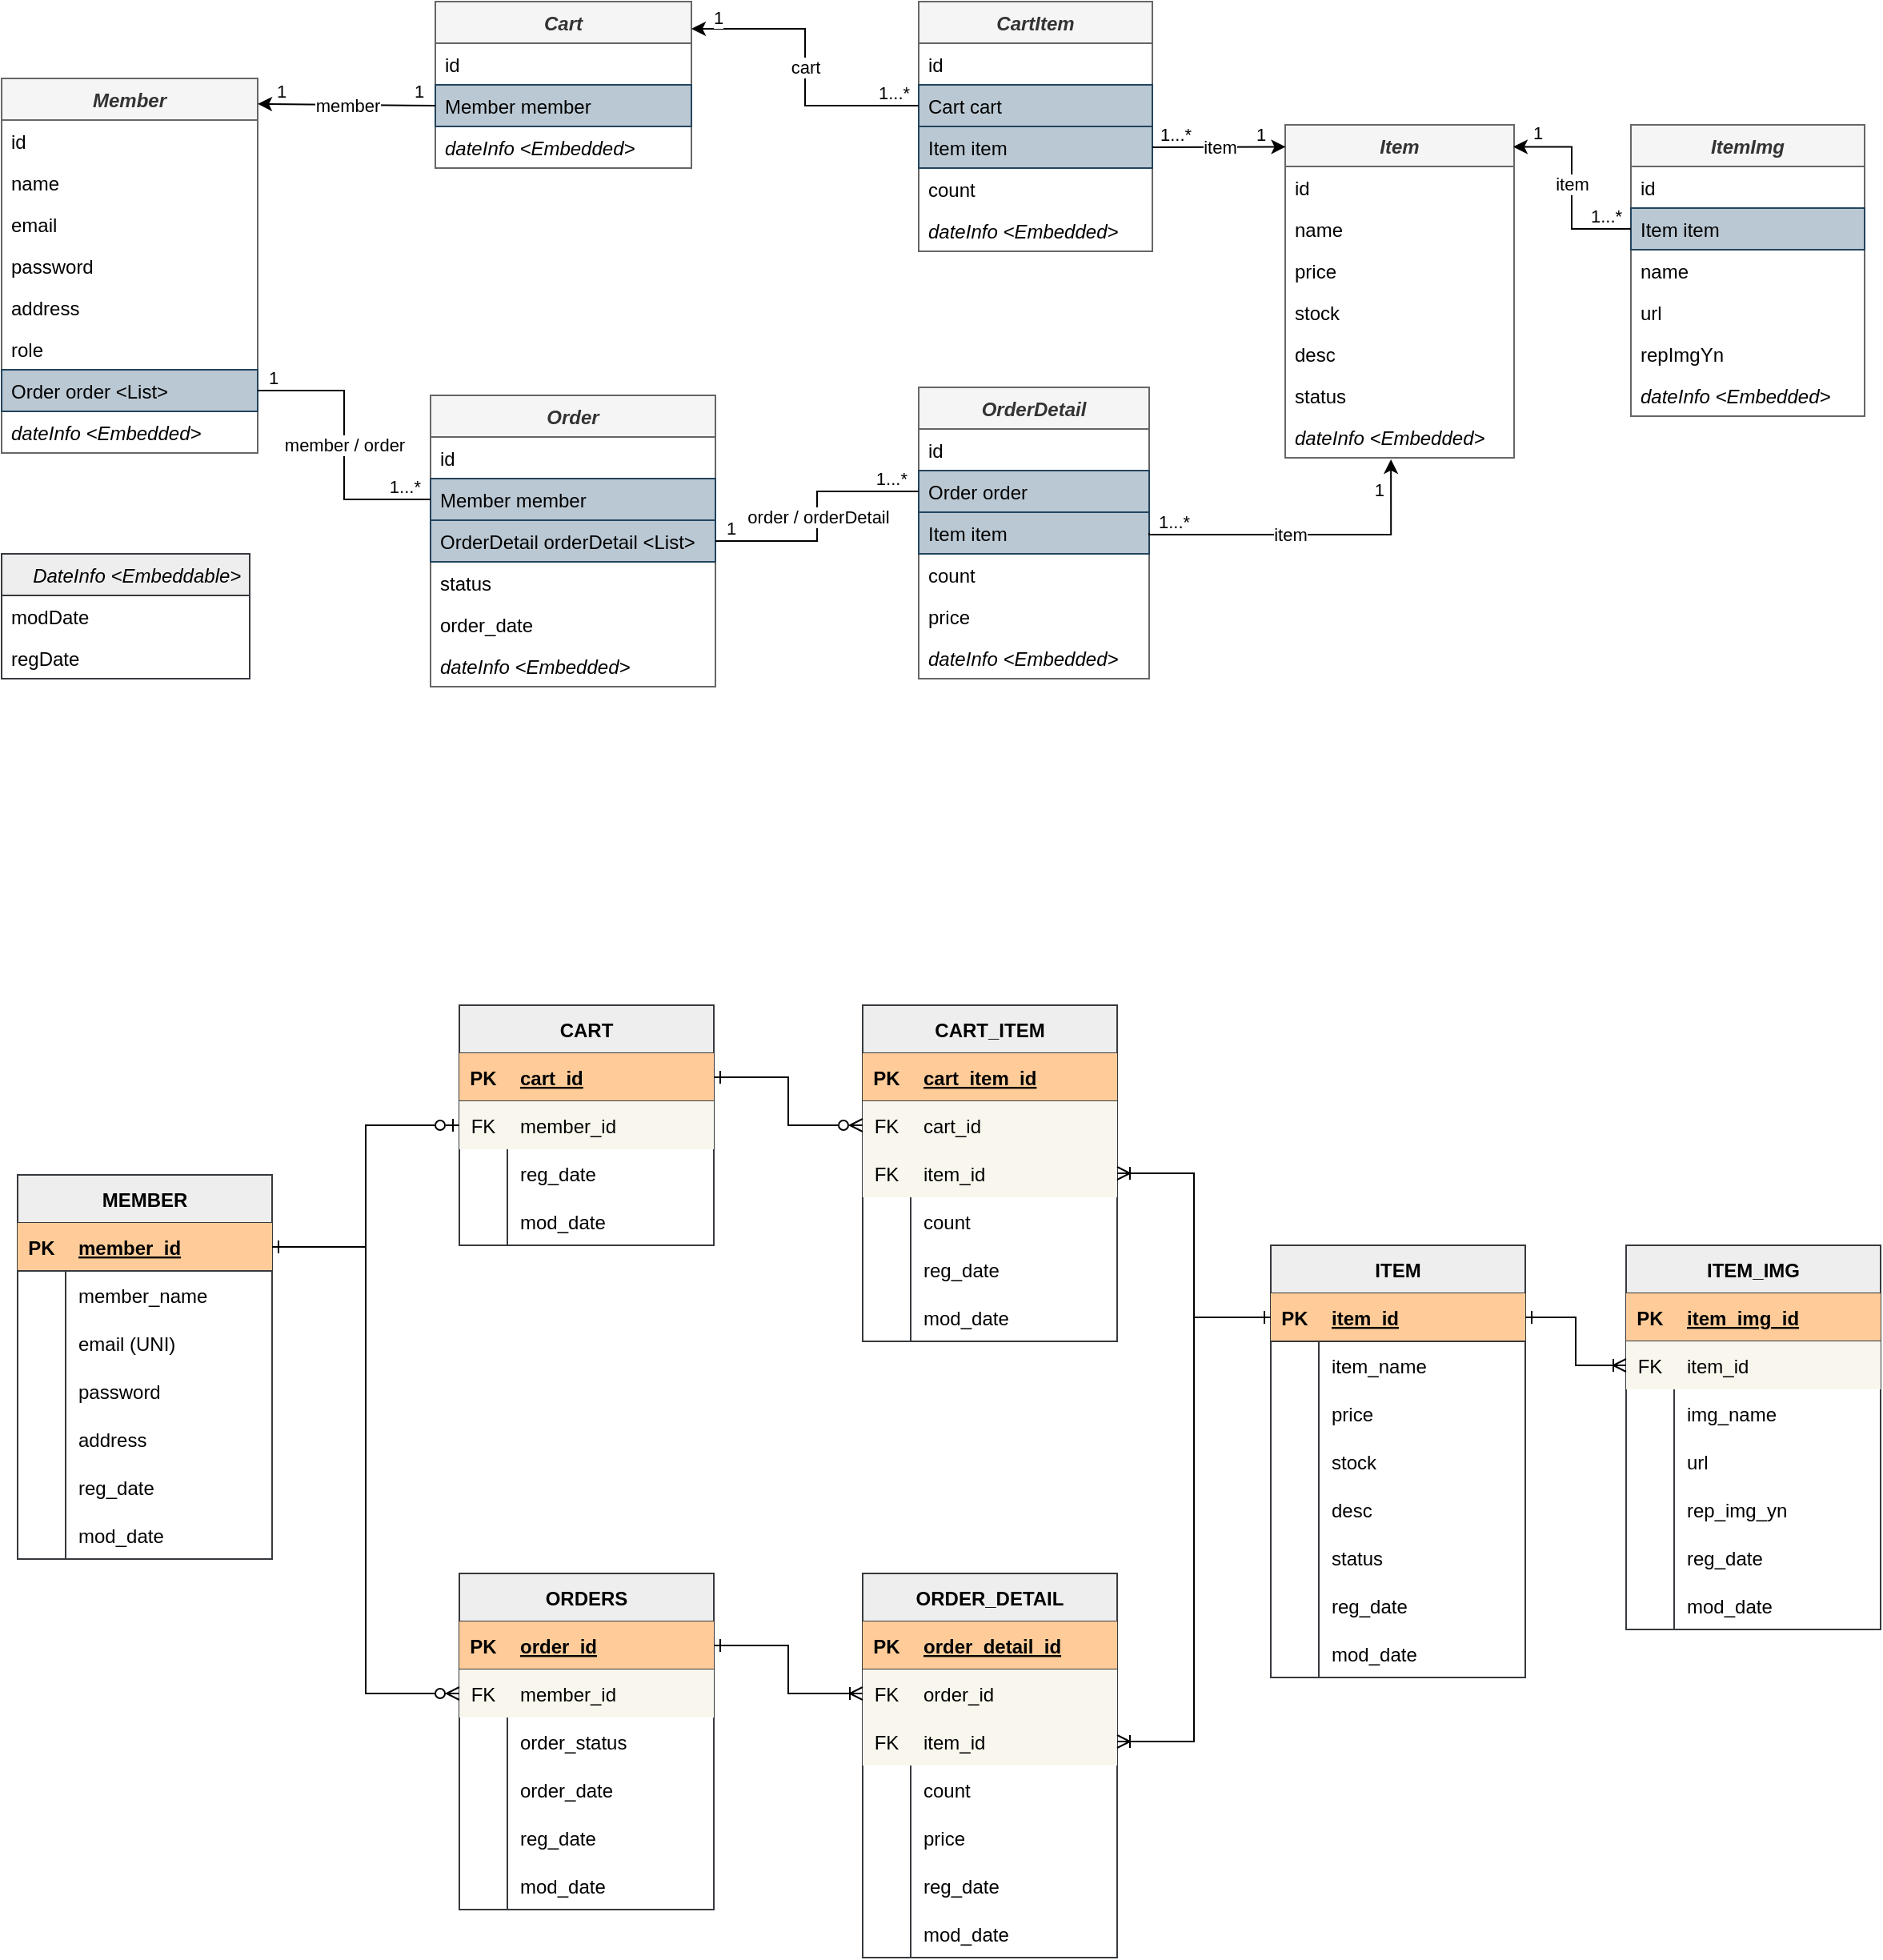 <mxfile version="20.8.10" type="device" pages="2"><diagram id="C5RBs43oDa-KdzZeNtuy" name="주문"><mxGraphModel dx="1418" dy="828" grid="0" gridSize="10" guides="1" tooltips="1" connect="1" arrows="1" fold="1" page="0" pageScale="1" pageWidth="1169" pageHeight="827" math="0" shadow="0"><root><mxCell id="WIyWlLk6GJQsqaUBKTNV-0"/><mxCell id="WIyWlLk6GJQsqaUBKTNV-1" parent="WIyWlLk6GJQsqaUBKTNV-0"/><mxCell id="zkfFHV4jXpPFQw0GAbJ--0" value="Item" style="swimlane;fontStyle=3;align=center;verticalAlign=top;childLayout=stackLayout;horizontal=1;startSize=26;horizontalStack=0;resizeParent=1;resizeLast=0;collapsible=1;marginBottom=0;rounded=0;shadow=0;strokeWidth=1;fillColor=#f5f5f5;fontColor=#333333;strokeColor=#666666;" parent="WIyWlLk6GJQsqaUBKTNV-1" vertex="1"><mxGeometry x="867" y="186" width="143" height="208" as="geometry"><mxRectangle x="230" y="140" width="160" height="26" as="alternateBounds"/></mxGeometry></mxCell><mxCell id="zkfFHV4jXpPFQw0GAbJ--1" value="id" style="text;align=left;verticalAlign=top;spacingLeft=4;spacingRight=4;overflow=hidden;rotatable=0;points=[[0,0.5],[1,0.5]];portConstraint=eastwest;" parent="zkfFHV4jXpPFQw0GAbJ--0" vertex="1"><mxGeometry y="26" width="143" height="26" as="geometry"/></mxCell><mxCell id="zkfFHV4jXpPFQw0GAbJ--2" value="name" style="text;align=left;verticalAlign=top;spacingLeft=4;spacingRight=4;overflow=hidden;rotatable=0;points=[[0,0.5],[1,0.5]];portConstraint=eastwest;rounded=0;shadow=0;html=0;" parent="zkfFHV4jXpPFQw0GAbJ--0" vertex="1"><mxGeometry y="52" width="143" height="26" as="geometry"/></mxCell><mxCell id="zkfFHV4jXpPFQw0GAbJ--3" value="price" style="text;align=left;verticalAlign=top;spacingLeft=4;spacingRight=4;overflow=hidden;rotatable=0;points=[[0,0.5],[1,0.5]];portConstraint=eastwest;rounded=0;shadow=0;html=0;" parent="zkfFHV4jXpPFQw0GAbJ--0" vertex="1"><mxGeometry y="78" width="143" height="26" as="geometry"/></mxCell><mxCell id="uTfQXRK-Z2ath6xREsuQ-17" value="stock" style="text;align=left;verticalAlign=top;spacingLeft=4;spacingRight=4;overflow=hidden;rotatable=0;points=[[0,0.5],[1,0.5]];portConstraint=eastwest;rounded=0;shadow=0;html=0;" parent="zkfFHV4jXpPFQw0GAbJ--0" vertex="1"><mxGeometry y="104" width="143" height="26" as="geometry"/></mxCell><mxCell id="uTfQXRK-Z2ath6xREsuQ-18" value="desc" style="text;align=left;verticalAlign=top;spacingLeft=4;spacingRight=4;overflow=hidden;rotatable=0;points=[[0,0.5],[1,0.5]];portConstraint=eastwest;rounded=0;shadow=0;html=0;" parent="zkfFHV4jXpPFQw0GAbJ--0" vertex="1"><mxGeometry y="130" width="143" height="26" as="geometry"/></mxCell><mxCell id="uTfQXRK-Z2ath6xREsuQ-19" value="status" style="text;align=left;verticalAlign=top;spacingLeft=4;spacingRight=4;overflow=hidden;rotatable=0;points=[[0,0.5],[1,0.5]];portConstraint=eastwest;rounded=0;shadow=0;html=0;" parent="zkfFHV4jXpPFQw0GAbJ--0" vertex="1"><mxGeometry y="156" width="143" height="26" as="geometry"/></mxCell><mxCell id="uTfQXRK-Z2ath6xREsuQ-20" value="dateInfo &lt;Embedded&gt;" style="text;align=left;verticalAlign=top;spacingLeft=4;spacingRight=4;overflow=hidden;rotatable=0;points=[[0,0.5],[1,0.5]];portConstraint=eastwest;rounded=0;shadow=0;html=0;fontStyle=2" parent="zkfFHV4jXpPFQw0GAbJ--0" vertex="1"><mxGeometry y="182" width="143" height="26" as="geometry"/></mxCell><mxCell id="uTfQXRK-Z2ath6xREsuQ-4" value="ITEM" style="shape=table;startSize=30;container=1;collapsible=1;childLayout=tableLayout;fixedRows=1;rowLines=0;fontStyle=1;align=center;resizeLast=1;swimlaneLine=1;fillColor=#eeeeee;strokeColor=#36393d;" parent="WIyWlLk6GJQsqaUBKTNV-1" vertex="1"><mxGeometry x="858" y="886" width="159" height="270" as="geometry"/></mxCell><mxCell id="uTfQXRK-Z2ath6xREsuQ-5" value="" style="shape=tableRow;horizontal=0;startSize=0;swimlaneHead=0;swimlaneBody=0;fillColor=#ffcc99;collapsible=0;dropTarget=0;points=[[0,0.5],[1,0.5]];portConstraint=eastwest;top=0;left=0;right=0;bottom=1;strokeColor=#36393d;" parent="uTfQXRK-Z2ath6xREsuQ-4" vertex="1"><mxGeometry y="30" width="159" height="30" as="geometry"/></mxCell><mxCell id="uTfQXRK-Z2ath6xREsuQ-6" value="PK" style="shape=partialRectangle;connectable=0;fillColor=none;top=0;left=0;bottom=0;right=0;fontStyle=1;overflow=hidden;" parent="uTfQXRK-Z2ath6xREsuQ-5" vertex="1"><mxGeometry width="30" height="30" as="geometry"><mxRectangle width="30" height="30" as="alternateBounds"/></mxGeometry></mxCell><mxCell id="uTfQXRK-Z2ath6xREsuQ-7" value="item_id" style="shape=partialRectangle;connectable=0;fillColor=none;top=0;left=0;bottom=0;right=0;align=left;spacingLeft=6;fontStyle=5;overflow=hidden;" parent="uTfQXRK-Z2ath6xREsuQ-5" vertex="1"><mxGeometry x="30" width="129" height="30" as="geometry"><mxRectangle width="129" height="30" as="alternateBounds"/></mxGeometry></mxCell><mxCell id="uTfQXRK-Z2ath6xREsuQ-8" value="" style="shape=tableRow;horizontal=0;startSize=0;swimlaneHead=0;swimlaneBody=0;fillColor=none;collapsible=0;dropTarget=0;points=[[0,0.5],[1,0.5]];portConstraint=eastwest;top=0;left=0;right=0;bottom=0;" parent="uTfQXRK-Z2ath6xREsuQ-4" vertex="1"><mxGeometry y="60" width="159" height="30" as="geometry"/></mxCell><mxCell id="uTfQXRK-Z2ath6xREsuQ-9" value="" style="shape=partialRectangle;connectable=0;fillColor=none;top=0;left=0;bottom=0;right=0;editable=1;overflow=hidden;" parent="uTfQXRK-Z2ath6xREsuQ-8" vertex="1"><mxGeometry width="30" height="30" as="geometry"><mxRectangle width="30" height="30" as="alternateBounds"/></mxGeometry></mxCell><mxCell id="uTfQXRK-Z2ath6xREsuQ-10" value="item_name" style="shape=partialRectangle;connectable=0;fillColor=none;top=0;left=0;bottom=0;right=0;align=left;spacingLeft=6;overflow=hidden;" parent="uTfQXRK-Z2ath6xREsuQ-8" vertex="1"><mxGeometry x="30" width="129" height="30" as="geometry"><mxRectangle width="129" height="30" as="alternateBounds"/></mxGeometry></mxCell><mxCell id="uTfQXRK-Z2ath6xREsuQ-11" value="" style="shape=tableRow;horizontal=0;startSize=0;swimlaneHead=0;swimlaneBody=0;fillColor=none;collapsible=0;dropTarget=0;points=[[0,0.5],[1,0.5]];portConstraint=eastwest;top=0;left=0;right=0;bottom=0;" parent="uTfQXRK-Z2ath6xREsuQ-4" vertex="1"><mxGeometry y="90" width="159" height="30" as="geometry"/></mxCell><mxCell id="uTfQXRK-Z2ath6xREsuQ-12" value="" style="shape=partialRectangle;connectable=0;fillColor=none;top=0;left=0;bottom=0;right=0;editable=1;overflow=hidden;" parent="uTfQXRK-Z2ath6xREsuQ-11" vertex="1"><mxGeometry width="30" height="30" as="geometry"><mxRectangle width="30" height="30" as="alternateBounds"/></mxGeometry></mxCell><mxCell id="uTfQXRK-Z2ath6xREsuQ-13" value="price" style="shape=partialRectangle;connectable=0;fillColor=none;top=0;left=0;bottom=0;right=0;align=left;spacingLeft=6;overflow=hidden;" parent="uTfQXRK-Z2ath6xREsuQ-11" vertex="1"><mxGeometry x="30" width="129" height="30" as="geometry"><mxRectangle width="129" height="30" as="alternateBounds"/></mxGeometry></mxCell><mxCell id="uTfQXRK-Z2ath6xREsuQ-43" value="" style="shape=tableRow;horizontal=0;startSize=0;swimlaneHead=0;swimlaneBody=0;fillColor=none;collapsible=0;dropTarget=0;points=[[0,0.5],[1,0.5]];portConstraint=eastwest;top=0;left=0;right=0;bottom=0;" parent="uTfQXRK-Z2ath6xREsuQ-4" vertex="1"><mxGeometry y="120" width="159" height="30" as="geometry"/></mxCell><mxCell id="uTfQXRK-Z2ath6xREsuQ-44" value="" style="shape=partialRectangle;connectable=0;fillColor=none;top=0;left=0;bottom=0;right=0;editable=1;overflow=hidden;" parent="uTfQXRK-Z2ath6xREsuQ-43" vertex="1"><mxGeometry width="30" height="30" as="geometry"><mxRectangle width="30" height="30" as="alternateBounds"/></mxGeometry></mxCell><mxCell id="uTfQXRK-Z2ath6xREsuQ-45" value="stock" style="shape=partialRectangle;connectable=0;fillColor=none;top=0;left=0;bottom=0;right=0;align=left;spacingLeft=6;overflow=hidden;" parent="uTfQXRK-Z2ath6xREsuQ-43" vertex="1"><mxGeometry x="30" width="129" height="30" as="geometry"><mxRectangle width="129" height="30" as="alternateBounds"/></mxGeometry></mxCell><mxCell id="uTfQXRK-Z2ath6xREsuQ-14" value="" style="shape=tableRow;horizontal=0;startSize=0;swimlaneHead=0;swimlaneBody=0;fillColor=none;collapsible=0;dropTarget=0;points=[[0,0.5],[1,0.5]];portConstraint=eastwest;top=0;left=0;right=0;bottom=0;" parent="uTfQXRK-Z2ath6xREsuQ-4" vertex="1"><mxGeometry y="150" width="159" height="30" as="geometry"/></mxCell><mxCell id="uTfQXRK-Z2ath6xREsuQ-15" value="" style="shape=partialRectangle;connectable=0;fillColor=none;top=0;left=0;bottom=0;right=0;editable=1;overflow=hidden;" parent="uTfQXRK-Z2ath6xREsuQ-14" vertex="1"><mxGeometry width="30" height="30" as="geometry"><mxRectangle width="30" height="30" as="alternateBounds"/></mxGeometry></mxCell><mxCell id="uTfQXRK-Z2ath6xREsuQ-16" value="desc" style="shape=partialRectangle;connectable=0;fillColor=none;top=0;left=0;bottom=0;right=0;align=left;spacingLeft=6;overflow=hidden;" parent="uTfQXRK-Z2ath6xREsuQ-14" vertex="1"><mxGeometry x="30" width="129" height="30" as="geometry"><mxRectangle width="129" height="30" as="alternateBounds"/></mxGeometry></mxCell><mxCell id="uTfQXRK-Z2ath6xREsuQ-46" value="" style="shape=tableRow;horizontal=0;startSize=0;swimlaneHead=0;swimlaneBody=0;fillColor=none;collapsible=0;dropTarget=0;points=[[0,0.5],[1,0.5]];portConstraint=eastwest;top=0;left=0;right=0;bottom=0;" parent="uTfQXRK-Z2ath6xREsuQ-4" vertex="1"><mxGeometry y="180" width="159" height="30" as="geometry"/></mxCell><mxCell id="uTfQXRK-Z2ath6xREsuQ-47" value="" style="shape=partialRectangle;connectable=0;fillColor=none;top=0;left=0;bottom=0;right=0;editable=1;overflow=hidden;" parent="uTfQXRK-Z2ath6xREsuQ-46" vertex="1"><mxGeometry width="30" height="30" as="geometry"><mxRectangle width="30" height="30" as="alternateBounds"/></mxGeometry></mxCell><mxCell id="uTfQXRK-Z2ath6xREsuQ-48" value="status" style="shape=partialRectangle;connectable=0;fillColor=none;top=0;left=0;bottom=0;right=0;align=left;spacingLeft=6;overflow=hidden;" parent="uTfQXRK-Z2ath6xREsuQ-46" vertex="1"><mxGeometry x="30" width="129" height="30" as="geometry"><mxRectangle width="129" height="30" as="alternateBounds"/></mxGeometry></mxCell><mxCell id="uTfQXRK-Z2ath6xREsuQ-25" value="" style="shape=tableRow;horizontal=0;startSize=0;swimlaneHead=0;swimlaneBody=0;fillColor=none;collapsible=0;dropTarget=0;points=[[0,0.5],[1,0.5]];portConstraint=eastwest;top=0;left=0;right=0;bottom=0;" parent="uTfQXRK-Z2ath6xREsuQ-4" vertex="1"><mxGeometry y="210" width="159" height="30" as="geometry"/></mxCell><mxCell id="uTfQXRK-Z2ath6xREsuQ-26" value="" style="shape=partialRectangle;connectable=0;fillColor=none;top=0;left=0;bottom=0;right=0;editable=1;overflow=hidden;" parent="uTfQXRK-Z2ath6xREsuQ-25" vertex="1"><mxGeometry width="30" height="30" as="geometry"><mxRectangle width="30" height="30" as="alternateBounds"/></mxGeometry></mxCell><mxCell id="uTfQXRK-Z2ath6xREsuQ-27" value="reg_date" style="shape=partialRectangle;connectable=0;fillColor=none;top=0;left=0;bottom=0;right=0;align=left;spacingLeft=6;overflow=hidden;" parent="uTfQXRK-Z2ath6xREsuQ-25" vertex="1"><mxGeometry x="30" width="129" height="30" as="geometry"><mxRectangle width="129" height="30" as="alternateBounds"/></mxGeometry></mxCell><mxCell id="uTfQXRK-Z2ath6xREsuQ-28" value="" style="shape=tableRow;horizontal=0;startSize=0;swimlaneHead=0;swimlaneBody=0;fillColor=none;collapsible=0;dropTarget=0;points=[[0,0.5],[1,0.5]];portConstraint=eastwest;top=0;left=0;right=0;bottom=0;" parent="uTfQXRK-Z2ath6xREsuQ-4" vertex="1"><mxGeometry y="240" width="159" height="30" as="geometry"/></mxCell><mxCell id="uTfQXRK-Z2ath6xREsuQ-29" value="" style="shape=partialRectangle;connectable=0;fillColor=none;top=0;left=0;bottom=0;right=0;editable=1;overflow=hidden;" parent="uTfQXRK-Z2ath6xREsuQ-28" vertex="1"><mxGeometry width="30" height="30" as="geometry"><mxRectangle width="30" height="30" as="alternateBounds"/></mxGeometry></mxCell><mxCell id="uTfQXRK-Z2ath6xREsuQ-30" value="mod_date" style="shape=partialRectangle;connectable=0;fillColor=none;top=0;left=0;bottom=0;right=0;align=left;spacingLeft=6;overflow=hidden;" parent="uTfQXRK-Z2ath6xREsuQ-28" vertex="1"><mxGeometry x="30" width="129" height="30" as="geometry"><mxRectangle width="129" height="30" as="alternateBounds"/></mxGeometry></mxCell><mxCell id="DPVKsSC4_K067OGJjrmP-0" value="MEMBER" style="shape=table;startSize=30;container=1;collapsible=1;childLayout=tableLayout;fixedRows=1;rowLines=0;fontStyle=1;align=center;resizeLast=1;fillColor=#eeeeee;strokeColor=#36393d;" parent="WIyWlLk6GJQsqaUBKTNV-1" vertex="1"><mxGeometry x="75" y="842" width="159" height="240" as="geometry"/></mxCell><mxCell id="DPVKsSC4_K067OGJjrmP-1" value="" style="shape=tableRow;horizontal=0;startSize=0;swimlaneHead=0;swimlaneBody=0;fillColor=#ffcc99;collapsible=0;dropTarget=0;points=[[0,0.5],[1,0.5]];portConstraint=eastwest;top=0;left=0;right=0;bottom=1;strokeColor=#36393d;" parent="DPVKsSC4_K067OGJjrmP-0" vertex="1"><mxGeometry y="30" width="159" height="30" as="geometry"/></mxCell><mxCell id="DPVKsSC4_K067OGJjrmP-2" value="PK" style="shape=partialRectangle;connectable=0;fillColor=none;top=0;left=0;bottom=0;right=0;fontStyle=1;overflow=hidden;" parent="DPVKsSC4_K067OGJjrmP-1" vertex="1"><mxGeometry width="30" height="30" as="geometry"><mxRectangle width="30" height="30" as="alternateBounds"/></mxGeometry></mxCell><mxCell id="DPVKsSC4_K067OGJjrmP-3" value="member_id" style="shape=partialRectangle;connectable=0;fillColor=none;top=0;left=0;bottom=0;right=0;align=left;spacingLeft=6;fontStyle=5;overflow=hidden;" parent="DPVKsSC4_K067OGJjrmP-1" vertex="1"><mxGeometry x="30" width="129" height="30" as="geometry"><mxRectangle width="129" height="30" as="alternateBounds"/></mxGeometry></mxCell><mxCell id="DPVKsSC4_K067OGJjrmP-4" value="" style="shape=tableRow;horizontal=0;startSize=0;swimlaneHead=0;swimlaneBody=0;fillColor=none;collapsible=0;dropTarget=0;points=[[0,0.5],[1,0.5]];portConstraint=eastwest;top=0;left=0;right=0;bottom=0;" parent="DPVKsSC4_K067OGJjrmP-0" vertex="1"><mxGeometry y="60" width="159" height="30" as="geometry"/></mxCell><mxCell id="DPVKsSC4_K067OGJjrmP-5" value="" style="shape=partialRectangle;connectable=0;fillColor=none;top=0;left=0;bottom=0;right=0;editable=1;overflow=hidden;" parent="DPVKsSC4_K067OGJjrmP-4" vertex="1"><mxGeometry width="30" height="30" as="geometry"><mxRectangle width="30" height="30" as="alternateBounds"/></mxGeometry></mxCell><mxCell id="DPVKsSC4_K067OGJjrmP-6" value="member_name" style="shape=partialRectangle;connectable=0;fillColor=none;top=0;left=0;bottom=0;right=0;align=left;spacingLeft=6;overflow=hidden;" parent="DPVKsSC4_K067OGJjrmP-4" vertex="1"><mxGeometry x="30" width="129" height="30" as="geometry"><mxRectangle width="129" height="30" as="alternateBounds"/></mxGeometry></mxCell><mxCell id="DPVKsSC4_K067OGJjrmP-7" value="" style="shape=tableRow;horizontal=0;startSize=0;swimlaneHead=0;swimlaneBody=0;fillColor=none;collapsible=0;dropTarget=0;points=[[0,0.5],[1,0.5]];portConstraint=eastwest;top=0;left=0;right=0;bottom=0;" parent="DPVKsSC4_K067OGJjrmP-0" vertex="1"><mxGeometry y="90" width="159" height="30" as="geometry"/></mxCell><mxCell id="DPVKsSC4_K067OGJjrmP-8" value="" style="shape=partialRectangle;connectable=0;fillColor=none;top=0;left=0;bottom=0;right=0;editable=1;overflow=hidden;" parent="DPVKsSC4_K067OGJjrmP-7" vertex="1"><mxGeometry width="30" height="30" as="geometry"><mxRectangle width="30" height="30" as="alternateBounds"/></mxGeometry></mxCell><mxCell id="DPVKsSC4_K067OGJjrmP-9" value="email (UNI)" style="shape=partialRectangle;connectable=0;fillColor=none;top=0;left=0;bottom=0;right=0;align=left;spacingLeft=6;overflow=hidden;" parent="DPVKsSC4_K067OGJjrmP-7" vertex="1"><mxGeometry x="30" width="129" height="30" as="geometry"><mxRectangle width="129" height="30" as="alternateBounds"/></mxGeometry></mxCell><mxCell id="DPVKsSC4_K067OGJjrmP-10" value="" style="shape=tableRow;horizontal=0;startSize=0;swimlaneHead=0;swimlaneBody=0;fillColor=none;collapsible=0;dropTarget=0;points=[[0,0.5],[1,0.5]];portConstraint=eastwest;top=0;left=0;right=0;bottom=0;" parent="DPVKsSC4_K067OGJjrmP-0" vertex="1"><mxGeometry y="120" width="159" height="30" as="geometry"/></mxCell><mxCell id="DPVKsSC4_K067OGJjrmP-11" value="" style="shape=partialRectangle;connectable=0;fillColor=none;top=0;left=0;bottom=0;right=0;editable=1;overflow=hidden;" parent="DPVKsSC4_K067OGJjrmP-10" vertex="1"><mxGeometry width="30" height="30" as="geometry"><mxRectangle width="30" height="30" as="alternateBounds"/></mxGeometry></mxCell><mxCell id="DPVKsSC4_K067OGJjrmP-12" value="password" style="shape=partialRectangle;connectable=0;fillColor=none;top=0;left=0;bottom=0;right=0;align=left;spacingLeft=6;overflow=hidden;" parent="DPVKsSC4_K067OGJjrmP-10" vertex="1"><mxGeometry x="30" width="129" height="30" as="geometry"><mxRectangle width="129" height="30" as="alternateBounds"/></mxGeometry></mxCell><mxCell id="DPVKsSC4_K067OGJjrmP-13" value="" style="shape=tableRow;horizontal=0;startSize=0;swimlaneHead=0;swimlaneBody=0;fillColor=none;collapsible=0;dropTarget=0;points=[[0,0.5],[1,0.5]];portConstraint=eastwest;top=0;left=0;right=0;bottom=0;" parent="DPVKsSC4_K067OGJjrmP-0" vertex="1"><mxGeometry y="150" width="159" height="30" as="geometry"/></mxCell><mxCell id="DPVKsSC4_K067OGJjrmP-14" value="" style="shape=partialRectangle;connectable=0;fillColor=none;top=0;left=0;bottom=0;right=0;editable=1;overflow=hidden;" parent="DPVKsSC4_K067OGJjrmP-13" vertex="1"><mxGeometry width="30" height="30" as="geometry"><mxRectangle width="30" height="30" as="alternateBounds"/></mxGeometry></mxCell><mxCell id="DPVKsSC4_K067OGJjrmP-15" value="address" style="shape=partialRectangle;connectable=0;fillColor=none;top=0;left=0;bottom=0;right=0;align=left;spacingLeft=6;overflow=hidden;" parent="DPVKsSC4_K067OGJjrmP-13" vertex="1"><mxGeometry x="30" width="129" height="30" as="geometry"><mxRectangle width="129" height="30" as="alternateBounds"/></mxGeometry></mxCell><mxCell id="DPVKsSC4_K067OGJjrmP-25" value="" style="shape=tableRow;horizontal=0;startSize=0;swimlaneHead=0;swimlaneBody=0;fillColor=none;collapsible=0;dropTarget=0;points=[[0,0.5],[1,0.5]];portConstraint=eastwest;top=0;left=0;right=0;bottom=0;" parent="DPVKsSC4_K067OGJjrmP-0" vertex="1"><mxGeometry y="180" width="159" height="30" as="geometry"/></mxCell><mxCell id="DPVKsSC4_K067OGJjrmP-26" value="" style="shape=partialRectangle;connectable=0;fillColor=none;top=0;left=0;bottom=0;right=0;editable=1;overflow=hidden;" parent="DPVKsSC4_K067OGJjrmP-25" vertex="1"><mxGeometry width="30" height="30" as="geometry"><mxRectangle width="30" height="30" as="alternateBounds"/></mxGeometry></mxCell><mxCell id="DPVKsSC4_K067OGJjrmP-27" value="reg_date" style="shape=partialRectangle;connectable=0;fillColor=none;top=0;left=0;bottom=0;right=0;align=left;spacingLeft=6;overflow=hidden;" parent="DPVKsSC4_K067OGJjrmP-25" vertex="1"><mxGeometry x="30" width="129" height="30" as="geometry"><mxRectangle width="129" height="30" as="alternateBounds"/></mxGeometry></mxCell><mxCell id="DPVKsSC4_K067OGJjrmP-28" value="" style="shape=tableRow;horizontal=0;startSize=0;swimlaneHead=0;swimlaneBody=0;fillColor=none;collapsible=0;dropTarget=0;points=[[0,0.5],[1,0.5]];portConstraint=eastwest;top=0;left=0;right=0;bottom=0;" parent="DPVKsSC4_K067OGJjrmP-0" vertex="1"><mxGeometry y="210" width="159" height="30" as="geometry"/></mxCell><mxCell id="DPVKsSC4_K067OGJjrmP-29" value="" style="shape=partialRectangle;connectable=0;fillColor=none;top=0;left=0;bottom=0;right=0;editable=1;overflow=hidden;" parent="DPVKsSC4_K067OGJjrmP-28" vertex="1"><mxGeometry width="30" height="30" as="geometry"><mxRectangle width="30" height="30" as="alternateBounds"/></mxGeometry></mxCell><mxCell id="DPVKsSC4_K067OGJjrmP-30" value="mod_date" style="shape=partialRectangle;connectable=0;fillColor=none;top=0;left=0;bottom=0;right=0;align=left;spacingLeft=6;overflow=hidden;" parent="DPVKsSC4_K067OGJjrmP-28" vertex="1"><mxGeometry x="30" width="129" height="30" as="geometry"><mxRectangle width="129" height="30" as="alternateBounds"/></mxGeometry></mxCell><mxCell id="DPVKsSC4_K067OGJjrmP-31" value="Member" style="swimlane;fontStyle=3;align=center;verticalAlign=top;childLayout=stackLayout;horizontal=1;startSize=26;horizontalStack=0;resizeParent=1;resizeLast=0;collapsible=1;marginBottom=0;rounded=0;shadow=0;strokeWidth=1;fillColor=#f5f5f5;fontColor=#333333;strokeColor=#666666;" parent="WIyWlLk6GJQsqaUBKTNV-1" vertex="1"><mxGeometry x="65" y="157" width="160" height="234" as="geometry"><mxRectangle x="230" y="140" width="160" height="26" as="alternateBounds"/></mxGeometry></mxCell><mxCell id="DPVKsSC4_K067OGJjrmP-32" value="id" style="text;align=left;verticalAlign=top;spacingLeft=4;spacingRight=4;overflow=hidden;rotatable=0;points=[[0,0.5],[1,0.5]];portConstraint=eastwest;" parent="DPVKsSC4_K067OGJjrmP-31" vertex="1"><mxGeometry y="26" width="160" height="26" as="geometry"/></mxCell><mxCell id="DPVKsSC4_K067OGJjrmP-33" value="name" style="text;align=left;verticalAlign=top;spacingLeft=4;spacingRight=4;overflow=hidden;rotatable=0;points=[[0,0.5],[1,0.5]];portConstraint=eastwest;rounded=0;shadow=0;html=0;" parent="DPVKsSC4_K067OGJjrmP-31" vertex="1"><mxGeometry y="52" width="160" height="26" as="geometry"/></mxCell><mxCell id="DPVKsSC4_K067OGJjrmP-34" value="email" style="text;align=left;verticalAlign=top;spacingLeft=4;spacingRight=4;overflow=hidden;rotatable=0;points=[[0,0.5],[1,0.5]];portConstraint=eastwest;rounded=0;shadow=0;html=0;" parent="DPVKsSC4_K067OGJjrmP-31" vertex="1"><mxGeometry y="78" width="160" height="26" as="geometry"/></mxCell><mxCell id="DPVKsSC4_K067OGJjrmP-35" value="password" style="text;align=left;verticalAlign=top;spacingLeft=4;spacingRight=4;overflow=hidden;rotatable=0;points=[[0,0.5],[1,0.5]];portConstraint=eastwest;rounded=0;shadow=0;html=0;" parent="DPVKsSC4_K067OGJjrmP-31" vertex="1"><mxGeometry y="104" width="160" height="26" as="geometry"/></mxCell><mxCell id="DPVKsSC4_K067OGJjrmP-36" value="address" style="text;align=left;verticalAlign=top;spacingLeft=4;spacingRight=4;overflow=hidden;rotatable=0;points=[[0,0.5],[1,0.5]];portConstraint=eastwest;rounded=0;shadow=0;html=0;" parent="DPVKsSC4_K067OGJjrmP-31" vertex="1"><mxGeometry y="130" width="160" height="26" as="geometry"/></mxCell><mxCell id="DPVKsSC4_K067OGJjrmP-40" value="role" style="text;align=left;verticalAlign=top;spacingLeft=4;spacingRight=4;overflow=hidden;rotatable=0;points=[[0,0.5],[1,0.5]];portConstraint=eastwest;rounded=0;shadow=0;html=0;" parent="DPVKsSC4_K067OGJjrmP-31" vertex="1"><mxGeometry y="156" width="160" height="26" as="geometry"/></mxCell><mxCell id="AyJ1LNA87BgBYngQ8w44-126" value="Order order &lt;List&gt;" style="text;align=left;verticalAlign=top;spacingLeft=4;spacingRight=4;overflow=hidden;rotatable=0;points=[[0,0.5],[1,0.5]];portConstraint=eastwest;rounded=0;shadow=0;html=0;fillColor=#bac8d3;strokeColor=#23445d;" parent="DPVKsSC4_K067OGJjrmP-31" vertex="1"><mxGeometry y="182" width="160" height="26" as="geometry"/></mxCell><mxCell id="DPVKsSC4_K067OGJjrmP-38" value="dateInfo &lt;Embedded&gt;" style="text;align=left;verticalAlign=top;spacingLeft=4;spacingRight=4;overflow=hidden;rotatable=0;points=[[0,0.5],[1,0.5]];portConstraint=eastwest;rounded=0;shadow=0;html=0;fontStyle=2;horizontal=1;" parent="DPVKsSC4_K067OGJjrmP-31" vertex="1"><mxGeometry y="208" width="160" height="26" as="geometry"/></mxCell><mxCell id="DPVKsSC4_K067OGJjrmP-41" value="DateInfo &lt;Embeddable&gt; " style="swimlane;fontStyle=2;align=right;verticalAlign=top;childLayout=stackLayout;horizontal=1;startSize=26;horizontalStack=0;resizeParent=1;resizeLast=0;collapsible=1;marginBottom=0;rounded=0;shadow=0;strokeWidth=1;fillColor=#eeeeee;strokeColor=#36393d;" parent="WIyWlLk6GJQsqaUBKTNV-1" vertex="1"><mxGeometry x="65" y="454" width="155" height="78" as="geometry"><mxRectangle x="230" y="140" width="160" height="26" as="alternateBounds"/></mxGeometry></mxCell><mxCell id="DPVKsSC4_K067OGJjrmP-49" value="modDate" style="text;align=left;verticalAlign=top;spacingLeft=4;spacingRight=4;overflow=hidden;rotatable=0;points=[[0,0.5],[1,0.5]];portConstraint=eastwest;rounded=0;shadow=0;html=0;" parent="DPVKsSC4_K067OGJjrmP-41" vertex="1"><mxGeometry y="26" width="155" height="26" as="geometry"/></mxCell><mxCell id="DPVKsSC4_K067OGJjrmP-48" value="regDate" style="text;align=left;verticalAlign=top;spacingLeft=4;spacingRight=4;overflow=hidden;rotatable=0;points=[[0,0.5],[1,0.5]];portConstraint=eastwest;rounded=0;shadow=0;html=0;" parent="DPVKsSC4_K067OGJjrmP-41" vertex="1"><mxGeometry y="52" width="155" height="26" as="geometry"/></mxCell><mxCell id="AyJ1LNA87BgBYngQ8w44-0" value="Cart" style="swimlane;fontStyle=3;align=center;verticalAlign=top;childLayout=stackLayout;horizontal=1;startSize=26;horizontalStack=0;resizeParent=1;resizeLast=0;collapsible=1;marginBottom=0;rounded=0;shadow=0;strokeWidth=1;fillColor=#f5f5f5;fontColor=#333333;strokeColor=#666666;" parent="WIyWlLk6GJQsqaUBKTNV-1" vertex="1"><mxGeometry x="336" y="109" width="160" height="104" as="geometry"><mxRectangle x="230" y="140" width="160" height="26" as="alternateBounds"/></mxGeometry></mxCell><mxCell id="AyJ1LNA87BgBYngQ8w44-1" value="id" style="text;align=left;verticalAlign=top;spacingLeft=4;spacingRight=4;overflow=hidden;rotatable=0;points=[[0,0.5],[1,0.5]];portConstraint=eastwest;" parent="AyJ1LNA87BgBYngQ8w44-0" vertex="1"><mxGeometry y="26" width="160" height="26" as="geometry"/></mxCell><mxCell id="AyJ1LNA87BgBYngQ8w44-2" value="Member member" style="text;align=left;verticalAlign=top;spacingLeft=4;spacingRight=4;overflow=hidden;rotatable=0;points=[[0,0.5],[1,0.5]];portConstraint=eastwest;rounded=0;shadow=0;html=0;fillColor=#bac8d3;strokeColor=#23445d;" parent="AyJ1LNA87BgBYngQ8w44-0" vertex="1"><mxGeometry y="52" width="160" height="26" as="geometry"/></mxCell><mxCell id="AyJ1LNA87BgBYngQ8w44-7" value="dateInfo &lt;Embedded&gt;" style="text;align=left;verticalAlign=top;spacingLeft=4;spacingRight=4;overflow=hidden;rotatable=0;points=[[0,0.5],[1,0.5]];portConstraint=eastwest;rounded=0;shadow=0;html=0;fontStyle=2;horizontal=1;" parent="AyJ1LNA87BgBYngQ8w44-0" vertex="1"><mxGeometry y="78" width="160" height="26" as="geometry"/></mxCell><mxCell id="AyJ1LNA87BgBYngQ8w44-9" value="CART" style="shape=table;startSize=30;container=1;collapsible=1;childLayout=tableLayout;fixedRows=1;rowLines=0;fontStyle=1;align=center;resizeLast=1;fillColor=#eeeeee;strokeColor=#36393d;" parent="WIyWlLk6GJQsqaUBKTNV-1" vertex="1"><mxGeometry x="351" y="736" width="159" height="150" as="geometry"/></mxCell><mxCell id="AyJ1LNA87BgBYngQ8w44-10" value="" style="shape=tableRow;horizontal=0;startSize=0;swimlaneHead=0;swimlaneBody=0;fillColor=#ffcc99;collapsible=0;dropTarget=0;points=[[0,0.5],[1,0.5]];portConstraint=eastwest;top=0;left=0;right=0;bottom=1;strokeColor=#36393d;" parent="AyJ1LNA87BgBYngQ8w44-9" vertex="1"><mxGeometry y="30" width="159" height="30" as="geometry"/></mxCell><mxCell id="AyJ1LNA87BgBYngQ8w44-11" value="PK" style="shape=partialRectangle;connectable=0;fillColor=none;top=0;left=0;bottom=0;right=0;fontStyle=1;overflow=hidden;" parent="AyJ1LNA87BgBYngQ8w44-10" vertex="1"><mxGeometry width="30" height="30" as="geometry"><mxRectangle width="30" height="30" as="alternateBounds"/></mxGeometry></mxCell><mxCell id="AyJ1LNA87BgBYngQ8w44-12" value="cart_id" style="shape=partialRectangle;connectable=0;fillColor=none;top=0;left=0;bottom=0;right=0;align=left;spacingLeft=6;fontStyle=5;overflow=hidden;" parent="AyJ1LNA87BgBYngQ8w44-10" vertex="1"><mxGeometry x="30" width="129" height="30" as="geometry"><mxRectangle width="129" height="30" as="alternateBounds"/></mxGeometry></mxCell><mxCell id="AyJ1LNA87BgBYngQ8w44-13" value="" style="shape=tableRow;horizontal=0;startSize=0;swimlaneHead=0;swimlaneBody=0;fillColor=#f9f7ed;collapsible=0;dropTarget=0;points=[[0,0.5],[1,0.5]];portConstraint=eastwest;top=0;left=0;right=0;bottom=0;strokeColor=#36393d;" parent="AyJ1LNA87BgBYngQ8w44-9" vertex="1"><mxGeometry y="60" width="159" height="30" as="geometry"/></mxCell><mxCell id="AyJ1LNA87BgBYngQ8w44-14" value="FK" style="shape=partialRectangle;connectable=0;fillColor=none;top=0;left=0;bottom=0;right=0;editable=1;overflow=hidden;strokeColor=default;" parent="AyJ1LNA87BgBYngQ8w44-13" vertex="1"><mxGeometry width="30" height="30" as="geometry"><mxRectangle width="30" height="30" as="alternateBounds"/></mxGeometry></mxCell><mxCell id="AyJ1LNA87BgBYngQ8w44-15" value="member_id" style="shape=partialRectangle;connectable=0;fillColor=none;top=0;left=0;bottom=0;right=0;align=left;spacingLeft=6;overflow=hidden;" parent="AyJ1LNA87BgBYngQ8w44-13" vertex="1"><mxGeometry x="30" width="129" height="30" as="geometry"><mxRectangle width="129" height="30" as="alternateBounds"/></mxGeometry></mxCell><mxCell id="AyJ1LNA87BgBYngQ8w44-25" value="" style="shape=tableRow;horizontal=0;startSize=0;swimlaneHead=0;swimlaneBody=0;fillColor=none;collapsible=0;dropTarget=0;points=[[0,0.5],[1,0.5]];portConstraint=eastwest;top=0;left=0;right=0;bottom=0;" parent="AyJ1LNA87BgBYngQ8w44-9" vertex="1"><mxGeometry y="90" width="159" height="30" as="geometry"/></mxCell><mxCell id="AyJ1LNA87BgBYngQ8w44-26" value="" style="shape=partialRectangle;connectable=0;fillColor=none;top=0;left=0;bottom=0;right=0;editable=1;overflow=hidden;" parent="AyJ1LNA87BgBYngQ8w44-25" vertex="1"><mxGeometry width="30" height="30" as="geometry"><mxRectangle width="30" height="30" as="alternateBounds"/></mxGeometry></mxCell><mxCell id="AyJ1LNA87BgBYngQ8w44-27" value="reg_date" style="shape=partialRectangle;connectable=0;fillColor=none;top=0;left=0;bottom=0;right=0;align=left;spacingLeft=6;overflow=hidden;" parent="AyJ1LNA87BgBYngQ8w44-25" vertex="1"><mxGeometry x="30" width="129" height="30" as="geometry"><mxRectangle width="129" height="30" as="alternateBounds"/></mxGeometry></mxCell><mxCell id="AyJ1LNA87BgBYngQ8w44-28" value="" style="shape=tableRow;horizontal=0;startSize=0;swimlaneHead=0;swimlaneBody=0;fillColor=none;collapsible=0;dropTarget=0;points=[[0,0.5],[1,0.5]];portConstraint=eastwest;top=0;left=0;right=0;bottom=0;" parent="AyJ1LNA87BgBYngQ8w44-9" vertex="1"><mxGeometry y="120" width="159" height="30" as="geometry"/></mxCell><mxCell id="AyJ1LNA87BgBYngQ8w44-29" value="" style="shape=partialRectangle;connectable=0;fillColor=none;top=0;left=0;bottom=0;right=0;editable=1;overflow=hidden;" parent="AyJ1LNA87BgBYngQ8w44-28" vertex="1"><mxGeometry width="30" height="30" as="geometry"><mxRectangle width="30" height="30" as="alternateBounds"/></mxGeometry></mxCell><mxCell id="AyJ1LNA87BgBYngQ8w44-30" value="mod_date" style="shape=partialRectangle;connectable=0;fillColor=none;top=0;left=0;bottom=0;right=0;align=left;spacingLeft=6;overflow=hidden;" parent="AyJ1LNA87BgBYngQ8w44-28" vertex="1"><mxGeometry x="30" width="129" height="30" as="geometry"><mxRectangle width="129" height="30" as="alternateBounds"/></mxGeometry></mxCell><mxCell id="AyJ1LNA87BgBYngQ8w44-31" value="" style="endArrow=ERzeroToOne;startArrow=ERone;html=1;rounded=0;entryX=0;entryY=0.5;entryDx=0;entryDy=0;exitX=1;exitY=0.5;exitDx=0;exitDy=0;startFill=0;endFill=0;edgeStyle=orthogonalEdgeStyle;" parent="WIyWlLk6GJQsqaUBKTNV-1" source="DPVKsSC4_K067OGJjrmP-1" target="AyJ1LNA87BgBYngQ8w44-13" edge="1"><mxGeometry width="50" height="50" relative="1" as="geometry"><mxPoint x="303" y="827" as="sourcePoint"/><mxPoint x="362" y="690" as="targetPoint"/></mxGeometry></mxCell><mxCell id="AyJ1LNA87BgBYngQ8w44-32" value="CART_ITEM" style="shape=table;startSize=30;container=1;collapsible=1;childLayout=tableLayout;fixedRows=1;rowLines=0;fontStyle=1;align=center;resizeLast=1;fillColor=#eeeeee;strokeColor=#36393d;" parent="WIyWlLk6GJQsqaUBKTNV-1" vertex="1"><mxGeometry x="603" y="736" width="159" height="210" as="geometry"/></mxCell><mxCell id="AyJ1LNA87BgBYngQ8w44-33" value="" style="shape=tableRow;horizontal=0;startSize=0;swimlaneHead=0;swimlaneBody=0;fillColor=#ffcc99;collapsible=0;dropTarget=0;points=[[0,0.5],[1,0.5]];portConstraint=eastwest;top=0;left=0;right=0;bottom=1;strokeColor=#36393d;" parent="AyJ1LNA87BgBYngQ8w44-32" vertex="1"><mxGeometry y="30" width="159" height="30" as="geometry"/></mxCell><mxCell id="AyJ1LNA87BgBYngQ8w44-34" value="PK" style="shape=partialRectangle;connectable=0;fillColor=none;top=0;left=0;bottom=0;right=0;fontStyle=1;overflow=hidden;" parent="AyJ1LNA87BgBYngQ8w44-33" vertex="1"><mxGeometry width="30" height="30" as="geometry"><mxRectangle width="30" height="30" as="alternateBounds"/></mxGeometry></mxCell><mxCell id="AyJ1LNA87BgBYngQ8w44-35" value="cart_item_id" style="shape=partialRectangle;connectable=0;fillColor=none;top=0;left=0;bottom=0;right=0;align=left;spacingLeft=6;fontStyle=5;overflow=hidden;" parent="AyJ1LNA87BgBYngQ8w44-33" vertex="1"><mxGeometry x="30" width="129" height="30" as="geometry"><mxRectangle width="129" height="30" as="alternateBounds"/></mxGeometry></mxCell><mxCell id="AyJ1LNA87BgBYngQ8w44-36" value="" style="shape=tableRow;horizontal=0;startSize=0;swimlaneHead=0;swimlaneBody=0;fillColor=#f9f7ed;collapsible=0;dropTarget=0;points=[[0,0.5],[1,0.5]];portConstraint=eastwest;top=0;left=0;right=0;bottom=0;strokeColor=#36393d;" parent="AyJ1LNA87BgBYngQ8w44-32" vertex="1"><mxGeometry y="60" width="159" height="30" as="geometry"/></mxCell><mxCell id="AyJ1LNA87BgBYngQ8w44-37" value="FK" style="shape=partialRectangle;connectable=0;fillColor=none;top=0;left=0;bottom=0;right=0;editable=1;overflow=hidden;" parent="AyJ1LNA87BgBYngQ8w44-36" vertex="1"><mxGeometry width="30" height="30" as="geometry"><mxRectangle width="30" height="30" as="alternateBounds"/></mxGeometry></mxCell><mxCell id="AyJ1LNA87BgBYngQ8w44-38" value="cart_id" style="shape=partialRectangle;connectable=0;fillColor=none;top=0;left=0;bottom=0;right=0;align=left;spacingLeft=6;overflow=hidden;" parent="AyJ1LNA87BgBYngQ8w44-36" vertex="1"><mxGeometry x="30" width="129" height="30" as="geometry"><mxRectangle width="129" height="30" as="alternateBounds"/></mxGeometry></mxCell><mxCell id="AyJ1LNA87BgBYngQ8w44-45" value="" style="shape=tableRow;horizontal=0;startSize=0;swimlaneHead=0;swimlaneBody=0;fillColor=#f9f7ed;collapsible=0;dropTarget=0;points=[[0,0.5],[1,0.5]];portConstraint=eastwest;top=0;left=0;right=0;bottom=0;strokeColor=#36393d;" parent="AyJ1LNA87BgBYngQ8w44-32" vertex="1"><mxGeometry y="90" width="159" height="30" as="geometry"/></mxCell><mxCell id="AyJ1LNA87BgBYngQ8w44-46" value="FK" style="shape=partialRectangle;connectable=0;fillColor=none;top=0;left=0;bottom=0;right=0;editable=1;overflow=hidden;" parent="AyJ1LNA87BgBYngQ8w44-45" vertex="1"><mxGeometry width="30" height="30" as="geometry"><mxRectangle width="30" height="30" as="alternateBounds"/></mxGeometry></mxCell><mxCell id="AyJ1LNA87BgBYngQ8w44-47" value="item_id" style="shape=partialRectangle;connectable=0;fillColor=none;top=0;left=0;bottom=0;right=0;align=left;spacingLeft=6;overflow=hidden;" parent="AyJ1LNA87BgBYngQ8w44-45" vertex="1"><mxGeometry x="30" width="129" height="30" as="geometry"><mxRectangle width="129" height="30" as="alternateBounds"/></mxGeometry></mxCell><mxCell id="AyJ1LNA87BgBYngQ8w44-50" value="" style="shape=tableRow;horizontal=0;startSize=0;swimlaneHead=0;swimlaneBody=0;fillColor=none;collapsible=0;dropTarget=0;points=[[0,0.5],[1,0.5]];portConstraint=eastwest;top=0;left=0;right=0;bottom=0;" parent="AyJ1LNA87BgBYngQ8w44-32" vertex="1"><mxGeometry y="120" width="159" height="30" as="geometry"/></mxCell><mxCell id="AyJ1LNA87BgBYngQ8w44-51" value="" style="shape=partialRectangle;connectable=0;fillColor=none;top=0;left=0;bottom=0;right=0;editable=1;overflow=hidden;" parent="AyJ1LNA87BgBYngQ8w44-50" vertex="1"><mxGeometry width="30" height="30" as="geometry"><mxRectangle width="30" height="30" as="alternateBounds"/></mxGeometry></mxCell><mxCell id="AyJ1LNA87BgBYngQ8w44-52" value="count" style="shape=partialRectangle;connectable=0;fillColor=none;top=0;left=0;bottom=0;right=0;align=left;spacingLeft=6;overflow=hidden;" parent="AyJ1LNA87BgBYngQ8w44-50" vertex="1"><mxGeometry x="30" width="129" height="30" as="geometry"><mxRectangle width="129" height="30" as="alternateBounds"/></mxGeometry></mxCell><mxCell id="AyJ1LNA87BgBYngQ8w44-39" value="" style="shape=tableRow;horizontal=0;startSize=0;swimlaneHead=0;swimlaneBody=0;fillColor=none;collapsible=0;dropTarget=0;points=[[0,0.5],[1,0.5]];portConstraint=eastwest;top=0;left=0;right=0;bottom=0;" parent="AyJ1LNA87BgBYngQ8w44-32" vertex="1"><mxGeometry y="150" width="159" height="30" as="geometry"/></mxCell><mxCell id="AyJ1LNA87BgBYngQ8w44-40" value="" style="shape=partialRectangle;connectable=0;fillColor=none;top=0;left=0;bottom=0;right=0;editable=1;overflow=hidden;" parent="AyJ1LNA87BgBYngQ8w44-39" vertex="1"><mxGeometry width="30" height="30" as="geometry"><mxRectangle width="30" height="30" as="alternateBounds"/></mxGeometry></mxCell><mxCell id="AyJ1LNA87BgBYngQ8w44-41" value="reg_date" style="shape=partialRectangle;connectable=0;fillColor=none;top=0;left=0;bottom=0;right=0;align=left;spacingLeft=6;overflow=hidden;" parent="AyJ1LNA87BgBYngQ8w44-39" vertex="1"><mxGeometry x="30" width="129" height="30" as="geometry"><mxRectangle width="129" height="30" as="alternateBounds"/></mxGeometry></mxCell><mxCell id="AyJ1LNA87BgBYngQ8w44-42" value="" style="shape=tableRow;horizontal=0;startSize=0;swimlaneHead=0;swimlaneBody=0;fillColor=none;collapsible=0;dropTarget=0;points=[[0,0.5],[1,0.5]];portConstraint=eastwest;top=0;left=0;right=0;bottom=0;" parent="AyJ1LNA87BgBYngQ8w44-32" vertex="1"><mxGeometry y="180" width="159" height="30" as="geometry"/></mxCell><mxCell id="AyJ1LNA87BgBYngQ8w44-43" value="" style="shape=partialRectangle;connectable=0;fillColor=none;top=0;left=0;bottom=0;right=0;editable=1;overflow=hidden;" parent="AyJ1LNA87BgBYngQ8w44-42" vertex="1"><mxGeometry width="30" height="30" as="geometry"><mxRectangle width="30" height="30" as="alternateBounds"/></mxGeometry></mxCell><mxCell id="AyJ1LNA87BgBYngQ8w44-44" value="mod_date" style="shape=partialRectangle;connectable=0;fillColor=none;top=0;left=0;bottom=0;right=0;align=left;spacingLeft=6;overflow=hidden;" parent="AyJ1LNA87BgBYngQ8w44-42" vertex="1"><mxGeometry x="30" width="129" height="30" as="geometry"><mxRectangle width="129" height="30" as="alternateBounds"/></mxGeometry></mxCell><mxCell id="AyJ1LNA87BgBYngQ8w44-48" value="" style="endArrow=ERzeroToMany;startArrow=ERone;html=1;rounded=0;entryX=0;entryY=0.5;entryDx=0;entryDy=0;exitX=1;exitY=0.5;exitDx=0;exitDy=0;startFill=0;endFill=0;edgeStyle=orthogonalEdgeStyle;" parent="WIyWlLk6GJQsqaUBKTNV-1" source="AyJ1LNA87BgBYngQ8w44-10" target="AyJ1LNA87BgBYngQ8w44-36" edge="1"><mxGeometry width="50" height="50" relative="1" as="geometry"><mxPoint x="260" y="789" as="sourcePoint"/><mxPoint x="342" y="819" as="targetPoint"/></mxGeometry></mxCell><mxCell id="AyJ1LNA87BgBYngQ8w44-49" value="" style="endArrow=ERoneToMany;startArrow=ERone;html=1;rounded=0;entryX=1;entryY=0.5;entryDx=0;entryDy=0;exitX=0;exitY=0.5;exitDx=0;exitDy=0;startFill=0;endFill=0;edgeStyle=orthogonalEdgeStyle;" parent="WIyWlLk6GJQsqaUBKTNV-1" source="uTfQXRK-Z2ath6xREsuQ-5" target="AyJ1LNA87BgBYngQ8w44-45" edge="1"><mxGeometry width="50" height="50" relative="1" as="geometry"><mxPoint x="757" y="620" as="sourcePoint"/><mxPoint x="831" y="650" as="targetPoint"/></mxGeometry></mxCell><mxCell id="AyJ1LNA87BgBYngQ8w44-53" value="CartItem" style="swimlane;fontStyle=3;align=center;verticalAlign=top;childLayout=stackLayout;horizontal=1;startSize=26;horizontalStack=0;resizeParent=1;resizeLast=0;collapsible=1;marginBottom=0;rounded=0;shadow=0;strokeWidth=1;fillColor=#f5f5f5;fontColor=#333333;strokeColor=#666666;" parent="WIyWlLk6GJQsqaUBKTNV-1" vertex="1"><mxGeometry x="638" y="109" width="146" height="156" as="geometry"><mxRectangle x="230" y="140" width="160" height="26" as="alternateBounds"/></mxGeometry></mxCell><mxCell id="AyJ1LNA87BgBYngQ8w44-54" value="id" style="text;align=left;verticalAlign=top;spacingLeft=4;spacingRight=4;overflow=hidden;rotatable=0;points=[[0,0.5],[1,0.5]];portConstraint=eastwest;" parent="AyJ1LNA87BgBYngQ8w44-53" vertex="1"><mxGeometry y="26" width="146" height="26" as="geometry"/></mxCell><mxCell id="AyJ1LNA87BgBYngQ8w44-55" value="Cart cart" style="text;align=left;verticalAlign=top;spacingLeft=4;spacingRight=4;overflow=hidden;rotatable=0;points=[[0,0.5],[1,0.5]];portConstraint=eastwest;rounded=0;shadow=0;html=0;fillColor=#bac8d3;strokeColor=#23445d;" parent="AyJ1LNA87BgBYngQ8w44-53" vertex="1"><mxGeometry y="52" width="146" height="26" as="geometry"/></mxCell><mxCell id="AyJ1LNA87BgBYngQ8w44-60" value="Item item" style="text;align=left;verticalAlign=top;spacingLeft=4;spacingRight=4;overflow=hidden;rotatable=0;points=[[0,0.5],[1,0.5]];portConstraint=eastwest;rounded=0;shadow=0;html=0;fillColor=#bac8d3;strokeColor=#23445d;" parent="AyJ1LNA87BgBYngQ8w44-53" vertex="1"><mxGeometry y="78" width="146" height="26" as="geometry"/></mxCell><mxCell id="AyJ1LNA87BgBYngQ8w44-57" value="count" style="text;align=left;verticalAlign=top;spacingLeft=4;spacingRight=4;overflow=hidden;rotatable=0;points=[[0,0.5],[1,0.5]];portConstraint=eastwest;rounded=0;shadow=0;html=0;" parent="AyJ1LNA87BgBYngQ8w44-53" vertex="1"><mxGeometry y="104" width="146" height="26" as="geometry"/></mxCell><mxCell id="AyJ1LNA87BgBYngQ8w44-56" value="dateInfo &lt;Embedded&gt;" style="text;align=left;verticalAlign=top;spacingLeft=4;spacingRight=4;overflow=hidden;rotatable=0;points=[[0,0.5],[1,0.5]];portConstraint=eastwest;rounded=0;shadow=0;html=0;fontStyle=2;horizontal=1;" parent="AyJ1LNA87BgBYngQ8w44-53" vertex="1"><mxGeometry y="130" width="146" height="26" as="geometry"/></mxCell><mxCell id="AyJ1LNA87BgBYngQ8w44-66" value="ORDERS" style="shape=table;startSize=30;container=1;collapsible=1;childLayout=tableLayout;fixedRows=1;rowLines=0;fontStyle=1;align=center;resizeLast=1;fillColor=#eeeeee;strokeColor=#36393d;" parent="WIyWlLk6GJQsqaUBKTNV-1" vertex="1"><mxGeometry x="351" y="1091" width="159" height="210" as="geometry"/></mxCell><mxCell id="AyJ1LNA87BgBYngQ8w44-67" value="" style="shape=tableRow;horizontal=0;startSize=0;swimlaneHead=0;swimlaneBody=0;fillColor=#ffcc99;collapsible=0;dropTarget=0;points=[[0,0.5],[1,0.5]];portConstraint=eastwest;top=0;left=0;right=0;bottom=1;strokeColor=#36393d;" parent="AyJ1LNA87BgBYngQ8w44-66" vertex="1"><mxGeometry y="30" width="159" height="30" as="geometry"/></mxCell><mxCell id="AyJ1LNA87BgBYngQ8w44-68" value="PK" style="shape=partialRectangle;connectable=0;fillColor=none;top=0;left=0;bottom=0;right=0;fontStyle=1;overflow=hidden;" parent="AyJ1LNA87BgBYngQ8w44-67" vertex="1"><mxGeometry width="30" height="30" as="geometry"><mxRectangle width="30" height="30" as="alternateBounds"/></mxGeometry></mxCell><mxCell id="AyJ1LNA87BgBYngQ8w44-69" value="order_id" style="shape=partialRectangle;connectable=0;fillColor=none;top=0;left=0;bottom=0;right=0;align=left;spacingLeft=6;fontStyle=5;overflow=hidden;" parent="AyJ1LNA87BgBYngQ8w44-67" vertex="1"><mxGeometry x="30" width="129" height="30" as="geometry"><mxRectangle width="129" height="30" as="alternateBounds"/></mxGeometry></mxCell><mxCell id="AyJ1LNA87BgBYngQ8w44-70" value="" style="shape=tableRow;horizontal=0;startSize=0;swimlaneHead=0;swimlaneBody=0;fillColor=#f9f7ed;collapsible=0;dropTarget=0;points=[[0,0.5],[1,0.5]];portConstraint=eastwest;top=0;left=0;right=0;bottom=0;strokeColor=#36393d;" parent="AyJ1LNA87BgBYngQ8w44-66" vertex="1"><mxGeometry y="60" width="159" height="30" as="geometry"/></mxCell><mxCell id="AyJ1LNA87BgBYngQ8w44-71" value="FK" style="shape=partialRectangle;connectable=0;fillColor=none;top=0;left=0;bottom=0;right=0;editable=1;overflow=hidden;" parent="AyJ1LNA87BgBYngQ8w44-70" vertex="1"><mxGeometry width="30" height="30" as="geometry"><mxRectangle width="30" height="30" as="alternateBounds"/></mxGeometry></mxCell><mxCell id="AyJ1LNA87BgBYngQ8w44-72" value="member_id" style="shape=partialRectangle;connectable=0;fillColor=none;top=0;left=0;bottom=0;right=0;align=left;spacingLeft=6;overflow=hidden;" parent="AyJ1LNA87BgBYngQ8w44-70" vertex="1"><mxGeometry x="30" width="129" height="30" as="geometry"><mxRectangle width="129" height="30" as="alternateBounds"/></mxGeometry></mxCell><mxCell id="AyJ1LNA87BgBYngQ8w44-79" value="" style="shape=tableRow;horizontal=0;startSize=0;swimlaneHead=0;swimlaneBody=0;fillColor=none;collapsible=0;dropTarget=0;points=[[0,0.5],[1,0.5]];portConstraint=eastwest;top=0;left=0;right=0;bottom=0;" parent="AyJ1LNA87BgBYngQ8w44-66" vertex="1"><mxGeometry y="90" width="159" height="30" as="geometry"/></mxCell><mxCell id="AyJ1LNA87BgBYngQ8w44-80" value="" style="shape=partialRectangle;connectable=0;fillColor=none;top=0;left=0;bottom=0;right=0;editable=1;overflow=hidden;" parent="AyJ1LNA87BgBYngQ8w44-79" vertex="1"><mxGeometry width="30" height="30" as="geometry"><mxRectangle width="30" height="30" as="alternateBounds"/></mxGeometry></mxCell><mxCell id="AyJ1LNA87BgBYngQ8w44-81" value="order_status" style="shape=partialRectangle;connectable=0;fillColor=none;top=0;left=0;bottom=0;right=0;align=left;spacingLeft=6;overflow=hidden;" parent="AyJ1LNA87BgBYngQ8w44-79" vertex="1"><mxGeometry x="30" width="129" height="30" as="geometry"><mxRectangle width="129" height="30" as="alternateBounds"/></mxGeometry></mxCell><mxCell id="AyJ1LNA87BgBYngQ8w44-82" value="" style="shape=tableRow;horizontal=0;startSize=0;swimlaneHead=0;swimlaneBody=0;fillColor=none;collapsible=0;dropTarget=0;points=[[0,0.5],[1,0.5]];portConstraint=eastwest;top=0;left=0;right=0;bottom=0;" parent="AyJ1LNA87BgBYngQ8w44-66" vertex="1"><mxGeometry y="120" width="159" height="30" as="geometry"/></mxCell><mxCell id="AyJ1LNA87BgBYngQ8w44-83" value="" style="shape=partialRectangle;connectable=0;fillColor=none;top=0;left=0;bottom=0;right=0;editable=1;overflow=hidden;" parent="AyJ1LNA87BgBYngQ8w44-82" vertex="1"><mxGeometry width="30" height="30" as="geometry"><mxRectangle width="30" height="30" as="alternateBounds"/></mxGeometry></mxCell><mxCell id="AyJ1LNA87BgBYngQ8w44-84" value="order_date" style="shape=partialRectangle;connectable=0;fillColor=none;top=0;left=0;bottom=0;right=0;align=left;spacingLeft=6;overflow=hidden;" parent="AyJ1LNA87BgBYngQ8w44-82" vertex="1"><mxGeometry x="30" width="129" height="30" as="geometry"><mxRectangle width="129" height="30" as="alternateBounds"/></mxGeometry></mxCell><mxCell id="AyJ1LNA87BgBYngQ8w44-73" value="" style="shape=tableRow;horizontal=0;startSize=0;swimlaneHead=0;swimlaneBody=0;fillColor=none;collapsible=0;dropTarget=0;points=[[0,0.5],[1,0.5]];portConstraint=eastwest;top=0;left=0;right=0;bottom=0;" parent="AyJ1LNA87BgBYngQ8w44-66" vertex="1"><mxGeometry y="150" width="159" height="30" as="geometry"/></mxCell><mxCell id="AyJ1LNA87BgBYngQ8w44-74" value="" style="shape=partialRectangle;connectable=0;fillColor=none;top=0;left=0;bottom=0;right=0;editable=1;overflow=hidden;" parent="AyJ1LNA87BgBYngQ8w44-73" vertex="1"><mxGeometry width="30" height="30" as="geometry"><mxRectangle width="30" height="30" as="alternateBounds"/></mxGeometry></mxCell><mxCell id="AyJ1LNA87BgBYngQ8w44-75" value="reg_date" style="shape=partialRectangle;connectable=0;fillColor=none;top=0;left=0;bottom=0;right=0;align=left;spacingLeft=6;overflow=hidden;" parent="AyJ1LNA87BgBYngQ8w44-73" vertex="1"><mxGeometry x="30" width="129" height="30" as="geometry"><mxRectangle width="129" height="30" as="alternateBounds"/></mxGeometry></mxCell><mxCell id="AyJ1LNA87BgBYngQ8w44-76" value="" style="shape=tableRow;horizontal=0;startSize=0;swimlaneHead=0;swimlaneBody=0;fillColor=none;collapsible=0;dropTarget=0;points=[[0,0.5],[1,0.5]];portConstraint=eastwest;top=0;left=0;right=0;bottom=0;" parent="AyJ1LNA87BgBYngQ8w44-66" vertex="1"><mxGeometry y="180" width="159" height="30" as="geometry"/></mxCell><mxCell id="AyJ1LNA87BgBYngQ8w44-77" value="" style="shape=partialRectangle;connectable=0;fillColor=none;top=0;left=0;bottom=0;right=0;editable=1;overflow=hidden;" parent="AyJ1LNA87BgBYngQ8w44-76" vertex="1"><mxGeometry width="30" height="30" as="geometry"><mxRectangle width="30" height="30" as="alternateBounds"/></mxGeometry></mxCell><mxCell id="AyJ1LNA87BgBYngQ8w44-78" value="mod_date" style="shape=partialRectangle;connectable=0;fillColor=none;top=0;left=0;bottom=0;right=0;align=left;spacingLeft=6;overflow=hidden;" parent="AyJ1LNA87BgBYngQ8w44-76" vertex="1"><mxGeometry x="30" width="129" height="30" as="geometry"><mxRectangle width="129" height="30" as="alternateBounds"/></mxGeometry></mxCell><mxCell id="AyJ1LNA87BgBYngQ8w44-85" value="" style="endArrow=ERzeroToMany;startArrow=ERone;html=1;rounded=0;entryX=0;entryY=0.5;entryDx=0;entryDy=0;exitX=1;exitY=0.5;exitDx=0;exitDy=0;startFill=0;endFill=0;edgeStyle=orthogonalEdgeStyle;" parent="WIyWlLk6GJQsqaUBKTNV-1" source="DPVKsSC4_K067OGJjrmP-1" target="AyJ1LNA87BgBYngQ8w44-70" edge="1"><mxGeometry width="50" height="50" relative="1" as="geometry"><mxPoint x="260" y="789" as="sourcePoint"/><mxPoint x="402" y="828" as="targetPoint"/></mxGeometry></mxCell><mxCell id="AyJ1LNA87BgBYngQ8w44-86" value="ORDER_DETAIL" style="shape=table;startSize=30;container=1;collapsible=1;childLayout=tableLayout;fixedRows=1;rowLines=0;fontStyle=1;align=center;resizeLast=1;fillColor=#eeeeee;strokeColor=#36393d;" parent="WIyWlLk6GJQsqaUBKTNV-1" vertex="1"><mxGeometry x="603" y="1091" width="159" height="240" as="geometry"/></mxCell><mxCell id="AyJ1LNA87BgBYngQ8w44-87" value="" style="shape=tableRow;horizontal=0;startSize=0;swimlaneHead=0;swimlaneBody=0;fillColor=#ffcc99;collapsible=0;dropTarget=0;points=[[0,0.5],[1,0.5]];portConstraint=eastwest;top=0;left=0;right=0;bottom=1;strokeColor=#36393d;" parent="AyJ1LNA87BgBYngQ8w44-86" vertex="1"><mxGeometry y="30" width="159" height="30" as="geometry"/></mxCell><mxCell id="AyJ1LNA87BgBYngQ8w44-88" value="PK" style="shape=partialRectangle;connectable=0;fillColor=none;top=0;left=0;bottom=0;right=0;fontStyle=1;overflow=hidden;" parent="AyJ1LNA87BgBYngQ8w44-87" vertex="1"><mxGeometry width="30" height="30" as="geometry"><mxRectangle width="30" height="30" as="alternateBounds"/></mxGeometry></mxCell><mxCell id="AyJ1LNA87BgBYngQ8w44-89" value="order_detail_id" style="shape=partialRectangle;connectable=0;fillColor=none;top=0;left=0;bottom=0;right=0;align=left;spacingLeft=6;fontStyle=5;overflow=hidden;" parent="AyJ1LNA87BgBYngQ8w44-87" vertex="1"><mxGeometry x="30" width="129" height="30" as="geometry"><mxRectangle width="129" height="30" as="alternateBounds"/></mxGeometry></mxCell><mxCell id="AyJ1LNA87BgBYngQ8w44-90" value="" style="shape=tableRow;horizontal=0;startSize=0;swimlaneHead=0;swimlaneBody=0;fillColor=#f9f7ed;collapsible=0;dropTarget=0;points=[[0,0.5],[1,0.5]];portConstraint=eastwest;top=0;left=0;right=0;bottom=0;strokeColor=#36393d;" parent="AyJ1LNA87BgBYngQ8w44-86" vertex="1"><mxGeometry y="60" width="159" height="30" as="geometry"/></mxCell><mxCell id="AyJ1LNA87BgBYngQ8w44-91" value="FK" style="shape=partialRectangle;connectable=0;fillColor=none;top=0;left=0;bottom=0;right=0;editable=1;overflow=hidden;" parent="AyJ1LNA87BgBYngQ8w44-90" vertex="1"><mxGeometry width="30" height="30" as="geometry"><mxRectangle width="30" height="30" as="alternateBounds"/></mxGeometry></mxCell><mxCell id="AyJ1LNA87BgBYngQ8w44-92" value="order_id" style="shape=partialRectangle;connectable=0;fillColor=none;top=0;left=0;bottom=0;right=0;align=left;spacingLeft=6;overflow=hidden;" parent="AyJ1LNA87BgBYngQ8w44-90" vertex="1"><mxGeometry x="30" width="129" height="30" as="geometry"><mxRectangle width="129" height="30" as="alternateBounds"/></mxGeometry></mxCell><mxCell id="AyJ1LNA87BgBYngQ8w44-93" value="" style="shape=tableRow;horizontal=0;startSize=0;swimlaneHead=0;swimlaneBody=0;fillColor=#f9f7ed;collapsible=0;dropTarget=0;points=[[0,0.5],[1,0.5]];portConstraint=eastwest;top=0;left=0;right=0;bottom=0;strokeColor=#36393d;" parent="AyJ1LNA87BgBYngQ8w44-86" vertex="1"><mxGeometry y="90" width="159" height="30" as="geometry"/></mxCell><mxCell id="AyJ1LNA87BgBYngQ8w44-94" value="FK" style="shape=partialRectangle;connectable=0;fillColor=none;top=0;left=0;bottom=0;right=0;editable=1;overflow=hidden;" parent="AyJ1LNA87BgBYngQ8w44-93" vertex="1"><mxGeometry width="30" height="30" as="geometry"><mxRectangle width="30" height="30" as="alternateBounds"/></mxGeometry></mxCell><mxCell id="AyJ1LNA87BgBYngQ8w44-95" value="item_id" style="shape=partialRectangle;connectable=0;fillColor=none;top=0;left=0;bottom=0;right=0;align=left;spacingLeft=6;overflow=hidden;" parent="AyJ1LNA87BgBYngQ8w44-93" vertex="1"><mxGeometry x="30" width="129" height="30" as="geometry"><mxRectangle width="129" height="30" as="alternateBounds"/></mxGeometry></mxCell><mxCell id="AyJ1LNA87BgBYngQ8w44-96" value="" style="shape=tableRow;horizontal=0;startSize=0;swimlaneHead=0;swimlaneBody=0;fillColor=none;collapsible=0;dropTarget=0;points=[[0,0.5],[1,0.5]];portConstraint=eastwest;top=0;left=0;right=0;bottom=0;" parent="AyJ1LNA87BgBYngQ8w44-86" vertex="1"><mxGeometry y="120" width="159" height="30" as="geometry"/></mxCell><mxCell id="AyJ1LNA87BgBYngQ8w44-97" value="" style="shape=partialRectangle;connectable=0;fillColor=none;top=0;left=0;bottom=0;right=0;editable=1;overflow=hidden;" parent="AyJ1LNA87BgBYngQ8w44-96" vertex="1"><mxGeometry width="30" height="30" as="geometry"><mxRectangle width="30" height="30" as="alternateBounds"/></mxGeometry></mxCell><mxCell id="AyJ1LNA87BgBYngQ8w44-98" value="count" style="shape=partialRectangle;connectable=0;fillColor=none;top=0;left=0;bottom=0;right=0;align=left;spacingLeft=6;overflow=hidden;" parent="AyJ1LNA87BgBYngQ8w44-96" vertex="1"><mxGeometry x="30" width="129" height="30" as="geometry"><mxRectangle width="129" height="30" as="alternateBounds"/></mxGeometry></mxCell><mxCell id="AyJ1LNA87BgBYngQ8w44-107" value="" style="shape=tableRow;horizontal=0;startSize=0;swimlaneHead=0;swimlaneBody=0;fillColor=none;collapsible=0;dropTarget=0;points=[[0,0.5],[1,0.5]];portConstraint=eastwest;top=0;left=0;right=0;bottom=0;" parent="AyJ1LNA87BgBYngQ8w44-86" vertex="1"><mxGeometry y="150" width="159" height="30" as="geometry"/></mxCell><mxCell id="AyJ1LNA87BgBYngQ8w44-108" value="" style="shape=partialRectangle;connectable=0;fillColor=none;top=0;left=0;bottom=0;right=0;editable=1;overflow=hidden;" parent="AyJ1LNA87BgBYngQ8w44-107" vertex="1"><mxGeometry width="30" height="30" as="geometry"><mxRectangle width="30" height="30" as="alternateBounds"/></mxGeometry></mxCell><mxCell id="AyJ1LNA87BgBYngQ8w44-109" value="price" style="shape=partialRectangle;connectable=0;fillColor=none;top=0;left=0;bottom=0;right=0;align=left;spacingLeft=6;overflow=hidden;" parent="AyJ1LNA87BgBYngQ8w44-107" vertex="1"><mxGeometry x="30" width="129" height="30" as="geometry"><mxRectangle width="129" height="30" as="alternateBounds"/></mxGeometry></mxCell><mxCell id="AyJ1LNA87BgBYngQ8w44-99" value="" style="shape=tableRow;horizontal=0;startSize=0;swimlaneHead=0;swimlaneBody=0;fillColor=none;collapsible=0;dropTarget=0;points=[[0,0.5],[1,0.5]];portConstraint=eastwest;top=0;left=0;right=0;bottom=0;" parent="AyJ1LNA87BgBYngQ8w44-86" vertex="1"><mxGeometry y="180" width="159" height="30" as="geometry"/></mxCell><mxCell id="AyJ1LNA87BgBYngQ8w44-100" value="" style="shape=partialRectangle;connectable=0;fillColor=none;top=0;left=0;bottom=0;right=0;editable=1;overflow=hidden;" parent="AyJ1LNA87BgBYngQ8w44-99" vertex="1"><mxGeometry width="30" height="30" as="geometry"><mxRectangle width="30" height="30" as="alternateBounds"/></mxGeometry></mxCell><mxCell id="AyJ1LNA87BgBYngQ8w44-101" value="reg_date" style="shape=partialRectangle;connectable=0;fillColor=none;top=0;left=0;bottom=0;right=0;align=left;spacingLeft=6;overflow=hidden;" parent="AyJ1LNA87BgBYngQ8w44-99" vertex="1"><mxGeometry x="30" width="129" height="30" as="geometry"><mxRectangle width="129" height="30" as="alternateBounds"/></mxGeometry></mxCell><mxCell id="AyJ1LNA87BgBYngQ8w44-102" value="" style="shape=tableRow;horizontal=0;startSize=0;swimlaneHead=0;swimlaneBody=0;fillColor=none;collapsible=0;dropTarget=0;points=[[0,0.5],[1,0.5]];portConstraint=eastwest;top=0;left=0;right=0;bottom=0;" parent="AyJ1LNA87BgBYngQ8w44-86" vertex="1"><mxGeometry y="210" width="159" height="30" as="geometry"/></mxCell><mxCell id="AyJ1LNA87BgBYngQ8w44-103" value="" style="shape=partialRectangle;connectable=0;fillColor=none;top=0;left=0;bottom=0;right=0;editable=1;overflow=hidden;" parent="AyJ1LNA87BgBYngQ8w44-102" vertex="1"><mxGeometry width="30" height="30" as="geometry"><mxRectangle width="30" height="30" as="alternateBounds"/></mxGeometry></mxCell><mxCell id="AyJ1LNA87BgBYngQ8w44-104" value="mod_date" style="shape=partialRectangle;connectable=0;fillColor=none;top=0;left=0;bottom=0;right=0;align=left;spacingLeft=6;overflow=hidden;" parent="AyJ1LNA87BgBYngQ8w44-102" vertex="1"><mxGeometry x="30" width="129" height="30" as="geometry"><mxRectangle width="129" height="30" as="alternateBounds"/></mxGeometry></mxCell><mxCell id="AyJ1LNA87BgBYngQ8w44-105" value="" style="endArrow=ERoneToMany;startArrow=ERone;html=1;rounded=0;entryX=0;entryY=0.5;entryDx=0;entryDy=0;exitX=1;exitY=0.5;exitDx=0;exitDy=0;startFill=0;endFill=0;edgeStyle=orthogonalEdgeStyle;" parent="WIyWlLk6GJQsqaUBKTNV-1" source="AyJ1LNA87BgBYngQ8w44-67" target="AyJ1LNA87BgBYngQ8w44-90" edge="1"><mxGeometry width="50" height="50" relative="1" as="geometry"><mxPoint x="561" y="798" as="sourcePoint"/><mxPoint x="647" y="828" as="targetPoint"/></mxGeometry></mxCell><mxCell id="AyJ1LNA87BgBYngQ8w44-106" value="" style="endArrow=ERoneToMany;startArrow=ERone;html=1;rounded=0;entryX=1;entryY=0.5;entryDx=0;entryDy=0;exitX=0;exitY=0.5;exitDx=0;exitDy=0;startFill=0;endFill=0;edgeStyle=orthogonalEdgeStyle;" parent="WIyWlLk6GJQsqaUBKTNV-1" source="uTfQXRK-Z2ath6xREsuQ-5" target="AyJ1LNA87BgBYngQ8w44-93" edge="1"><mxGeometry width="50" height="50" relative="1" as="geometry"><mxPoint x="972" y="973" as="sourcePoint"/><mxPoint x="806" y="858" as="targetPoint"/></mxGeometry></mxCell><mxCell id="AyJ1LNA87BgBYngQ8w44-110" value="Order" style="swimlane;fontStyle=3;align=center;verticalAlign=top;childLayout=stackLayout;horizontal=1;startSize=26;horizontalStack=0;resizeParent=1;resizeLast=0;collapsible=1;marginBottom=0;rounded=0;shadow=0;strokeWidth=1;fillColor=#f5f5f5;fontColor=#333333;strokeColor=#666666;" parent="WIyWlLk6GJQsqaUBKTNV-1" vertex="1"><mxGeometry x="333" y="355" width="178" height="182" as="geometry"><mxRectangle x="230" y="140" width="160" height="26" as="alternateBounds"/></mxGeometry></mxCell><mxCell id="AyJ1LNA87BgBYngQ8w44-111" value="id" style="text;align=left;verticalAlign=top;spacingLeft=4;spacingRight=4;overflow=hidden;rotatable=0;points=[[0,0.5],[1,0.5]];portConstraint=eastwest;" parent="AyJ1LNA87BgBYngQ8w44-110" vertex="1"><mxGeometry y="26" width="178" height="26" as="geometry"/></mxCell><mxCell id="AyJ1LNA87BgBYngQ8w44-112" value="Member member" style="text;align=left;verticalAlign=top;spacingLeft=4;spacingRight=4;overflow=hidden;rotatable=0;points=[[0,0.5],[1,0.5]];portConstraint=eastwest;rounded=0;shadow=0;html=0;fillColor=#bac8d3;strokeColor=#23445d;" parent="AyJ1LNA87BgBYngQ8w44-110" vertex="1"><mxGeometry y="52" width="178" height="26" as="geometry"/></mxCell><mxCell id="AyJ1LNA87BgBYngQ8w44-129" value="OrderDetail orderDetail &lt;List&gt;" style="text;align=left;verticalAlign=top;spacingLeft=4;spacingRight=4;overflow=hidden;rotatable=0;points=[[0,0.5],[1,0.5]];portConstraint=eastwest;rounded=0;shadow=0;html=0;fillColor=#bac8d3;strokeColor=#23445d;" parent="AyJ1LNA87BgBYngQ8w44-110" vertex="1"><mxGeometry y="78" width="178" height="26" as="geometry"/></mxCell><mxCell id="AyJ1LNA87BgBYngQ8w44-113" value="status" style="text;align=left;verticalAlign=top;spacingLeft=4;spacingRight=4;overflow=hidden;rotatable=0;points=[[0,0.5],[1,0.5]];portConstraint=eastwest;rounded=0;shadow=0;html=0;fontStyle=0;horizontal=1;" parent="AyJ1LNA87BgBYngQ8w44-110" vertex="1"><mxGeometry y="104" width="178" height="26" as="geometry"/></mxCell><mxCell id="AyJ1LNA87BgBYngQ8w44-114" value="order_date" style="text;align=left;verticalAlign=top;spacingLeft=4;spacingRight=4;overflow=hidden;rotatable=0;points=[[0,0.5],[1,0.5]];portConstraint=eastwest;rounded=0;shadow=0;html=0;fontStyle=0;horizontal=1;" parent="AyJ1LNA87BgBYngQ8w44-110" vertex="1"><mxGeometry y="130" width="178" height="26" as="geometry"/></mxCell><mxCell id="AyJ1LNA87BgBYngQ8w44-116" value="dateInfo &lt;Embedded&gt;" style="text;align=left;verticalAlign=top;spacingLeft=4;spacingRight=4;overflow=hidden;rotatable=0;points=[[0,0.5],[1,0.5]];portConstraint=eastwest;rounded=0;shadow=0;html=0;fontStyle=2;horizontal=1;" parent="AyJ1LNA87BgBYngQ8w44-110" vertex="1"><mxGeometry y="156" width="178" height="26" as="geometry"/></mxCell><mxCell id="AyJ1LNA87BgBYngQ8w44-118" value="OrderDetail" style="swimlane;fontStyle=3;align=center;verticalAlign=top;childLayout=stackLayout;horizontal=1;startSize=26;horizontalStack=0;resizeParent=1;resizeLast=0;collapsible=1;marginBottom=0;rounded=0;shadow=0;strokeWidth=1;fillColor=#f5f5f5;fontColor=#333333;strokeColor=#666666;" parent="WIyWlLk6GJQsqaUBKTNV-1" vertex="1"><mxGeometry x="638" y="350" width="144" height="182" as="geometry"><mxRectangle x="230" y="140" width="160" height="26" as="alternateBounds"/></mxGeometry></mxCell><mxCell id="AyJ1LNA87BgBYngQ8w44-119" value="id" style="text;align=left;verticalAlign=top;spacingLeft=4;spacingRight=4;overflow=hidden;rotatable=0;points=[[0,0.5],[1,0.5]];portConstraint=eastwest;" parent="AyJ1LNA87BgBYngQ8w44-118" vertex="1"><mxGeometry y="26" width="144" height="26" as="geometry"/></mxCell><mxCell id="AyJ1LNA87BgBYngQ8w44-120" value="Order order" style="text;align=left;verticalAlign=top;spacingLeft=4;spacingRight=4;overflow=hidden;rotatable=0;points=[[0,0.5],[1,0.5]];portConstraint=eastwest;rounded=0;shadow=0;html=0;fillColor=#bac8d3;strokeColor=#23445d;" parent="AyJ1LNA87BgBYngQ8w44-118" vertex="1"><mxGeometry y="52" width="144" height="26" as="geometry"/></mxCell><mxCell id="AyJ1LNA87BgBYngQ8w44-121" value="Item item" style="text;align=left;verticalAlign=top;spacingLeft=4;spacingRight=4;overflow=hidden;rotatable=0;points=[[0,0.5],[1,0.5]];portConstraint=eastwest;rounded=0;shadow=0;html=0;fillColor=#bac8d3;strokeColor=#23445d;" parent="AyJ1LNA87BgBYngQ8w44-118" vertex="1"><mxGeometry y="78" width="144" height="26" as="geometry"/></mxCell><mxCell id="AyJ1LNA87BgBYngQ8w44-122" value="count" style="text;align=left;verticalAlign=top;spacingLeft=4;spacingRight=4;overflow=hidden;rotatable=0;points=[[0,0.5],[1,0.5]];portConstraint=eastwest;rounded=0;shadow=0;html=0;" parent="AyJ1LNA87BgBYngQ8w44-118" vertex="1"><mxGeometry y="104" width="144" height="26" as="geometry"/></mxCell><mxCell id="AyJ1LNA87BgBYngQ8w44-124" value="price" style="text;align=left;verticalAlign=top;spacingLeft=4;spacingRight=4;overflow=hidden;rotatable=0;points=[[0,0.5],[1,0.5]];portConstraint=eastwest;rounded=0;shadow=0;html=0;" parent="AyJ1LNA87BgBYngQ8w44-118" vertex="1"><mxGeometry y="130" width="144" height="26" as="geometry"/></mxCell><mxCell id="AyJ1LNA87BgBYngQ8w44-123" value="dateInfo &lt;Embedded&gt;" style="text;align=left;verticalAlign=top;spacingLeft=4;spacingRight=4;overflow=hidden;rotatable=0;points=[[0,0.5],[1,0.5]];portConstraint=eastwest;rounded=0;shadow=0;html=0;fontStyle=2;horizontal=1;" parent="AyJ1LNA87BgBYngQ8w44-118" vertex="1"><mxGeometry y="156" width="144" height="26" as="geometry"/></mxCell><mxCell id="AyJ1LNA87BgBYngQ8w44-132" value="ITEM_IMG" style="shape=table;startSize=30;container=1;collapsible=1;childLayout=tableLayout;fixedRows=1;rowLines=0;fontStyle=1;align=center;resizeLast=1;swimlaneLine=1;fillColor=#eeeeee;strokeColor=#36393d;" parent="WIyWlLk6GJQsqaUBKTNV-1" vertex="1"><mxGeometry x="1080" y="886" width="159" height="240" as="geometry"/></mxCell><mxCell id="AyJ1LNA87BgBYngQ8w44-133" value="" style="shape=tableRow;horizontal=0;startSize=0;swimlaneHead=0;swimlaneBody=0;fillColor=#ffcc99;collapsible=0;dropTarget=0;points=[[0,0.5],[1,0.5]];portConstraint=eastwest;top=0;left=0;right=0;bottom=1;strokeColor=#36393d;" parent="AyJ1LNA87BgBYngQ8w44-132" vertex="1"><mxGeometry y="30" width="159" height="30" as="geometry"/></mxCell><mxCell id="AyJ1LNA87BgBYngQ8w44-134" value="PK" style="shape=partialRectangle;connectable=0;fillColor=none;top=0;left=0;bottom=0;right=0;fontStyle=1;overflow=hidden;" parent="AyJ1LNA87BgBYngQ8w44-133" vertex="1"><mxGeometry width="30" height="30" as="geometry"><mxRectangle width="30" height="30" as="alternateBounds"/></mxGeometry></mxCell><mxCell id="AyJ1LNA87BgBYngQ8w44-135" value="item_img_id" style="shape=partialRectangle;connectable=0;fillColor=none;top=0;left=0;bottom=0;right=0;align=left;spacingLeft=6;fontStyle=5;overflow=hidden;" parent="AyJ1LNA87BgBYngQ8w44-133" vertex="1"><mxGeometry x="30" width="129" height="30" as="geometry"><mxRectangle width="129" height="30" as="alternateBounds"/></mxGeometry></mxCell><mxCell id="AyJ1LNA87BgBYngQ8w44-136" value="" style="shape=tableRow;horizontal=0;startSize=0;swimlaneHead=0;swimlaneBody=0;fillColor=#f9f7ed;collapsible=0;dropTarget=0;points=[[0,0.5],[1,0.5]];portConstraint=eastwest;top=0;left=0;right=0;bottom=0;strokeColor=#36393d;" parent="AyJ1LNA87BgBYngQ8w44-132" vertex="1"><mxGeometry y="60" width="159" height="30" as="geometry"/></mxCell><mxCell id="AyJ1LNA87BgBYngQ8w44-137" value="FK" style="shape=partialRectangle;connectable=0;fillColor=none;top=0;left=0;bottom=0;right=0;editable=1;overflow=hidden;" parent="AyJ1LNA87BgBYngQ8w44-136" vertex="1"><mxGeometry width="30" height="30" as="geometry"><mxRectangle width="30" height="30" as="alternateBounds"/></mxGeometry></mxCell><mxCell id="AyJ1LNA87BgBYngQ8w44-138" value="item_id" style="shape=partialRectangle;connectable=0;fillColor=none;top=0;left=0;bottom=0;right=0;align=left;spacingLeft=6;overflow=hidden;" parent="AyJ1LNA87BgBYngQ8w44-136" vertex="1"><mxGeometry x="30" width="129" height="30" as="geometry"><mxRectangle width="129" height="30" as="alternateBounds"/></mxGeometry></mxCell><mxCell id="AyJ1LNA87BgBYngQ8w44-139" value="" style="shape=tableRow;horizontal=0;startSize=0;swimlaneHead=0;swimlaneBody=0;fillColor=none;collapsible=0;dropTarget=0;points=[[0,0.5],[1,0.5]];portConstraint=eastwest;top=0;left=0;right=0;bottom=0;" parent="AyJ1LNA87BgBYngQ8w44-132" vertex="1"><mxGeometry y="90" width="159" height="30" as="geometry"/></mxCell><mxCell id="AyJ1LNA87BgBYngQ8w44-140" value="" style="shape=partialRectangle;connectable=0;fillColor=none;top=0;left=0;bottom=0;right=0;editable=1;overflow=hidden;" parent="AyJ1LNA87BgBYngQ8w44-139" vertex="1"><mxGeometry width="30" height="30" as="geometry"><mxRectangle width="30" height="30" as="alternateBounds"/></mxGeometry></mxCell><mxCell id="AyJ1LNA87BgBYngQ8w44-141" value="img_name" style="shape=partialRectangle;connectable=0;fillColor=none;top=0;left=0;bottom=0;right=0;align=left;spacingLeft=6;overflow=hidden;" parent="AyJ1LNA87BgBYngQ8w44-139" vertex="1"><mxGeometry x="30" width="129" height="30" as="geometry"><mxRectangle width="129" height="30" as="alternateBounds"/></mxGeometry></mxCell><mxCell id="AyJ1LNA87BgBYngQ8w44-142" value="" style="shape=tableRow;horizontal=0;startSize=0;swimlaneHead=0;swimlaneBody=0;fillColor=none;collapsible=0;dropTarget=0;points=[[0,0.5],[1,0.5]];portConstraint=eastwest;top=0;left=0;right=0;bottom=0;" parent="AyJ1LNA87BgBYngQ8w44-132" vertex="1"><mxGeometry y="120" width="159" height="30" as="geometry"/></mxCell><mxCell id="AyJ1LNA87BgBYngQ8w44-143" value="" style="shape=partialRectangle;connectable=0;fillColor=none;top=0;left=0;bottom=0;right=0;editable=1;overflow=hidden;" parent="AyJ1LNA87BgBYngQ8w44-142" vertex="1"><mxGeometry width="30" height="30" as="geometry"><mxRectangle width="30" height="30" as="alternateBounds"/></mxGeometry></mxCell><mxCell id="AyJ1LNA87BgBYngQ8w44-144" value="url" style="shape=partialRectangle;connectable=0;fillColor=none;top=0;left=0;bottom=0;right=0;align=left;spacingLeft=6;overflow=hidden;" parent="AyJ1LNA87BgBYngQ8w44-142" vertex="1"><mxGeometry x="30" width="129" height="30" as="geometry"><mxRectangle width="129" height="30" as="alternateBounds"/></mxGeometry></mxCell><mxCell id="AyJ1LNA87BgBYngQ8w44-145" value="" style="shape=tableRow;horizontal=0;startSize=0;swimlaneHead=0;swimlaneBody=0;fillColor=none;collapsible=0;dropTarget=0;points=[[0,0.5],[1,0.5]];portConstraint=eastwest;top=0;left=0;right=0;bottom=0;" parent="AyJ1LNA87BgBYngQ8w44-132" vertex="1"><mxGeometry y="150" width="159" height="30" as="geometry"/></mxCell><mxCell id="AyJ1LNA87BgBYngQ8w44-146" value="" style="shape=partialRectangle;connectable=0;fillColor=none;top=0;left=0;bottom=0;right=0;editable=1;overflow=hidden;" parent="AyJ1LNA87BgBYngQ8w44-145" vertex="1"><mxGeometry width="30" height="30" as="geometry"><mxRectangle width="30" height="30" as="alternateBounds"/></mxGeometry></mxCell><mxCell id="AyJ1LNA87BgBYngQ8w44-147" value="rep_img_yn" style="shape=partialRectangle;connectable=0;fillColor=none;top=0;left=0;bottom=0;right=0;align=left;spacingLeft=6;overflow=hidden;" parent="AyJ1LNA87BgBYngQ8w44-145" vertex="1"><mxGeometry x="30" width="129" height="30" as="geometry"><mxRectangle width="129" height="30" as="alternateBounds"/></mxGeometry></mxCell><mxCell id="AyJ1LNA87BgBYngQ8w44-151" value="" style="shape=tableRow;horizontal=0;startSize=0;swimlaneHead=0;swimlaneBody=0;fillColor=none;collapsible=0;dropTarget=0;points=[[0,0.5],[1,0.5]];portConstraint=eastwest;top=0;left=0;right=0;bottom=0;" parent="AyJ1LNA87BgBYngQ8w44-132" vertex="1"><mxGeometry y="180" width="159" height="30" as="geometry"/></mxCell><mxCell id="AyJ1LNA87BgBYngQ8w44-152" value="" style="shape=partialRectangle;connectable=0;fillColor=none;top=0;left=0;bottom=0;right=0;editable=1;overflow=hidden;" parent="AyJ1LNA87BgBYngQ8w44-151" vertex="1"><mxGeometry width="30" height="30" as="geometry"><mxRectangle width="30" height="30" as="alternateBounds"/></mxGeometry></mxCell><mxCell id="AyJ1LNA87BgBYngQ8w44-153" value="reg_date" style="shape=partialRectangle;connectable=0;fillColor=none;top=0;left=0;bottom=0;right=0;align=left;spacingLeft=6;overflow=hidden;" parent="AyJ1LNA87BgBYngQ8w44-151" vertex="1"><mxGeometry x="30" width="129" height="30" as="geometry"><mxRectangle width="129" height="30" as="alternateBounds"/></mxGeometry></mxCell><mxCell id="AyJ1LNA87BgBYngQ8w44-154" value="" style="shape=tableRow;horizontal=0;startSize=0;swimlaneHead=0;swimlaneBody=0;fillColor=none;collapsible=0;dropTarget=0;points=[[0,0.5],[1,0.5]];portConstraint=eastwest;top=0;left=0;right=0;bottom=0;" parent="AyJ1LNA87BgBYngQ8w44-132" vertex="1"><mxGeometry y="210" width="159" height="30" as="geometry"/></mxCell><mxCell id="AyJ1LNA87BgBYngQ8w44-155" value="" style="shape=partialRectangle;connectable=0;fillColor=none;top=0;left=0;bottom=0;right=0;editable=1;overflow=hidden;" parent="AyJ1LNA87BgBYngQ8w44-154" vertex="1"><mxGeometry width="30" height="30" as="geometry"><mxRectangle width="30" height="30" as="alternateBounds"/></mxGeometry></mxCell><mxCell id="AyJ1LNA87BgBYngQ8w44-156" value="mod_date" style="shape=partialRectangle;connectable=0;fillColor=none;top=0;left=0;bottom=0;right=0;align=left;spacingLeft=6;overflow=hidden;" parent="AyJ1LNA87BgBYngQ8w44-154" vertex="1"><mxGeometry x="30" width="129" height="30" as="geometry"><mxRectangle width="129" height="30" as="alternateBounds"/></mxGeometry></mxCell><mxCell id="AyJ1LNA87BgBYngQ8w44-157" value="" style="endArrow=ERoneToMany;startArrow=ERone;html=1;rounded=0;entryX=0;entryY=0.5;entryDx=0;entryDy=0;exitX=1;exitY=0.5;exitDx=0;exitDy=0;startFill=0;endFill=0;edgeStyle=orthogonalEdgeStyle;" parent="WIyWlLk6GJQsqaUBKTNV-1" source="uTfQXRK-Z2ath6xREsuQ-5" target="AyJ1LNA87BgBYngQ8w44-136" edge="1"><mxGeometry width="50" height="50" relative="1" as="geometry"><mxPoint x="1176" y="755" as="sourcePoint"/><mxPoint x="1262" y="785" as="targetPoint"/></mxGeometry></mxCell><mxCell id="AyJ1LNA87BgBYngQ8w44-158" value="ItemImg" style="swimlane;fontStyle=3;align=center;verticalAlign=top;childLayout=stackLayout;horizontal=1;startSize=26;horizontalStack=0;resizeParent=1;resizeLast=0;collapsible=1;marginBottom=0;rounded=0;shadow=0;strokeWidth=1;fillColor=#f5f5f5;fontColor=#333333;strokeColor=#666666;" parent="WIyWlLk6GJQsqaUBKTNV-1" vertex="1"><mxGeometry x="1083" y="186" width="146" height="182" as="geometry"><mxRectangle x="230" y="140" width="160" height="26" as="alternateBounds"/></mxGeometry></mxCell><mxCell id="AyJ1LNA87BgBYngQ8w44-159" value="id" style="text;align=left;verticalAlign=top;spacingLeft=4;spacingRight=4;overflow=hidden;rotatable=0;points=[[0,0.5],[1,0.5]];portConstraint=eastwest;" parent="AyJ1LNA87BgBYngQ8w44-158" vertex="1"><mxGeometry y="26" width="146" height="26" as="geometry"/></mxCell><mxCell id="AyJ1LNA87BgBYngQ8w44-160" value="Item item" style="text;align=left;verticalAlign=top;spacingLeft=4;spacingRight=4;overflow=hidden;rotatable=0;points=[[0,0.5],[1,0.5]];portConstraint=eastwest;rounded=0;shadow=0;html=0;fillColor=#bac8d3;strokeColor=#23445d;" parent="AyJ1LNA87BgBYngQ8w44-158" vertex="1"><mxGeometry y="52" width="146" height="26" as="geometry"/></mxCell><mxCell id="AyJ1LNA87BgBYngQ8w44-161" value="name" style="text;align=left;verticalAlign=top;spacingLeft=4;spacingRight=4;overflow=hidden;rotatable=0;points=[[0,0.5],[1,0.5]];portConstraint=eastwest;rounded=0;shadow=0;html=0;" parent="AyJ1LNA87BgBYngQ8w44-158" vertex="1"><mxGeometry y="78" width="146" height="26" as="geometry"/></mxCell><mxCell id="AyJ1LNA87BgBYngQ8w44-162" value="url" style="text;align=left;verticalAlign=top;spacingLeft=4;spacingRight=4;overflow=hidden;rotatable=0;points=[[0,0.5],[1,0.5]];portConstraint=eastwest;rounded=0;shadow=0;html=0;" parent="AyJ1LNA87BgBYngQ8w44-158" vertex="1"><mxGeometry y="104" width="146" height="26" as="geometry"/></mxCell><mxCell id="AyJ1LNA87BgBYngQ8w44-163" value="repImgYn" style="text;align=left;verticalAlign=top;spacingLeft=4;spacingRight=4;overflow=hidden;rotatable=0;points=[[0,0.5],[1,0.5]];portConstraint=eastwest;rounded=0;shadow=0;html=0;" parent="AyJ1LNA87BgBYngQ8w44-158" vertex="1"><mxGeometry y="130" width="146" height="26" as="geometry"/></mxCell><mxCell id="AyJ1LNA87BgBYngQ8w44-165" value="dateInfo &lt;Embedded&gt;" style="text;align=left;verticalAlign=top;spacingLeft=4;spacingRight=4;overflow=hidden;rotatable=0;points=[[0,0.5],[1,0.5]];portConstraint=eastwest;rounded=0;shadow=0;html=0;fontStyle=2" parent="AyJ1LNA87BgBYngQ8w44-158" vertex="1"><mxGeometry y="156" width="146" height="26" as="geometry"/></mxCell><mxCell id="AyJ1LNA87BgBYngQ8w44-167" value="" style="endArrow=classic;html=1;rounded=0;entryX=1;entryY=0.068;entryDx=0;entryDy=0;entryPerimeter=0;exitX=0;exitY=0.5;exitDx=0;exitDy=0;" parent="WIyWlLk6GJQsqaUBKTNV-1" source="AyJ1LNA87BgBYngQ8w44-2" target="DPVKsSC4_K067OGJjrmP-31" edge="1"><mxGeometry relative="1" as="geometry"><mxPoint x="85" y="-4" as="sourcePoint"/><mxPoint x="245" y="-4" as="targetPoint"/></mxGeometry></mxCell><mxCell id="AyJ1LNA87BgBYngQ8w44-168" value="member" style="edgeLabel;resizable=0;html=1;align=center;verticalAlign=middle;" parent="AyJ1LNA87BgBYngQ8w44-167" connectable="0" vertex="1"><mxGeometry relative="1" as="geometry"/></mxCell><mxCell id="AyJ1LNA87BgBYngQ8w44-169" value="1" style="edgeLabel;resizable=0;html=1;align=left;verticalAlign=bottom;" parent="AyJ1LNA87BgBYngQ8w44-167" connectable="0" vertex="1"><mxGeometry x="-1" relative="1" as="geometry"><mxPoint x="-101" y="-1" as="offset"/></mxGeometry></mxCell><mxCell id="AyJ1LNA87BgBYngQ8w44-171" value="" style="endArrow=classic;html=1;rounded=0;entryX=1;entryY=0.163;entryDx=0;entryDy=0;entryPerimeter=0;exitX=0;exitY=0.5;exitDx=0;exitDy=0;edgeStyle=orthogonalEdgeStyle;" parent="WIyWlLk6GJQsqaUBKTNV-1" source="AyJ1LNA87BgBYngQ8w44-55" target="AyJ1LNA87BgBYngQ8w44-0" edge="1"><mxGeometry relative="1" as="geometry"><mxPoint x="537" y="42" as="sourcePoint"/><mxPoint x="697" y="42" as="targetPoint"/></mxGeometry></mxCell><mxCell id="AyJ1LNA87BgBYngQ8w44-172" value="cart" style="edgeLabel;resizable=0;html=1;align=center;verticalAlign=middle;" parent="AyJ1LNA87BgBYngQ8w44-171" connectable="0" vertex="1"><mxGeometry relative="1" as="geometry"/></mxCell><mxCell id="AyJ1LNA87BgBYngQ8w44-173" value="1" style="edgeLabel;resizable=0;html=1;align=left;verticalAlign=bottom;" parent="AyJ1LNA87BgBYngQ8w44-171" connectable="0" vertex="1"><mxGeometry x="-1" relative="1" as="geometry"><mxPoint x="-130" y="-47" as="offset"/></mxGeometry></mxCell><mxCell id="AyJ1LNA87BgBYngQ8w44-175" value="" style="endArrow=classic;html=1;rounded=0;exitX=1;exitY=0.5;exitDx=0;exitDy=0;entryX=0.002;entryY=0.066;entryDx=0;entryDy=0;entryPerimeter=0;" parent="WIyWlLk6GJQsqaUBKTNV-1" source="AyJ1LNA87BgBYngQ8w44-60" target="zkfFHV4jXpPFQw0GAbJ--0" edge="1"><mxGeometry relative="1" as="geometry"><mxPoint x="905" y="98" as="sourcePoint"/><mxPoint x="903" y="168" as="targetPoint"/></mxGeometry></mxCell><mxCell id="AyJ1LNA87BgBYngQ8w44-176" value="item" style="edgeLabel;resizable=0;html=1;align=center;verticalAlign=middle;" parent="AyJ1LNA87BgBYngQ8w44-175" connectable="0" vertex="1"><mxGeometry relative="1" as="geometry"/></mxCell><mxCell id="AyJ1LNA87BgBYngQ8w44-177" value="1" style="edgeLabel;resizable=0;html=1;align=left;verticalAlign=bottom;" parent="AyJ1LNA87BgBYngQ8w44-175" connectable="0" vertex="1"><mxGeometry x="-1" relative="1" as="geometry"><mxPoint x="63" as="offset"/></mxGeometry></mxCell><mxCell id="AyJ1LNA87BgBYngQ8w44-178" value="" style="endArrow=classic;html=1;rounded=0;edgeStyle=orthogonalEdgeStyle;exitX=0;exitY=0.5;exitDx=0;exitDy=0;entryX=0.996;entryY=0.066;entryDx=0;entryDy=0;entryPerimeter=0;" parent="WIyWlLk6GJQsqaUBKTNV-1" source="AyJ1LNA87BgBYngQ8w44-160" target="zkfFHV4jXpPFQw0GAbJ--0" edge="1"><mxGeometry relative="1" as="geometry"><mxPoint x="1206" y="87.05" as="sourcePoint"/><mxPoint x="1116" y="148" as="targetPoint"/><Array as="points"><mxPoint x="1046" y="251"/><mxPoint x="1046" y="200"/></Array></mxGeometry></mxCell><mxCell id="AyJ1LNA87BgBYngQ8w44-179" value="item" style="edgeLabel;resizable=0;html=1;align=center;verticalAlign=middle;" parent="AyJ1LNA87BgBYngQ8w44-178" connectable="0" vertex="1"><mxGeometry relative="1" as="geometry"><mxPoint y="-3" as="offset"/></mxGeometry></mxCell><mxCell id="AyJ1LNA87BgBYngQ8w44-180" value="1" style="edgeLabel;resizable=0;html=1;align=left;verticalAlign=bottom;" parent="AyJ1LNA87BgBYngQ8w44-178" connectable="0" vertex="1"><mxGeometry x="-1" relative="1" as="geometry"><mxPoint x="-63" y="-52" as="offset"/></mxGeometry></mxCell><mxCell id="AyJ1LNA87BgBYngQ8w44-181" value="" style="endArrow=none;html=1;rounded=0;endFill=0;exitX=1;exitY=0.5;exitDx=0;exitDy=0;entryX=0;entryY=0.5;entryDx=0;entryDy=0;edgeStyle=orthogonalEdgeStyle;" parent="WIyWlLk6GJQsqaUBKTNV-1" source="AyJ1LNA87BgBYngQ8w44-126" target="AyJ1LNA87BgBYngQ8w44-112" edge="1"><mxGeometry relative="1" as="geometry"><mxPoint x="309" y="280" as="sourcePoint"/><mxPoint x="469" y="280" as="targetPoint"/></mxGeometry></mxCell><mxCell id="AyJ1LNA87BgBYngQ8w44-182" value="member / order" style="edgeLabel;resizable=0;html=1;align=center;verticalAlign=middle;" parent="AyJ1LNA87BgBYngQ8w44-181" connectable="0" vertex="1"><mxGeometry relative="1" as="geometry"/></mxCell><mxCell id="AyJ1LNA87BgBYngQ8w44-183" value="1" style="edgeLabel;resizable=0;html=1;align=left;verticalAlign=bottom;" parent="AyJ1LNA87BgBYngQ8w44-181" connectable="0" vertex="1"><mxGeometry x="-1" relative="1" as="geometry"><mxPoint x="5" as="offset"/></mxGeometry></mxCell><mxCell id="AyJ1LNA87BgBYngQ8w44-184" value="1...*" style="edgeLabel;resizable=0;html=1;align=right;verticalAlign=bottom;" parent="AyJ1LNA87BgBYngQ8w44-181" connectable="0" vertex="1"><mxGeometry x="1" relative="1" as="geometry"><mxPoint x="-6" as="offset"/></mxGeometry></mxCell><mxCell id="WbUUuIVpHLqbqSXFZGxl-0" value="" style="endArrow=none;html=1;rounded=0;endFill=0;exitX=1;exitY=0.5;exitDx=0;exitDy=0;entryX=0;entryY=0.5;entryDx=0;entryDy=0;edgeStyle=orthogonalEdgeStyle;" parent="WIyWlLk6GJQsqaUBKTNV-1" source="AyJ1LNA87BgBYngQ8w44-129" target="AyJ1LNA87BgBYngQ8w44-120" edge="1"><mxGeometry relative="1" as="geometry"><mxPoint x="510" y="293" as="sourcePoint"/><mxPoint x="644" y="361" as="targetPoint"/></mxGeometry></mxCell><mxCell id="WbUUuIVpHLqbqSXFZGxl-1" value="order / orderDetail" style="edgeLabel;resizable=0;html=1;align=center;verticalAlign=middle;" parent="WbUUuIVpHLqbqSXFZGxl-0" connectable="0" vertex="1"><mxGeometry relative="1" as="geometry"/></mxCell><mxCell id="WbUUuIVpHLqbqSXFZGxl-2" value="1" style="edgeLabel;resizable=0;html=1;align=left;verticalAlign=bottom;" parent="WbUUuIVpHLqbqSXFZGxl-0" connectable="0" vertex="1"><mxGeometry x="-1" relative="1" as="geometry"><mxPoint x="5" as="offset"/></mxGeometry></mxCell><mxCell id="WbUUuIVpHLqbqSXFZGxl-3" value="1...*" style="edgeLabel;resizable=0;html=1;align=right;verticalAlign=bottom;" parent="WbUUuIVpHLqbqSXFZGxl-0" connectable="0" vertex="1"><mxGeometry x="1" relative="1" as="geometry"><mxPoint x="-7" as="offset"/></mxGeometry></mxCell><mxCell id="WbUUuIVpHLqbqSXFZGxl-4" value="item" style="endArrow=classic;html=1;rounded=0;exitX=1;exitY=0.5;exitDx=0;exitDy=0;edgeStyle=orthogonalEdgeStyle;entryX=0.462;entryY=1.038;entryDx=0;entryDy=0;entryPerimeter=0;" parent="WIyWlLk6GJQsqaUBKTNV-1" edge="1"><mxGeometry x="-0.106" relative="1" as="geometry"><mxPoint x="782" y="441" as="sourcePoint"/><mxPoint x="933.066" y="394.988" as="targetPoint"/><Array as="points"><mxPoint x="787" y="442"/><mxPoint x="932" y="442"/></Array><mxPoint as="offset"/></mxGeometry></mxCell><mxCell id="WbUUuIVpHLqbqSXFZGxl-7" value="1" style="edgeLabel;resizable=0;html=1;align=right;verticalAlign=bottom;" parent="WbUUuIVpHLqbqSXFZGxl-4" connectable="0" vertex="1"><mxGeometry x="1" relative="1" as="geometry"><mxPoint x="-4" y="27" as="offset"/></mxGeometry></mxCell><mxCell id="lbLjUkzqoIgFMPGVu2_3-0" value="1" style="edgeLabel;resizable=0;html=1;align=left;verticalAlign=bottom;" connectable="0" vertex="1" parent="WIyWlLk6GJQsqaUBKTNV-1"><mxGeometry x="321" y="173" as="geometry"/></mxCell><mxCell id="lbLjUkzqoIgFMPGVu2_3-1" value="1...*" style="edgeLabel;resizable=0;html=1;align=left;verticalAlign=bottom;" connectable="0" vertex="1" parent="WIyWlLk6GJQsqaUBKTNV-1"><mxGeometry x="611" y="174" as="geometry"/></mxCell><mxCell id="lbLjUkzqoIgFMPGVu2_3-2" value="1...*" style="edgeLabel;resizable=0;html=1;align=left;verticalAlign=bottom;" connectable="0" vertex="1" parent="WIyWlLk6GJQsqaUBKTNV-1"><mxGeometry x="787" y="200" as="geometry"/></mxCell><mxCell id="lbLjUkzqoIgFMPGVu2_3-3" value="1...*" style="edgeLabel;resizable=0;html=1;align=left;verticalAlign=bottom;" connectable="0" vertex="1" parent="WIyWlLk6GJQsqaUBKTNV-1"><mxGeometry x="786" y="442" as="geometry"/></mxCell><mxCell id="lbLjUkzqoIgFMPGVu2_3-4" value="1...*" style="edgeLabel;resizable=0;html=1;align=left;verticalAlign=bottom;" connectable="0" vertex="1" parent="WIyWlLk6GJQsqaUBKTNV-1"><mxGeometry x="1056" y="251" as="geometry"/></mxCell></root></mxGraphModel></diagram><diagram id="dL7WUmCqM8tNuocxqaud" name="페이지-2"><mxGraphModel dx="1434" dy="844" grid="0" gridSize="10" guides="1" tooltips="1" connect="1" arrows="1" fold="1" page="0" pageScale="1" pageWidth="1169" pageHeight="827" math="0" shadow="0"><root><mxCell id="0"/><mxCell id="1" parent="0"/><mxCell id="4CCu5rNBZAyoPR3wW5HB-1" value="Item (i)" style="swimlane;fontStyle=3;align=center;verticalAlign=top;childLayout=stackLayout;horizontal=1;startSize=26;horizontalStack=0;resizeParent=1;resizeLast=0;collapsible=1;marginBottom=0;rounded=0;shadow=0;strokeWidth=1;fillColor=#f5f5f5;fontColor=#333333;strokeColor=#666666;" parent="1" vertex="1"><mxGeometry x="135" y="75" width="143" height="208" as="geometry"><mxRectangle x="230" y="140" width="160" height="26" as="alternateBounds"/></mxGeometry></mxCell><mxCell id="4CCu5rNBZAyoPR3wW5HB-2" value="id" style="text;align=left;verticalAlign=top;spacingLeft=4;spacingRight=4;overflow=hidden;rotatable=0;points=[[0,0.5],[1,0.5]];portConstraint=eastwest;" parent="4CCu5rNBZAyoPR3wW5HB-1" vertex="1"><mxGeometry y="26" width="143" height="26" as="geometry"/></mxCell><mxCell id="4CCu5rNBZAyoPR3wW5HB-3" value="name" style="text;align=left;verticalAlign=top;spacingLeft=4;spacingRight=4;overflow=hidden;rotatable=0;points=[[0,0.5],[1,0.5]];portConstraint=eastwest;rounded=0;shadow=0;html=0;" parent="4CCu5rNBZAyoPR3wW5HB-1" vertex="1"><mxGeometry y="52" width="143" height="26" as="geometry"/></mxCell><mxCell id="4CCu5rNBZAyoPR3wW5HB-4" value="price" style="text;align=left;verticalAlign=top;spacingLeft=4;spacingRight=4;overflow=hidden;rotatable=0;points=[[0,0.5],[1,0.5]];portConstraint=eastwest;rounded=0;shadow=0;html=0;" parent="4CCu5rNBZAyoPR3wW5HB-1" vertex="1"><mxGeometry y="78" width="143" height="26" as="geometry"/></mxCell><mxCell id="4CCu5rNBZAyoPR3wW5HB-5" value="stock" style="text;align=left;verticalAlign=top;spacingLeft=4;spacingRight=4;overflow=hidden;rotatable=0;points=[[0,0.5],[1,0.5]];portConstraint=eastwest;rounded=0;shadow=0;html=0;" parent="4CCu5rNBZAyoPR3wW5HB-1" vertex="1"><mxGeometry y="104" width="143" height="26" as="geometry"/></mxCell><mxCell id="4CCu5rNBZAyoPR3wW5HB-6" value="desc" style="text;align=left;verticalAlign=top;spacingLeft=4;spacingRight=4;overflow=hidden;rotatable=0;points=[[0,0.5],[1,0.5]];portConstraint=eastwest;rounded=0;shadow=0;html=0;" parent="4CCu5rNBZAyoPR3wW5HB-1" vertex="1"><mxGeometry y="130" width="143" height="26" as="geometry"/></mxCell><mxCell id="4CCu5rNBZAyoPR3wW5HB-7" value="status" style="text;align=left;verticalAlign=top;spacingLeft=4;spacingRight=4;overflow=hidden;rotatable=0;points=[[0,0.5],[1,0.5]];portConstraint=eastwest;rounded=0;shadow=0;html=0;" parent="4CCu5rNBZAyoPR3wW5HB-1" vertex="1"><mxGeometry y="156" width="143" height="26" as="geometry"/></mxCell><mxCell id="4CCu5rNBZAyoPR3wW5HB-8" value="dateInfo &lt;Embedded&gt;" style="text;align=left;verticalAlign=top;spacingLeft=4;spacingRight=4;overflow=hidden;rotatable=0;points=[[0,0.5],[1,0.5]];portConstraint=eastwest;rounded=0;shadow=0;html=0;fontStyle=2" parent="4CCu5rNBZAyoPR3wW5HB-1" vertex="1"><mxGeometry y="182" width="143" height="26" as="geometry"/></mxCell><mxCell id="4CCu5rNBZAyoPR3wW5HB-9" value="ItemImg (g)" style="swimlane;fontStyle=3;align=center;verticalAlign=top;childLayout=stackLayout;horizontal=1;startSize=26;horizontalStack=0;resizeParent=1;resizeLast=0;collapsible=1;marginBottom=0;rounded=0;shadow=0;strokeWidth=1;fillColor=#f5f5f5;fontColor=#333333;strokeColor=#666666;" parent="1" vertex="1"><mxGeometry x="341" y="75" width="146" height="182" as="geometry"><mxRectangle x="230" y="140" width="160" height="26" as="alternateBounds"/></mxGeometry></mxCell><mxCell id="4CCu5rNBZAyoPR3wW5HB-10" value="id" style="text;align=left;verticalAlign=top;spacingLeft=4;spacingRight=4;overflow=hidden;rotatable=0;points=[[0,0.5],[1,0.5]];portConstraint=eastwest;" parent="4CCu5rNBZAyoPR3wW5HB-9" vertex="1"><mxGeometry y="26" width="146" height="26" as="geometry"/></mxCell><mxCell id="4CCu5rNBZAyoPR3wW5HB-11" value="Item item" style="text;align=left;verticalAlign=top;spacingLeft=4;spacingRight=4;overflow=hidden;rotatable=0;points=[[0,0.5],[1,0.5]];portConstraint=eastwest;rounded=0;shadow=0;html=0;fillColor=#dae8fc;strokeColor=#6c8ebf;" parent="4CCu5rNBZAyoPR3wW5HB-9" vertex="1"><mxGeometry y="52" width="146" height="26" as="geometry"/></mxCell><mxCell id="4CCu5rNBZAyoPR3wW5HB-12" value="name" style="text;align=left;verticalAlign=top;spacingLeft=4;spacingRight=4;overflow=hidden;rotatable=0;points=[[0,0.5],[1,0.5]];portConstraint=eastwest;rounded=0;shadow=0;html=0;" parent="4CCu5rNBZAyoPR3wW5HB-9" vertex="1"><mxGeometry y="78" width="146" height="26" as="geometry"/></mxCell><mxCell id="4CCu5rNBZAyoPR3wW5HB-13" value="url" style="text;align=left;verticalAlign=top;spacingLeft=4;spacingRight=4;overflow=hidden;rotatable=0;points=[[0,0.5],[1,0.5]];portConstraint=eastwest;rounded=0;shadow=0;html=0;" parent="4CCu5rNBZAyoPR3wW5HB-9" vertex="1"><mxGeometry y="104" width="146" height="26" as="geometry"/></mxCell><mxCell id="4CCu5rNBZAyoPR3wW5HB-14" value="repImgYn" style="text;align=left;verticalAlign=top;spacingLeft=4;spacingRight=4;overflow=hidden;rotatable=0;points=[[0,0.5],[1,0.5]];portConstraint=eastwest;rounded=0;shadow=0;html=0;" parent="4CCu5rNBZAyoPR3wW5HB-9" vertex="1"><mxGeometry y="130" width="146" height="26" as="geometry"/></mxCell><mxCell id="4CCu5rNBZAyoPR3wW5HB-15" value="dateInfo &lt;Embedded&gt;" style="text;align=left;verticalAlign=top;spacingLeft=4;spacingRight=4;overflow=hidden;rotatable=0;points=[[0,0.5],[1,0.5]];portConstraint=eastwest;rounded=0;shadow=0;html=0;fontStyle=2" parent="4CCu5rNBZAyoPR3wW5HB-9" vertex="1"><mxGeometry y="156" width="146" height="26" as="geometry"/></mxCell><mxCell id="4CCu5rNBZAyoPR3wW5HB-17" value="" style="endArrow=classic;html=1;rounded=0;edgeStyle=orthogonalEdgeStyle;exitX=0;exitY=0.5;exitDx=0;exitDy=0;entryX=0.996;entryY=0.066;entryDx=0;entryDy=0;entryPerimeter=0;" parent="1" source="4CCu5rNBZAyoPR3wW5HB-11" target="4CCu5rNBZAyoPR3wW5HB-1" edge="1"><mxGeometry relative="1" as="geometry"><mxPoint x="442" y="-23.95" as="sourcePoint"/><mxPoint x="352" y="37" as="targetPoint"/><Array as="points"><mxPoint x="311" y="140"/><mxPoint x="311" y="89"/></Array></mxGeometry></mxCell><mxCell id="4CCu5rNBZAyoPR3wW5HB-18" value="item" style="edgeLabel;resizable=0;html=1;align=center;verticalAlign=middle;" parent="4CCu5rNBZAyoPR3wW5HB-17" connectable="0" vertex="1"><mxGeometry relative="1" as="geometry"><mxPoint y="-3" as="offset"/></mxGeometry></mxCell><mxCell id="4CCu5rNBZAyoPR3wW5HB-19" value="1" style="edgeLabel;resizable=0;html=1;align=left;verticalAlign=bottom;" parent="4CCu5rNBZAyoPR3wW5HB-17" connectable="0" vertex="1"><mxGeometry x="-1" relative="1" as="geometry"><mxPoint x="-54" y="-52" as="offset"/></mxGeometry></mxCell><mxCell id="018nqDdJ1G_JbyIZ8ccg-1" value="ITEM (i)" style="shape=table;startSize=30;container=1;collapsible=1;childLayout=tableLayout;fixedRows=1;rowLines=0;fontStyle=1;align=center;resizeLast=1;swimlaneLine=1;fillColor=#f5f5f5;strokeColor=#666666;fontColor=#333333;" parent="1" vertex="1"><mxGeometry x="602" y="75" width="159" height="270" as="geometry"/></mxCell><mxCell id="018nqDdJ1G_JbyIZ8ccg-2" value="" style="shape=tableRow;horizontal=0;startSize=0;swimlaneHead=0;swimlaneBody=0;fillColor=#ffe6cc;collapsible=0;dropTarget=0;points=[[0,0.5],[1,0.5]];portConstraint=eastwest;top=0;left=0;right=0;bottom=1;strokeColor=#d79b00;" parent="018nqDdJ1G_JbyIZ8ccg-1" vertex="1"><mxGeometry y="30" width="159" height="30" as="geometry"/></mxCell><mxCell id="018nqDdJ1G_JbyIZ8ccg-3" value="PK" style="shape=partialRectangle;connectable=0;fillColor=none;top=0;left=0;bottom=0;right=0;fontStyle=1;overflow=hidden;" parent="018nqDdJ1G_JbyIZ8ccg-2" vertex="1"><mxGeometry width="30" height="30" as="geometry"><mxRectangle width="30" height="30" as="alternateBounds"/></mxGeometry></mxCell><mxCell id="018nqDdJ1G_JbyIZ8ccg-4" value="item_id" style="shape=partialRectangle;connectable=0;fillColor=#ffe6cc;top=0;left=0;bottom=0;right=0;align=left;spacingLeft=6;fontStyle=5;overflow=hidden;strokeColor=#d79b00;" parent="018nqDdJ1G_JbyIZ8ccg-2" vertex="1"><mxGeometry x="30" width="129" height="30" as="geometry"><mxRectangle width="129" height="30" as="alternateBounds"/></mxGeometry></mxCell><mxCell id="018nqDdJ1G_JbyIZ8ccg-5" value="" style="shape=tableRow;horizontal=0;startSize=0;swimlaneHead=0;swimlaneBody=0;fillColor=none;collapsible=0;dropTarget=0;points=[[0,0.5],[1,0.5]];portConstraint=eastwest;top=0;left=0;right=0;bottom=0;" parent="018nqDdJ1G_JbyIZ8ccg-1" vertex="1"><mxGeometry y="60" width="159" height="30" as="geometry"/></mxCell><mxCell id="018nqDdJ1G_JbyIZ8ccg-6" value="" style="shape=partialRectangle;connectable=0;fillColor=none;top=0;left=0;bottom=0;right=0;editable=1;overflow=hidden;" parent="018nqDdJ1G_JbyIZ8ccg-5" vertex="1"><mxGeometry width="30" height="30" as="geometry"><mxRectangle width="30" height="30" as="alternateBounds"/></mxGeometry></mxCell><mxCell id="018nqDdJ1G_JbyIZ8ccg-7" value="item_name" style="shape=partialRectangle;connectable=0;fillColor=none;top=0;left=0;bottom=0;right=0;align=left;spacingLeft=6;overflow=hidden;" parent="018nqDdJ1G_JbyIZ8ccg-5" vertex="1"><mxGeometry x="30" width="129" height="30" as="geometry"><mxRectangle width="129" height="30" as="alternateBounds"/></mxGeometry></mxCell><mxCell id="018nqDdJ1G_JbyIZ8ccg-8" value="" style="shape=tableRow;horizontal=0;startSize=0;swimlaneHead=0;swimlaneBody=0;fillColor=none;collapsible=0;dropTarget=0;points=[[0,0.5],[1,0.5]];portConstraint=eastwest;top=0;left=0;right=0;bottom=0;" parent="018nqDdJ1G_JbyIZ8ccg-1" vertex="1"><mxGeometry y="90" width="159" height="30" as="geometry"/></mxCell><mxCell id="018nqDdJ1G_JbyIZ8ccg-9" value="" style="shape=partialRectangle;connectable=0;fillColor=none;top=0;left=0;bottom=0;right=0;editable=1;overflow=hidden;" parent="018nqDdJ1G_JbyIZ8ccg-8" vertex="1"><mxGeometry width="30" height="30" as="geometry"><mxRectangle width="30" height="30" as="alternateBounds"/></mxGeometry></mxCell><mxCell id="018nqDdJ1G_JbyIZ8ccg-10" value="price" style="shape=partialRectangle;connectable=0;fillColor=none;top=0;left=0;bottom=0;right=0;align=left;spacingLeft=6;overflow=hidden;" parent="018nqDdJ1G_JbyIZ8ccg-8" vertex="1"><mxGeometry x="30" width="129" height="30" as="geometry"><mxRectangle width="129" height="30" as="alternateBounds"/></mxGeometry></mxCell><mxCell id="018nqDdJ1G_JbyIZ8ccg-11" value="" style="shape=tableRow;horizontal=0;startSize=0;swimlaneHead=0;swimlaneBody=0;fillColor=none;collapsible=0;dropTarget=0;points=[[0,0.5],[1,0.5]];portConstraint=eastwest;top=0;left=0;right=0;bottom=0;" parent="018nqDdJ1G_JbyIZ8ccg-1" vertex="1"><mxGeometry y="120" width="159" height="30" as="geometry"/></mxCell><mxCell id="018nqDdJ1G_JbyIZ8ccg-12" value="" style="shape=partialRectangle;connectable=0;fillColor=none;top=0;left=0;bottom=0;right=0;editable=1;overflow=hidden;" parent="018nqDdJ1G_JbyIZ8ccg-11" vertex="1"><mxGeometry width="30" height="30" as="geometry"><mxRectangle width="30" height="30" as="alternateBounds"/></mxGeometry></mxCell><mxCell id="018nqDdJ1G_JbyIZ8ccg-13" value="stock" style="shape=partialRectangle;connectable=0;fillColor=none;top=0;left=0;bottom=0;right=0;align=left;spacingLeft=6;overflow=hidden;" parent="018nqDdJ1G_JbyIZ8ccg-11" vertex="1"><mxGeometry x="30" width="129" height="30" as="geometry"><mxRectangle width="129" height="30" as="alternateBounds"/></mxGeometry></mxCell><mxCell id="018nqDdJ1G_JbyIZ8ccg-14" value="" style="shape=tableRow;horizontal=0;startSize=0;swimlaneHead=0;swimlaneBody=0;fillColor=none;collapsible=0;dropTarget=0;points=[[0,0.5],[1,0.5]];portConstraint=eastwest;top=0;left=0;right=0;bottom=0;" parent="018nqDdJ1G_JbyIZ8ccg-1" vertex="1"><mxGeometry y="150" width="159" height="30" as="geometry"/></mxCell><mxCell id="018nqDdJ1G_JbyIZ8ccg-15" value="" style="shape=partialRectangle;connectable=0;fillColor=none;top=0;left=0;bottom=0;right=0;editable=1;overflow=hidden;" parent="018nqDdJ1G_JbyIZ8ccg-14" vertex="1"><mxGeometry width="30" height="30" as="geometry"><mxRectangle width="30" height="30" as="alternateBounds"/></mxGeometry></mxCell><mxCell id="018nqDdJ1G_JbyIZ8ccg-16" value="desc" style="shape=partialRectangle;connectable=0;fillColor=none;top=0;left=0;bottom=0;right=0;align=left;spacingLeft=6;overflow=hidden;" parent="018nqDdJ1G_JbyIZ8ccg-14" vertex="1"><mxGeometry x="30" width="129" height="30" as="geometry"><mxRectangle width="129" height="30" as="alternateBounds"/></mxGeometry></mxCell><mxCell id="018nqDdJ1G_JbyIZ8ccg-17" value="" style="shape=tableRow;horizontal=0;startSize=0;swimlaneHead=0;swimlaneBody=0;fillColor=none;collapsible=0;dropTarget=0;points=[[0,0.5],[1,0.5]];portConstraint=eastwest;top=0;left=0;right=0;bottom=0;" parent="018nqDdJ1G_JbyIZ8ccg-1" vertex="1"><mxGeometry y="180" width="159" height="30" as="geometry"/></mxCell><mxCell id="018nqDdJ1G_JbyIZ8ccg-18" value="" style="shape=partialRectangle;connectable=0;fillColor=none;top=0;left=0;bottom=0;right=0;editable=1;overflow=hidden;" parent="018nqDdJ1G_JbyIZ8ccg-17" vertex="1"><mxGeometry width="30" height="30" as="geometry"><mxRectangle width="30" height="30" as="alternateBounds"/></mxGeometry></mxCell><mxCell id="018nqDdJ1G_JbyIZ8ccg-19" value="status" style="shape=partialRectangle;connectable=0;fillColor=none;top=0;left=0;bottom=0;right=0;align=left;spacingLeft=6;overflow=hidden;" parent="018nqDdJ1G_JbyIZ8ccg-17" vertex="1"><mxGeometry x="30" width="129" height="30" as="geometry"><mxRectangle width="129" height="30" as="alternateBounds"/></mxGeometry></mxCell><mxCell id="018nqDdJ1G_JbyIZ8ccg-20" value="" style="shape=tableRow;horizontal=0;startSize=0;swimlaneHead=0;swimlaneBody=0;fillColor=none;collapsible=0;dropTarget=0;points=[[0,0.5],[1,0.5]];portConstraint=eastwest;top=0;left=0;right=0;bottom=0;" parent="018nqDdJ1G_JbyIZ8ccg-1" vertex="1"><mxGeometry y="210" width="159" height="30" as="geometry"/></mxCell><mxCell id="018nqDdJ1G_JbyIZ8ccg-21" value="" style="shape=partialRectangle;connectable=0;fillColor=none;top=0;left=0;bottom=0;right=0;editable=1;overflow=hidden;" parent="018nqDdJ1G_JbyIZ8ccg-20" vertex="1"><mxGeometry width="30" height="30" as="geometry"><mxRectangle width="30" height="30" as="alternateBounds"/></mxGeometry></mxCell><mxCell id="018nqDdJ1G_JbyIZ8ccg-22" value="reg_date" style="shape=partialRectangle;connectable=0;fillColor=none;top=0;left=0;bottom=0;right=0;align=left;spacingLeft=6;overflow=hidden;" parent="018nqDdJ1G_JbyIZ8ccg-20" vertex="1"><mxGeometry x="30" width="129" height="30" as="geometry"><mxRectangle width="129" height="30" as="alternateBounds"/></mxGeometry></mxCell><mxCell id="018nqDdJ1G_JbyIZ8ccg-23" value="" style="shape=tableRow;horizontal=0;startSize=0;swimlaneHead=0;swimlaneBody=0;fillColor=none;collapsible=0;dropTarget=0;points=[[0,0.5],[1,0.5]];portConstraint=eastwest;top=0;left=0;right=0;bottom=0;" parent="018nqDdJ1G_JbyIZ8ccg-1" vertex="1"><mxGeometry y="240" width="159" height="30" as="geometry"/></mxCell><mxCell id="018nqDdJ1G_JbyIZ8ccg-24" value="" style="shape=partialRectangle;connectable=0;fillColor=none;top=0;left=0;bottom=0;right=0;editable=1;overflow=hidden;" parent="018nqDdJ1G_JbyIZ8ccg-23" vertex="1"><mxGeometry width="30" height="30" as="geometry"><mxRectangle width="30" height="30" as="alternateBounds"/></mxGeometry></mxCell><mxCell id="018nqDdJ1G_JbyIZ8ccg-25" value="mod_date" style="shape=partialRectangle;connectable=0;fillColor=none;top=0;left=0;bottom=0;right=0;align=left;spacingLeft=6;overflow=hidden;" parent="018nqDdJ1G_JbyIZ8ccg-23" vertex="1"><mxGeometry x="30" width="129" height="30" as="geometry"><mxRectangle width="129" height="30" as="alternateBounds"/></mxGeometry></mxCell><mxCell id="018nqDdJ1G_JbyIZ8ccg-26" value="ITEM_IMG (g)" style="shape=table;startSize=30;container=1;collapsible=1;childLayout=tableLayout;fixedRows=1;rowLines=0;fontStyle=1;align=center;resizeLast=1;swimlaneLine=1;fillColor=#f5f5f5;fontColor=#333333;strokeColor=#666666;" parent="1" vertex="1"><mxGeometry x="820" y="75" width="159" height="240" as="geometry"/></mxCell><mxCell id="018nqDdJ1G_JbyIZ8ccg-27" value="" style="shape=tableRow;horizontal=0;startSize=0;swimlaneHead=0;swimlaneBody=0;fillColor=#ffe6cc;collapsible=0;dropTarget=0;points=[[0,0.5],[1,0.5]];portConstraint=eastwest;top=0;left=0;right=0;bottom=1;strokeColor=#d79b00;" parent="018nqDdJ1G_JbyIZ8ccg-26" vertex="1"><mxGeometry y="30" width="159" height="30" as="geometry"/></mxCell><mxCell id="018nqDdJ1G_JbyIZ8ccg-28" value="PK" style="shape=partialRectangle;connectable=0;fillColor=none;top=0;left=0;bottom=0;right=0;fontStyle=1;overflow=hidden;" parent="018nqDdJ1G_JbyIZ8ccg-27" vertex="1"><mxGeometry width="30" height="30" as="geometry"><mxRectangle width="30" height="30" as="alternateBounds"/></mxGeometry></mxCell><mxCell id="018nqDdJ1G_JbyIZ8ccg-29" value="item_img_id" style="shape=partialRectangle;connectable=0;fillColor=none;top=0;left=0;bottom=0;right=0;align=left;spacingLeft=6;fontStyle=5;overflow=hidden;" parent="018nqDdJ1G_JbyIZ8ccg-27" vertex="1"><mxGeometry x="30" width="129" height="30" as="geometry"><mxRectangle width="129" height="30" as="alternateBounds"/></mxGeometry></mxCell><mxCell id="018nqDdJ1G_JbyIZ8ccg-30" value="" style="shape=tableRow;horizontal=0;startSize=0;swimlaneHead=0;swimlaneBody=0;fillColor=none;collapsible=0;dropTarget=0;points=[[0,0.5],[1,0.5]];portConstraint=eastwest;top=0;left=0;right=0;bottom=0;" parent="018nqDdJ1G_JbyIZ8ccg-26" vertex="1"><mxGeometry y="60" width="159" height="30" as="geometry"/></mxCell><mxCell id="018nqDdJ1G_JbyIZ8ccg-31" value="FK" style="shape=partialRectangle;connectable=0;fillColor=none;top=0;left=0;bottom=0;right=0;editable=1;overflow=hidden;" parent="018nqDdJ1G_JbyIZ8ccg-30" vertex="1"><mxGeometry width="30" height="30" as="geometry"><mxRectangle width="30" height="30" as="alternateBounds"/></mxGeometry></mxCell><mxCell id="018nqDdJ1G_JbyIZ8ccg-32" value="item_id" style="shape=partialRectangle;connectable=0;fillColor=none;top=0;left=0;bottom=0;right=0;align=left;spacingLeft=6;overflow=hidden;" parent="018nqDdJ1G_JbyIZ8ccg-30" vertex="1"><mxGeometry x="30" width="129" height="30" as="geometry"><mxRectangle width="129" height="30" as="alternateBounds"/></mxGeometry></mxCell><mxCell id="018nqDdJ1G_JbyIZ8ccg-33" value="" style="shape=tableRow;horizontal=0;startSize=0;swimlaneHead=0;swimlaneBody=0;fillColor=none;collapsible=0;dropTarget=0;points=[[0,0.5],[1,0.5]];portConstraint=eastwest;top=0;left=0;right=0;bottom=0;" parent="018nqDdJ1G_JbyIZ8ccg-26" vertex="1"><mxGeometry y="90" width="159" height="30" as="geometry"/></mxCell><mxCell id="018nqDdJ1G_JbyIZ8ccg-34" value="" style="shape=partialRectangle;connectable=0;fillColor=none;top=0;left=0;bottom=0;right=0;editable=1;overflow=hidden;" parent="018nqDdJ1G_JbyIZ8ccg-33" vertex="1"><mxGeometry width="30" height="30" as="geometry"><mxRectangle width="30" height="30" as="alternateBounds"/></mxGeometry></mxCell><mxCell id="018nqDdJ1G_JbyIZ8ccg-35" value="img_name" style="shape=partialRectangle;connectable=0;fillColor=none;top=0;left=0;bottom=0;right=0;align=left;spacingLeft=6;overflow=hidden;" parent="018nqDdJ1G_JbyIZ8ccg-33" vertex="1"><mxGeometry x="30" width="129" height="30" as="geometry"><mxRectangle width="129" height="30" as="alternateBounds"/></mxGeometry></mxCell><mxCell id="018nqDdJ1G_JbyIZ8ccg-36" value="" style="shape=tableRow;horizontal=0;startSize=0;swimlaneHead=0;swimlaneBody=0;fillColor=none;collapsible=0;dropTarget=0;points=[[0,0.5],[1,0.5]];portConstraint=eastwest;top=0;left=0;right=0;bottom=0;" parent="018nqDdJ1G_JbyIZ8ccg-26" vertex="1"><mxGeometry y="120" width="159" height="30" as="geometry"/></mxCell><mxCell id="018nqDdJ1G_JbyIZ8ccg-37" value="" style="shape=partialRectangle;connectable=0;fillColor=none;top=0;left=0;bottom=0;right=0;editable=1;overflow=hidden;" parent="018nqDdJ1G_JbyIZ8ccg-36" vertex="1"><mxGeometry width="30" height="30" as="geometry"><mxRectangle width="30" height="30" as="alternateBounds"/></mxGeometry></mxCell><mxCell id="018nqDdJ1G_JbyIZ8ccg-38" value="url" style="shape=partialRectangle;connectable=0;fillColor=none;top=0;left=0;bottom=0;right=0;align=left;spacingLeft=6;overflow=hidden;" parent="018nqDdJ1G_JbyIZ8ccg-36" vertex="1"><mxGeometry x="30" width="129" height="30" as="geometry"><mxRectangle width="129" height="30" as="alternateBounds"/></mxGeometry></mxCell><mxCell id="018nqDdJ1G_JbyIZ8ccg-39" value="" style="shape=tableRow;horizontal=0;startSize=0;swimlaneHead=0;swimlaneBody=0;fillColor=none;collapsible=0;dropTarget=0;points=[[0,0.5],[1,0.5]];portConstraint=eastwest;top=0;left=0;right=0;bottom=0;" parent="018nqDdJ1G_JbyIZ8ccg-26" vertex="1"><mxGeometry y="150" width="159" height="30" as="geometry"/></mxCell><mxCell id="018nqDdJ1G_JbyIZ8ccg-40" value="" style="shape=partialRectangle;connectable=0;fillColor=none;top=0;left=0;bottom=0;right=0;editable=1;overflow=hidden;" parent="018nqDdJ1G_JbyIZ8ccg-39" vertex="1"><mxGeometry width="30" height="30" as="geometry"><mxRectangle width="30" height="30" as="alternateBounds"/></mxGeometry></mxCell><mxCell id="018nqDdJ1G_JbyIZ8ccg-41" value="rep_img_yn" style="shape=partialRectangle;connectable=0;fillColor=none;top=0;left=0;bottom=0;right=0;align=left;spacingLeft=6;overflow=hidden;" parent="018nqDdJ1G_JbyIZ8ccg-39" vertex="1"><mxGeometry x="30" width="129" height="30" as="geometry"><mxRectangle width="129" height="30" as="alternateBounds"/></mxGeometry></mxCell><mxCell id="018nqDdJ1G_JbyIZ8ccg-42" value="" style="shape=tableRow;horizontal=0;startSize=0;swimlaneHead=0;swimlaneBody=0;fillColor=none;collapsible=0;dropTarget=0;points=[[0,0.5],[1,0.5]];portConstraint=eastwest;top=0;left=0;right=0;bottom=0;" parent="018nqDdJ1G_JbyIZ8ccg-26" vertex="1"><mxGeometry y="180" width="159" height="30" as="geometry"/></mxCell><mxCell id="018nqDdJ1G_JbyIZ8ccg-43" value="" style="shape=partialRectangle;connectable=0;fillColor=none;top=0;left=0;bottom=0;right=0;editable=1;overflow=hidden;" parent="018nqDdJ1G_JbyIZ8ccg-42" vertex="1"><mxGeometry width="30" height="30" as="geometry"><mxRectangle width="30" height="30" as="alternateBounds"/></mxGeometry></mxCell><mxCell id="018nqDdJ1G_JbyIZ8ccg-44" value="reg_date" style="shape=partialRectangle;connectable=0;fillColor=none;top=0;left=0;bottom=0;right=0;align=left;spacingLeft=6;overflow=hidden;" parent="018nqDdJ1G_JbyIZ8ccg-42" vertex="1"><mxGeometry x="30" width="129" height="30" as="geometry"><mxRectangle width="129" height="30" as="alternateBounds"/></mxGeometry></mxCell><mxCell id="018nqDdJ1G_JbyIZ8ccg-45" value="" style="shape=tableRow;horizontal=0;startSize=0;swimlaneHead=0;swimlaneBody=0;fillColor=none;collapsible=0;dropTarget=0;points=[[0,0.5],[1,0.5]];portConstraint=eastwest;top=0;left=0;right=0;bottom=0;" parent="018nqDdJ1G_JbyIZ8ccg-26" vertex="1"><mxGeometry y="210" width="159" height="30" as="geometry"/></mxCell><mxCell id="018nqDdJ1G_JbyIZ8ccg-46" value="" style="shape=partialRectangle;connectable=0;fillColor=none;top=0;left=0;bottom=0;right=0;editable=1;overflow=hidden;" parent="018nqDdJ1G_JbyIZ8ccg-45" vertex="1"><mxGeometry width="30" height="30" as="geometry"><mxRectangle width="30" height="30" as="alternateBounds"/></mxGeometry></mxCell><mxCell id="018nqDdJ1G_JbyIZ8ccg-47" value="mod_date" style="shape=partialRectangle;connectable=0;fillColor=none;top=0;left=0;bottom=0;right=0;align=left;spacingLeft=6;overflow=hidden;" parent="018nqDdJ1G_JbyIZ8ccg-45" vertex="1"><mxGeometry x="30" width="129" height="30" as="geometry"><mxRectangle width="129" height="30" as="alternateBounds"/></mxGeometry></mxCell><mxCell id="018nqDdJ1G_JbyIZ8ccg-48" value="" style="endArrow=ERoneToMany;startArrow=ERone;html=1;rounded=0;entryX=0;entryY=0.5;entryDx=0;entryDy=0;exitX=1;exitY=0.5;exitDx=0;exitDy=0;startFill=0;endFill=0;edgeStyle=orthogonalEdgeStyle;" parent="1" source="018nqDdJ1G_JbyIZ8ccg-2" target="018nqDdJ1G_JbyIZ8ccg-30" edge="1"><mxGeometry width="50" height="50" relative="1" as="geometry"><mxPoint x="920" y="-56" as="sourcePoint"/><mxPoint x="1006" y="-26" as="targetPoint"/></mxGeometry></mxCell><mxCell id="HwmHqqWp9oz4Rw90NC51-1" value="Item" style="swimlane;fontStyle=3;align=center;verticalAlign=top;childLayout=stackLayout;horizontal=1;startSize=26;horizontalStack=0;resizeParent=1;resizeLast=0;collapsible=1;marginBottom=0;rounded=0;shadow=0;strokeWidth=1;fillColor=#f5f5f5;fontColor=#333333;strokeColor=#666666;" parent="1" vertex="1"><mxGeometry x="638" y="476" width="143" height="208" as="geometry"><mxRectangle x="230" y="140" width="160" height="26" as="alternateBounds"/></mxGeometry></mxCell><mxCell id="HwmHqqWp9oz4Rw90NC51-2" value="id" style="text;align=left;verticalAlign=top;spacingLeft=4;spacingRight=4;overflow=hidden;rotatable=0;points=[[0,0.5],[1,0.5]];portConstraint=eastwest;" parent="HwmHqqWp9oz4Rw90NC51-1" vertex="1"><mxGeometry y="26" width="143" height="26" as="geometry"/></mxCell><mxCell id="HwmHqqWp9oz4Rw90NC51-3" value="name" style="text;align=left;verticalAlign=top;spacingLeft=4;spacingRight=4;overflow=hidden;rotatable=0;points=[[0,0.5],[1,0.5]];portConstraint=eastwest;rounded=0;shadow=0;html=0;" parent="HwmHqqWp9oz4Rw90NC51-1" vertex="1"><mxGeometry y="52" width="143" height="26" as="geometry"/></mxCell><mxCell id="HwmHqqWp9oz4Rw90NC51-4" value="price" style="text;align=left;verticalAlign=top;spacingLeft=4;spacingRight=4;overflow=hidden;rotatable=0;points=[[0,0.5],[1,0.5]];portConstraint=eastwest;rounded=0;shadow=0;html=0;" parent="HwmHqqWp9oz4Rw90NC51-1" vertex="1"><mxGeometry y="78" width="143" height="26" as="geometry"/></mxCell><mxCell id="HwmHqqWp9oz4Rw90NC51-5" value="stock" style="text;align=left;verticalAlign=top;spacingLeft=4;spacingRight=4;overflow=hidden;rotatable=0;points=[[0,0.5],[1,0.5]];portConstraint=eastwest;rounded=0;shadow=0;html=0;" parent="HwmHqqWp9oz4Rw90NC51-1" vertex="1"><mxGeometry y="104" width="143" height="26" as="geometry"/></mxCell><mxCell id="HwmHqqWp9oz4Rw90NC51-6" value="desc" style="text;align=left;verticalAlign=top;spacingLeft=4;spacingRight=4;overflow=hidden;rotatable=0;points=[[0,0.5],[1,0.5]];portConstraint=eastwest;rounded=0;shadow=0;html=0;" parent="HwmHqqWp9oz4Rw90NC51-1" vertex="1"><mxGeometry y="130" width="143" height="26" as="geometry"/></mxCell><mxCell id="HwmHqqWp9oz4Rw90NC51-7" value="status" style="text;align=left;verticalAlign=top;spacingLeft=4;spacingRight=4;overflow=hidden;rotatable=0;points=[[0,0.5],[1,0.5]];portConstraint=eastwest;rounded=0;shadow=0;html=0;" parent="HwmHqqWp9oz4Rw90NC51-1" vertex="1"><mxGeometry y="156" width="143" height="26" as="geometry"/></mxCell><mxCell id="HwmHqqWp9oz4Rw90NC51-8" value="dateInfo &lt;Embedded&gt;" style="text;align=left;verticalAlign=top;spacingLeft=4;spacingRight=4;overflow=hidden;rotatable=0;points=[[0,0.5],[1,0.5]];portConstraint=eastwest;rounded=0;shadow=0;html=0;fontStyle=2" parent="HwmHqqWp9oz4Rw90NC51-1" vertex="1"><mxGeometry y="182" width="143" height="26" as="geometry"/></mxCell><mxCell id="HwmHqqWp9oz4Rw90NC51-9" value="Cart" style="swimlane;fontStyle=3;align=center;verticalAlign=top;childLayout=stackLayout;horizontal=1;startSize=26;horizontalStack=0;resizeParent=1;resizeLast=0;collapsible=1;marginBottom=0;rounded=0;shadow=0;strokeWidth=1;fillColor=#f5f5f5;fontColor=#333333;strokeColor=#666666;" parent="1" vertex="1"><mxGeometry x="151" y="476" width="160" height="104" as="geometry"><mxRectangle x="230" y="140" width="160" height="26" as="alternateBounds"/></mxGeometry></mxCell><mxCell id="HwmHqqWp9oz4Rw90NC51-10" value="id" style="text;align=left;verticalAlign=top;spacingLeft=4;spacingRight=4;overflow=hidden;rotatable=0;points=[[0,0.5],[1,0.5]];portConstraint=eastwest;" parent="HwmHqqWp9oz4Rw90NC51-9" vertex="1"><mxGeometry y="26" width="160" height="26" as="geometry"/></mxCell><mxCell id="HwmHqqWp9oz4Rw90NC51-11" value="Member member" style="text;align=left;verticalAlign=top;spacingLeft=4;spacingRight=4;overflow=hidden;rotatable=0;points=[[0,0.5],[1,0.5]];portConstraint=eastwest;rounded=0;shadow=0;html=0;" parent="HwmHqqWp9oz4Rw90NC51-9" vertex="1"><mxGeometry y="52" width="160" height="26" as="geometry"/></mxCell><mxCell id="HwmHqqWp9oz4Rw90NC51-12" value="dateInfo &lt;Embedded&gt;" style="text;align=left;verticalAlign=top;spacingLeft=4;spacingRight=4;overflow=hidden;rotatable=0;points=[[0,0.5],[1,0.5]];portConstraint=eastwest;rounded=0;shadow=0;html=0;fontStyle=2;horizontal=1;" parent="HwmHqqWp9oz4Rw90NC51-9" vertex="1"><mxGeometry y="78" width="160" height="26" as="geometry"/></mxCell><mxCell id="HwmHqqWp9oz4Rw90NC51-13" value="CartItem" style="swimlane;fontStyle=3;align=center;verticalAlign=top;childLayout=stackLayout;horizontal=1;startSize=26;horizontalStack=0;resizeParent=1;resizeLast=0;collapsible=1;marginBottom=0;rounded=0;shadow=0;strokeWidth=1;fillColor=#f5f5f5;fontColor=#333333;strokeColor=#666666;" parent="1" vertex="1"><mxGeometry x="398" y="476" width="146" height="156" as="geometry"><mxRectangle x="230" y="140" width="160" height="26" as="alternateBounds"/></mxGeometry></mxCell><mxCell id="HwmHqqWp9oz4Rw90NC51-14" value="id" style="text;align=left;verticalAlign=top;spacingLeft=4;spacingRight=4;overflow=hidden;rotatable=0;points=[[0,0.5],[1,0.5]];portConstraint=eastwest;" parent="HwmHqqWp9oz4Rw90NC51-13" vertex="1"><mxGeometry y="26" width="146" height="26" as="geometry"/></mxCell><mxCell id="HwmHqqWp9oz4Rw90NC51-15" value="Cart cart" style="text;align=left;verticalAlign=top;spacingLeft=4;spacingRight=4;overflow=hidden;rotatable=0;points=[[0,0.5],[1,0.5]];portConstraint=eastwest;rounded=0;shadow=0;html=0;fillColor=#dae8fc;strokeColor=#6c8ebf;" parent="HwmHqqWp9oz4Rw90NC51-13" vertex="1"><mxGeometry y="52" width="146" height="26" as="geometry"/></mxCell><mxCell id="HwmHqqWp9oz4Rw90NC51-16" value="Item item" style="text;align=left;verticalAlign=top;spacingLeft=4;spacingRight=4;overflow=hidden;rotatable=0;points=[[0,0.5],[1,0.5]];portConstraint=eastwest;rounded=0;shadow=0;html=0;fillColor=#dae8fc;strokeColor=#6c8ebf;" parent="HwmHqqWp9oz4Rw90NC51-13" vertex="1"><mxGeometry y="78" width="146" height="26" as="geometry"/></mxCell><mxCell id="HwmHqqWp9oz4Rw90NC51-17" value="count" style="text;align=left;verticalAlign=top;spacingLeft=4;spacingRight=4;overflow=hidden;rotatable=0;points=[[0,0.5],[1,0.5]];portConstraint=eastwest;rounded=0;shadow=0;html=0;" parent="HwmHqqWp9oz4Rw90NC51-13" vertex="1"><mxGeometry y="104" width="146" height="26" as="geometry"/></mxCell><mxCell id="HwmHqqWp9oz4Rw90NC51-18" value="dateInfo &lt;Embedded&gt;" style="text;align=left;verticalAlign=top;spacingLeft=4;spacingRight=4;overflow=hidden;rotatable=0;points=[[0,0.5],[1,0.5]];portConstraint=eastwest;rounded=0;shadow=0;html=0;fontStyle=2;horizontal=1;" parent="HwmHqqWp9oz4Rw90NC51-13" vertex="1"><mxGeometry y="130" width="146" height="26" as="geometry"/></mxCell><mxCell id="HwmHqqWp9oz4Rw90NC51-21" value="" style="endArrow=classic;html=1;rounded=0;entryX=1;entryY=0.163;entryDx=0;entryDy=0;entryPerimeter=0;exitX=0;exitY=0.5;exitDx=0;exitDy=0;edgeStyle=orthogonalEdgeStyle;" parent="1" source="HwmHqqWp9oz4Rw90NC51-15" target="HwmHqqWp9oz4Rw90NC51-9" edge="1"><mxGeometry relative="1" as="geometry"><mxPoint x="320" y="409" as="sourcePoint"/><mxPoint x="480" y="409" as="targetPoint"/></mxGeometry></mxCell><mxCell id="HwmHqqWp9oz4Rw90NC51-22" value="cart" style="edgeLabel;resizable=0;html=1;align=center;verticalAlign=middle;" parent="HwmHqqWp9oz4Rw90NC51-21" connectable="0" vertex="1"><mxGeometry relative="1" as="geometry"/></mxCell><mxCell id="HwmHqqWp9oz4Rw90NC51-23" value="1" style="edgeLabel;resizable=0;html=1;align=left;verticalAlign=bottom;" parent="HwmHqqWp9oz4Rw90NC51-21" connectable="0" vertex="1"><mxGeometry x="-1" relative="1" as="geometry"><mxPoint x="-75" y="-47" as="offset"/></mxGeometry></mxCell><mxCell id="HwmHqqWp9oz4Rw90NC51-24" value="" style="endArrow=classic;html=1;rounded=0;exitX=1;exitY=0.5;exitDx=0;exitDy=0;entryX=0.002;entryY=0.066;entryDx=0;entryDy=0;entryPerimeter=0;edgeStyle=orthogonalEdgeStyle;" parent="1" source="HwmHqqWp9oz4Rw90NC51-16" target="HwmHqqWp9oz4Rw90NC51-1" edge="1"><mxGeometry relative="1" as="geometry"><mxPoint x="688" y="465" as="sourcePoint"/><mxPoint x="686" y="535" as="targetPoint"/></mxGeometry></mxCell><mxCell id="HwmHqqWp9oz4Rw90NC51-25" value="item" style="edgeLabel;resizable=0;html=1;align=center;verticalAlign=middle;" parent="HwmHqqWp9oz4Rw90NC51-24" connectable="0" vertex="1"><mxGeometry relative="1" as="geometry"/></mxCell><mxCell id="HwmHqqWp9oz4Rw90NC51-26" value="1" style="edgeLabel;resizable=0;html=1;align=left;verticalAlign=bottom;" parent="HwmHqqWp9oz4Rw90NC51-24" connectable="0" vertex="1"><mxGeometry x="-1" relative="1" as="geometry"><mxPoint x="74" y="-78" as="offset"/></mxGeometry></mxCell><mxCell id="fARWB-sI__N2BDhSZYtH-1" value="ITEM" style="shape=table;startSize=30;container=1;collapsible=1;childLayout=tableLayout;fixedRows=1;rowLines=0;fontStyle=1;align=center;resizeLast=1;swimlaneLine=1;fillColor=#f5f5f5;strokeColor=#666666;fontColor=#333333;" parent="1" vertex="1"><mxGeometry x="638" y="703" width="143.75" height="270" as="geometry"/></mxCell><mxCell id="fARWB-sI__N2BDhSZYtH-2" value="" style="shape=tableRow;horizontal=0;startSize=0;swimlaneHead=0;swimlaneBody=0;fillColor=#ffe6cc;collapsible=0;dropTarget=0;points=[[0,0.5],[1,0.5]];portConstraint=eastwest;top=0;left=0;right=0;bottom=1;strokeColor=#d79b00;" parent="fARWB-sI__N2BDhSZYtH-1" vertex="1"><mxGeometry y="30" width="143.75" height="30" as="geometry"/></mxCell><mxCell id="fARWB-sI__N2BDhSZYtH-3" value="PK" style="shape=partialRectangle;connectable=0;fillColor=none;top=0;left=0;bottom=0;right=0;fontStyle=1;overflow=hidden;" parent="fARWB-sI__N2BDhSZYtH-2" vertex="1"><mxGeometry width="30" height="30" as="geometry"><mxRectangle width="30" height="30" as="alternateBounds"/></mxGeometry></mxCell><mxCell id="fARWB-sI__N2BDhSZYtH-4" value="item_id" style="shape=partialRectangle;connectable=0;fillColor=none;top=0;left=0;bottom=0;right=0;align=left;spacingLeft=6;fontStyle=5;overflow=hidden;" parent="fARWB-sI__N2BDhSZYtH-2" vertex="1"><mxGeometry x="30" width="113.75" height="30" as="geometry"><mxRectangle width="113.75" height="30" as="alternateBounds"/></mxGeometry></mxCell><mxCell id="fARWB-sI__N2BDhSZYtH-5" value="" style="shape=tableRow;horizontal=0;startSize=0;swimlaneHead=0;swimlaneBody=0;fillColor=none;collapsible=0;dropTarget=0;points=[[0,0.5],[1,0.5]];portConstraint=eastwest;top=0;left=0;right=0;bottom=0;" parent="fARWB-sI__N2BDhSZYtH-1" vertex="1"><mxGeometry y="60" width="143.75" height="30" as="geometry"/></mxCell><mxCell id="fARWB-sI__N2BDhSZYtH-6" value="" style="shape=partialRectangle;connectable=0;fillColor=none;top=0;left=0;bottom=0;right=0;editable=1;overflow=hidden;" parent="fARWB-sI__N2BDhSZYtH-5" vertex="1"><mxGeometry width="30" height="30" as="geometry"><mxRectangle width="30" height="30" as="alternateBounds"/></mxGeometry></mxCell><mxCell id="fARWB-sI__N2BDhSZYtH-7" value="item_name" style="shape=partialRectangle;connectable=0;fillColor=none;top=0;left=0;bottom=0;right=0;align=left;spacingLeft=6;overflow=hidden;" parent="fARWB-sI__N2BDhSZYtH-5" vertex="1"><mxGeometry x="30" width="113.75" height="30" as="geometry"><mxRectangle width="113.75" height="30" as="alternateBounds"/></mxGeometry></mxCell><mxCell id="fARWB-sI__N2BDhSZYtH-8" value="" style="shape=tableRow;horizontal=0;startSize=0;swimlaneHead=0;swimlaneBody=0;fillColor=none;collapsible=0;dropTarget=0;points=[[0,0.5],[1,0.5]];portConstraint=eastwest;top=0;left=0;right=0;bottom=0;" parent="fARWB-sI__N2BDhSZYtH-1" vertex="1"><mxGeometry y="90" width="143.75" height="30" as="geometry"/></mxCell><mxCell id="fARWB-sI__N2BDhSZYtH-9" value="" style="shape=partialRectangle;connectable=0;fillColor=none;top=0;left=0;bottom=0;right=0;editable=1;overflow=hidden;" parent="fARWB-sI__N2BDhSZYtH-8" vertex="1"><mxGeometry width="30" height="30" as="geometry"><mxRectangle width="30" height="30" as="alternateBounds"/></mxGeometry></mxCell><mxCell id="fARWB-sI__N2BDhSZYtH-10" value="price" style="shape=partialRectangle;connectable=0;fillColor=none;top=0;left=0;bottom=0;right=0;align=left;spacingLeft=6;overflow=hidden;" parent="fARWB-sI__N2BDhSZYtH-8" vertex="1"><mxGeometry x="30" width="113.75" height="30" as="geometry"><mxRectangle width="113.75" height="30" as="alternateBounds"/></mxGeometry></mxCell><mxCell id="fARWB-sI__N2BDhSZYtH-11" value="" style="shape=tableRow;horizontal=0;startSize=0;swimlaneHead=0;swimlaneBody=0;fillColor=none;collapsible=0;dropTarget=0;points=[[0,0.5],[1,0.5]];portConstraint=eastwest;top=0;left=0;right=0;bottom=0;" parent="fARWB-sI__N2BDhSZYtH-1" vertex="1"><mxGeometry y="120" width="143.75" height="30" as="geometry"/></mxCell><mxCell id="fARWB-sI__N2BDhSZYtH-12" value="" style="shape=partialRectangle;connectable=0;fillColor=none;top=0;left=0;bottom=0;right=0;editable=1;overflow=hidden;" parent="fARWB-sI__N2BDhSZYtH-11" vertex="1"><mxGeometry width="30" height="30" as="geometry"><mxRectangle width="30" height="30" as="alternateBounds"/></mxGeometry></mxCell><mxCell id="fARWB-sI__N2BDhSZYtH-13" value="stock" style="shape=partialRectangle;connectable=0;fillColor=none;top=0;left=0;bottom=0;right=0;align=left;spacingLeft=6;overflow=hidden;" parent="fARWB-sI__N2BDhSZYtH-11" vertex="1"><mxGeometry x="30" width="113.75" height="30" as="geometry"><mxRectangle width="113.75" height="30" as="alternateBounds"/></mxGeometry></mxCell><mxCell id="fARWB-sI__N2BDhSZYtH-14" value="" style="shape=tableRow;horizontal=0;startSize=0;swimlaneHead=0;swimlaneBody=0;fillColor=none;collapsible=0;dropTarget=0;points=[[0,0.5],[1,0.5]];portConstraint=eastwest;top=0;left=0;right=0;bottom=0;" parent="fARWB-sI__N2BDhSZYtH-1" vertex="1"><mxGeometry y="150" width="143.75" height="30" as="geometry"/></mxCell><mxCell id="fARWB-sI__N2BDhSZYtH-15" value="" style="shape=partialRectangle;connectable=0;fillColor=none;top=0;left=0;bottom=0;right=0;editable=1;overflow=hidden;" parent="fARWB-sI__N2BDhSZYtH-14" vertex="1"><mxGeometry width="30" height="30" as="geometry"><mxRectangle width="30" height="30" as="alternateBounds"/></mxGeometry></mxCell><mxCell id="fARWB-sI__N2BDhSZYtH-16" value="desc" style="shape=partialRectangle;connectable=0;fillColor=none;top=0;left=0;bottom=0;right=0;align=left;spacingLeft=6;overflow=hidden;" parent="fARWB-sI__N2BDhSZYtH-14" vertex="1"><mxGeometry x="30" width="113.75" height="30" as="geometry"><mxRectangle width="113.75" height="30" as="alternateBounds"/></mxGeometry></mxCell><mxCell id="fARWB-sI__N2BDhSZYtH-17" value="" style="shape=tableRow;horizontal=0;startSize=0;swimlaneHead=0;swimlaneBody=0;fillColor=none;collapsible=0;dropTarget=0;points=[[0,0.5],[1,0.5]];portConstraint=eastwest;top=0;left=0;right=0;bottom=0;" parent="fARWB-sI__N2BDhSZYtH-1" vertex="1"><mxGeometry y="180" width="143.75" height="30" as="geometry"/></mxCell><mxCell id="fARWB-sI__N2BDhSZYtH-18" value="" style="shape=partialRectangle;connectable=0;fillColor=none;top=0;left=0;bottom=0;right=0;editable=1;overflow=hidden;" parent="fARWB-sI__N2BDhSZYtH-17" vertex="1"><mxGeometry width="30" height="30" as="geometry"><mxRectangle width="30" height="30" as="alternateBounds"/></mxGeometry></mxCell><mxCell id="fARWB-sI__N2BDhSZYtH-19" value="status" style="shape=partialRectangle;connectable=0;fillColor=none;top=0;left=0;bottom=0;right=0;align=left;spacingLeft=6;overflow=hidden;" parent="fARWB-sI__N2BDhSZYtH-17" vertex="1"><mxGeometry x="30" width="113.75" height="30" as="geometry"><mxRectangle width="113.75" height="30" as="alternateBounds"/></mxGeometry></mxCell><mxCell id="fARWB-sI__N2BDhSZYtH-20" value="" style="shape=tableRow;horizontal=0;startSize=0;swimlaneHead=0;swimlaneBody=0;fillColor=none;collapsible=0;dropTarget=0;points=[[0,0.5],[1,0.5]];portConstraint=eastwest;top=0;left=0;right=0;bottom=0;" parent="fARWB-sI__N2BDhSZYtH-1" vertex="1"><mxGeometry y="210" width="143.75" height="30" as="geometry"/></mxCell><mxCell id="fARWB-sI__N2BDhSZYtH-21" value="" style="shape=partialRectangle;connectable=0;fillColor=none;top=0;left=0;bottom=0;right=0;editable=1;overflow=hidden;" parent="fARWB-sI__N2BDhSZYtH-20" vertex="1"><mxGeometry width="30" height="30" as="geometry"><mxRectangle width="30" height="30" as="alternateBounds"/></mxGeometry></mxCell><mxCell id="fARWB-sI__N2BDhSZYtH-22" value="reg_date" style="shape=partialRectangle;connectable=0;fillColor=none;top=0;left=0;bottom=0;right=0;align=left;spacingLeft=6;overflow=hidden;" parent="fARWB-sI__N2BDhSZYtH-20" vertex="1"><mxGeometry x="30" width="113.75" height="30" as="geometry"><mxRectangle width="113.75" height="30" as="alternateBounds"/></mxGeometry></mxCell><mxCell id="fARWB-sI__N2BDhSZYtH-23" value="" style="shape=tableRow;horizontal=0;startSize=0;swimlaneHead=0;swimlaneBody=0;fillColor=none;collapsible=0;dropTarget=0;points=[[0,0.5],[1,0.5]];portConstraint=eastwest;top=0;left=0;right=0;bottom=0;" parent="fARWB-sI__N2BDhSZYtH-1" vertex="1"><mxGeometry y="240" width="143.75" height="30" as="geometry"/></mxCell><mxCell id="fARWB-sI__N2BDhSZYtH-24" value="" style="shape=partialRectangle;connectable=0;fillColor=none;top=0;left=0;bottom=0;right=0;editable=1;overflow=hidden;" parent="fARWB-sI__N2BDhSZYtH-23" vertex="1"><mxGeometry width="30" height="30" as="geometry"><mxRectangle width="30" height="30" as="alternateBounds"/></mxGeometry></mxCell><mxCell id="fARWB-sI__N2BDhSZYtH-25" value="mod_date" style="shape=partialRectangle;connectable=0;fillColor=none;top=0;left=0;bottom=0;right=0;align=left;spacingLeft=6;overflow=hidden;" parent="fARWB-sI__N2BDhSZYtH-23" vertex="1"><mxGeometry x="30" width="113.75" height="30" as="geometry"><mxRectangle width="113.75" height="30" as="alternateBounds"/></mxGeometry></mxCell><mxCell id="fARWB-sI__N2BDhSZYtH-26" value="CART" style="shape=table;startSize=30;container=1;collapsible=1;childLayout=tableLayout;fixedRows=1;rowLines=0;fontStyle=1;align=center;resizeLast=1;fillColor=#f5f5f5;fontColor=#333333;strokeColor=#666666;" parent="1" vertex="1"><mxGeometry x="151" y="703" width="159" height="150" as="geometry"/></mxCell><mxCell id="fARWB-sI__N2BDhSZYtH-27" value="" style="shape=tableRow;horizontal=0;startSize=0;swimlaneHead=0;swimlaneBody=0;fillColor=#ffe6cc;collapsible=0;dropTarget=0;points=[[0,0.5],[1,0.5]];portConstraint=eastwest;top=0;left=0;right=0;bottom=1;strokeColor=#d79b00;" parent="fARWB-sI__N2BDhSZYtH-26" vertex="1"><mxGeometry y="30" width="159" height="30" as="geometry"/></mxCell><mxCell id="fARWB-sI__N2BDhSZYtH-28" value="PK" style="shape=partialRectangle;connectable=0;fillColor=none;top=0;left=0;bottom=0;right=0;fontStyle=1;overflow=hidden;" parent="fARWB-sI__N2BDhSZYtH-27" vertex="1"><mxGeometry width="30" height="30" as="geometry"><mxRectangle width="30" height="30" as="alternateBounds"/></mxGeometry></mxCell><mxCell id="fARWB-sI__N2BDhSZYtH-29" value="cart_id" style="shape=partialRectangle;connectable=0;fillColor=none;top=0;left=0;bottom=0;right=0;align=left;spacingLeft=6;fontStyle=5;overflow=hidden;" parent="fARWB-sI__N2BDhSZYtH-27" vertex="1"><mxGeometry x="30" width="129" height="30" as="geometry"><mxRectangle width="129" height="30" as="alternateBounds"/></mxGeometry></mxCell><mxCell id="fARWB-sI__N2BDhSZYtH-30" value="" style="shape=tableRow;horizontal=0;startSize=0;swimlaneHead=0;swimlaneBody=0;fillColor=none;collapsible=0;dropTarget=0;points=[[0,0.5],[1,0.5]];portConstraint=eastwest;top=0;left=0;right=0;bottom=0;" parent="fARWB-sI__N2BDhSZYtH-26" vertex="1"><mxGeometry y="60" width="159" height="30" as="geometry"/></mxCell><mxCell id="fARWB-sI__N2BDhSZYtH-31" value="FK" style="shape=partialRectangle;connectable=0;fillColor=none;top=0;left=0;bottom=0;right=0;editable=1;overflow=hidden;" parent="fARWB-sI__N2BDhSZYtH-30" vertex="1"><mxGeometry width="30" height="30" as="geometry"><mxRectangle width="30" height="30" as="alternateBounds"/></mxGeometry></mxCell><mxCell id="fARWB-sI__N2BDhSZYtH-32" value="member_id" style="shape=partialRectangle;connectable=0;fillColor=none;top=0;left=0;bottom=0;right=0;align=left;spacingLeft=6;overflow=hidden;" parent="fARWB-sI__N2BDhSZYtH-30" vertex="1"><mxGeometry x="30" width="129" height="30" as="geometry"><mxRectangle width="129" height="30" as="alternateBounds"/></mxGeometry></mxCell><mxCell id="fARWB-sI__N2BDhSZYtH-33" value="" style="shape=tableRow;horizontal=0;startSize=0;swimlaneHead=0;swimlaneBody=0;fillColor=none;collapsible=0;dropTarget=0;points=[[0,0.5],[1,0.5]];portConstraint=eastwest;top=0;left=0;right=0;bottom=0;" parent="fARWB-sI__N2BDhSZYtH-26" vertex="1"><mxGeometry y="90" width="159" height="30" as="geometry"/></mxCell><mxCell id="fARWB-sI__N2BDhSZYtH-34" value="" style="shape=partialRectangle;connectable=0;fillColor=none;top=0;left=0;bottom=0;right=0;editable=1;overflow=hidden;" parent="fARWB-sI__N2BDhSZYtH-33" vertex="1"><mxGeometry width="30" height="30" as="geometry"><mxRectangle width="30" height="30" as="alternateBounds"/></mxGeometry></mxCell><mxCell id="fARWB-sI__N2BDhSZYtH-35" value="reg_date" style="shape=partialRectangle;connectable=0;fillColor=none;top=0;left=0;bottom=0;right=0;align=left;spacingLeft=6;overflow=hidden;" parent="fARWB-sI__N2BDhSZYtH-33" vertex="1"><mxGeometry x="30" width="129" height="30" as="geometry"><mxRectangle width="129" height="30" as="alternateBounds"/></mxGeometry></mxCell><mxCell id="fARWB-sI__N2BDhSZYtH-36" value="" style="shape=tableRow;horizontal=0;startSize=0;swimlaneHead=0;swimlaneBody=0;fillColor=none;collapsible=0;dropTarget=0;points=[[0,0.5],[1,0.5]];portConstraint=eastwest;top=0;left=0;right=0;bottom=0;" parent="fARWB-sI__N2BDhSZYtH-26" vertex="1"><mxGeometry y="120" width="159" height="30" as="geometry"/></mxCell><mxCell id="fARWB-sI__N2BDhSZYtH-37" value="" style="shape=partialRectangle;connectable=0;fillColor=none;top=0;left=0;bottom=0;right=0;editable=1;overflow=hidden;" parent="fARWB-sI__N2BDhSZYtH-36" vertex="1"><mxGeometry width="30" height="30" as="geometry"><mxRectangle width="30" height="30" as="alternateBounds"/></mxGeometry></mxCell><mxCell id="fARWB-sI__N2BDhSZYtH-38" value="mod_date" style="shape=partialRectangle;connectable=0;fillColor=none;top=0;left=0;bottom=0;right=0;align=left;spacingLeft=6;overflow=hidden;" parent="fARWB-sI__N2BDhSZYtH-36" vertex="1"><mxGeometry x="30" width="129" height="30" as="geometry"><mxRectangle width="129" height="30" as="alternateBounds"/></mxGeometry></mxCell><mxCell id="fARWB-sI__N2BDhSZYtH-39" value="CART_ITEM" style="shape=table;startSize=30;container=1;collapsible=1;childLayout=tableLayout;fixedRows=1;rowLines=0;fontStyle=1;align=center;resizeLast=1;fillColor=#f5f5f5;fontColor=#333333;strokeColor=#666666;" parent="1" vertex="1"><mxGeometry x="398" y="703" width="147" height="210" as="geometry"/></mxCell><mxCell id="fARWB-sI__N2BDhSZYtH-40" value="" style="shape=tableRow;horizontal=0;startSize=0;swimlaneHead=0;swimlaneBody=0;fillColor=#ffe6cc;collapsible=0;dropTarget=0;points=[[0,0.5],[1,0.5]];portConstraint=eastwest;top=0;left=0;right=0;bottom=1;strokeColor=#d79b00;" parent="fARWB-sI__N2BDhSZYtH-39" vertex="1"><mxGeometry y="30" width="147" height="30" as="geometry"/></mxCell><mxCell id="fARWB-sI__N2BDhSZYtH-41" value="PK" style="shape=partialRectangle;connectable=0;fillColor=none;top=0;left=0;bottom=0;right=0;fontStyle=1;overflow=hidden;" parent="fARWB-sI__N2BDhSZYtH-40" vertex="1"><mxGeometry width="30" height="30" as="geometry"><mxRectangle width="30" height="30" as="alternateBounds"/></mxGeometry></mxCell><mxCell id="fARWB-sI__N2BDhSZYtH-42" value="cart_item_id" style="shape=partialRectangle;connectable=0;fillColor=none;top=0;left=0;bottom=0;right=0;align=left;spacingLeft=6;fontStyle=5;overflow=hidden;" parent="fARWB-sI__N2BDhSZYtH-40" vertex="1"><mxGeometry x="30" width="117" height="30" as="geometry"><mxRectangle width="117" height="30" as="alternateBounds"/></mxGeometry></mxCell><mxCell id="fARWB-sI__N2BDhSZYtH-43" value="" style="shape=tableRow;horizontal=0;startSize=0;swimlaneHead=0;swimlaneBody=0;fillColor=none;collapsible=0;dropTarget=0;points=[[0,0.5],[1,0.5]];portConstraint=eastwest;top=0;left=0;right=0;bottom=0;" parent="fARWB-sI__N2BDhSZYtH-39" vertex="1"><mxGeometry y="60" width="147" height="30" as="geometry"/></mxCell><mxCell id="fARWB-sI__N2BDhSZYtH-44" value="FK" style="shape=partialRectangle;connectable=0;fillColor=none;top=0;left=0;bottom=0;right=0;editable=1;overflow=hidden;" parent="fARWB-sI__N2BDhSZYtH-43" vertex="1"><mxGeometry width="30" height="30" as="geometry"><mxRectangle width="30" height="30" as="alternateBounds"/></mxGeometry></mxCell><mxCell id="fARWB-sI__N2BDhSZYtH-45" value="cart_id" style="shape=partialRectangle;connectable=0;fillColor=none;top=0;left=0;bottom=0;right=0;align=left;spacingLeft=6;overflow=hidden;" parent="fARWB-sI__N2BDhSZYtH-43" vertex="1"><mxGeometry x="30" width="117" height="30" as="geometry"><mxRectangle width="117" height="30" as="alternateBounds"/></mxGeometry></mxCell><mxCell id="fARWB-sI__N2BDhSZYtH-46" value="" style="shape=tableRow;horizontal=0;startSize=0;swimlaneHead=0;swimlaneBody=0;fillColor=none;collapsible=0;dropTarget=0;points=[[0,0.5],[1,0.5]];portConstraint=eastwest;top=0;left=0;right=0;bottom=0;" parent="fARWB-sI__N2BDhSZYtH-39" vertex="1"><mxGeometry y="90" width="147" height="30" as="geometry"/></mxCell><mxCell id="fARWB-sI__N2BDhSZYtH-47" value="FK" style="shape=partialRectangle;connectable=0;fillColor=none;top=0;left=0;bottom=0;right=0;editable=1;overflow=hidden;" parent="fARWB-sI__N2BDhSZYtH-46" vertex="1"><mxGeometry width="30" height="30" as="geometry"><mxRectangle width="30" height="30" as="alternateBounds"/></mxGeometry></mxCell><mxCell id="fARWB-sI__N2BDhSZYtH-48" value="item_id" style="shape=partialRectangle;connectable=0;fillColor=none;top=0;left=0;bottom=0;right=0;align=left;spacingLeft=6;overflow=hidden;" parent="fARWB-sI__N2BDhSZYtH-46" vertex="1"><mxGeometry x="30" width="117" height="30" as="geometry"><mxRectangle width="117" height="30" as="alternateBounds"/></mxGeometry></mxCell><mxCell id="fARWB-sI__N2BDhSZYtH-49" value="" style="shape=tableRow;horizontal=0;startSize=0;swimlaneHead=0;swimlaneBody=0;fillColor=none;collapsible=0;dropTarget=0;points=[[0,0.5],[1,0.5]];portConstraint=eastwest;top=0;left=0;right=0;bottom=0;" parent="fARWB-sI__N2BDhSZYtH-39" vertex="1"><mxGeometry y="120" width="147" height="30" as="geometry"/></mxCell><mxCell id="fARWB-sI__N2BDhSZYtH-50" value="" style="shape=partialRectangle;connectable=0;fillColor=none;top=0;left=0;bottom=0;right=0;editable=1;overflow=hidden;" parent="fARWB-sI__N2BDhSZYtH-49" vertex="1"><mxGeometry width="30" height="30" as="geometry"><mxRectangle width="30" height="30" as="alternateBounds"/></mxGeometry></mxCell><mxCell id="fARWB-sI__N2BDhSZYtH-51" value="count" style="shape=partialRectangle;connectable=0;fillColor=none;top=0;left=0;bottom=0;right=0;align=left;spacingLeft=6;overflow=hidden;" parent="fARWB-sI__N2BDhSZYtH-49" vertex="1"><mxGeometry x="30" width="117" height="30" as="geometry"><mxRectangle width="117" height="30" as="alternateBounds"/></mxGeometry></mxCell><mxCell id="fARWB-sI__N2BDhSZYtH-52" value="" style="shape=tableRow;horizontal=0;startSize=0;swimlaneHead=0;swimlaneBody=0;fillColor=none;collapsible=0;dropTarget=0;points=[[0,0.5],[1,0.5]];portConstraint=eastwest;top=0;left=0;right=0;bottom=0;" parent="fARWB-sI__N2BDhSZYtH-39" vertex="1"><mxGeometry y="150" width="147" height="30" as="geometry"/></mxCell><mxCell id="fARWB-sI__N2BDhSZYtH-53" value="" style="shape=partialRectangle;connectable=0;fillColor=none;top=0;left=0;bottom=0;right=0;editable=1;overflow=hidden;" parent="fARWB-sI__N2BDhSZYtH-52" vertex="1"><mxGeometry width="30" height="30" as="geometry"><mxRectangle width="30" height="30" as="alternateBounds"/></mxGeometry></mxCell><mxCell id="fARWB-sI__N2BDhSZYtH-54" value="reg_date" style="shape=partialRectangle;connectable=0;fillColor=none;top=0;left=0;bottom=0;right=0;align=left;spacingLeft=6;overflow=hidden;" parent="fARWB-sI__N2BDhSZYtH-52" vertex="1"><mxGeometry x="30" width="117" height="30" as="geometry"><mxRectangle width="117" height="30" as="alternateBounds"/></mxGeometry></mxCell><mxCell id="fARWB-sI__N2BDhSZYtH-55" value="" style="shape=tableRow;horizontal=0;startSize=0;swimlaneHead=0;swimlaneBody=0;fillColor=none;collapsible=0;dropTarget=0;points=[[0,0.5],[1,0.5]];portConstraint=eastwest;top=0;left=0;right=0;bottom=0;" parent="fARWB-sI__N2BDhSZYtH-39" vertex="1"><mxGeometry y="180" width="147" height="30" as="geometry"/></mxCell><mxCell id="fARWB-sI__N2BDhSZYtH-56" value="" style="shape=partialRectangle;connectable=0;fillColor=none;top=0;left=0;bottom=0;right=0;editable=1;overflow=hidden;" parent="fARWB-sI__N2BDhSZYtH-55" vertex="1"><mxGeometry width="30" height="30" as="geometry"><mxRectangle width="30" height="30" as="alternateBounds"/></mxGeometry></mxCell><mxCell id="fARWB-sI__N2BDhSZYtH-57" value="mod_date" style="shape=partialRectangle;connectable=0;fillColor=none;top=0;left=0;bottom=0;right=0;align=left;spacingLeft=6;overflow=hidden;" parent="fARWB-sI__N2BDhSZYtH-55" vertex="1"><mxGeometry x="30" width="117" height="30" as="geometry"><mxRectangle width="117" height="30" as="alternateBounds"/></mxGeometry></mxCell><mxCell id="fARWB-sI__N2BDhSZYtH-58" value="" style="endArrow=ERzeroToMany;startArrow=ERone;html=1;rounded=0;entryX=0;entryY=0.5;entryDx=0;entryDy=0;exitX=1;exitY=0.5;exitDx=0;exitDy=0;startFill=0;endFill=0;edgeStyle=orthogonalEdgeStyle;" parent="1" source="fARWB-sI__N2BDhSZYtH-27" target="fARWB-sI__N2BDhSZYtH-43" edge="1"><mxGeometry width="50" height="50" relative="1" as="geometry"><mxPoint x="260" y="761" as="sourcePoint"/><mxPoint x="342" y="791" as="targetPoint"/></mxGeometry></mxCell><mxCell id="fARWB-sI__N2BDhSZYtH-59" value="" style="endArrow=ERoneToMany;startArrow=ERone;html=1;rounded=0;entryX=1;entryY=0.5;entryDx=0;entryDy=0;exitX=0;exitY=0.5;exitDx=0;exitDy=0;startFill=0;endFill=0;edgeStyle=orthogonalEdgeStyle;" parent="1" source="fARWB-sI__N2BDhSZYtH-2" target="fARWB-sI__N2BDhSZYtH-46" edge="1"><mxGeometry width="50" height="50" relative="1" as="geometry"><mxPoint x="757" y="592" as="sourcePoint"/><mxPoint x="831" y="622" as="targetPoint"/></mxGeometry></mxCell><mxCell id="rybzKKKy4jWD4kHzTtl6-1" value="ItemImg" style="swimlane;fontStyle=3;align=center;verticalAlign=top;childLayout=stackLayout;horizontal=1;startSize=26;horizontalStack=0;resizeParent=1;resizeLast=0;collapsible=1;marginBottom=0;rounded=0;shadow=0;strokeWidth=1;" parent="1" vertex="1"><mxGeometry x="850.32" y="476" width="146" height="182" as="geometry"><mxRectangle x="230" y="140" width="160" height="26" as="alternateBounds"/></mxGeometry></mxCell><mxCell id="rybzKKKy4jWD4kHzTtl6-2" value="id" style="text;align=left;verticalAlign=top;spacingLeft=4;spacingRight=4;overflow=hidden;rotatable=0;points=[[0,0.5],[1,0.5]];portConstraint=eastwest;" parent="rybzKKKy4jWD4kHzTtl6-1" vertex="1"><mxGeometry y="26" width="146" height="26" as="geometry"/></mxCell><mxCell id="rybzKKKy4jWD4kHzTtl6-3" value="Item item" style="text;align=left;verticalAlign=top;spacingLeft=4;spacingRight=4;overflow=hidden;rotatable=0;points=[[0,0.5],[1,0.5]];portConstraint=eastwest;rounded=0;shadow=0;html=0;fillColor=#dae8fc;strokeColor=#6c8ebf;" parent="rybzKKKy4jWD4kHzTtl6-1" vertex="1"><mxGeometry y="52" width="146" height="26" as="geometry"/></mxCell><mxCell id="rybzKKKy4jWD4kHzTtl6-4" value="name" style="text;align=left;verticalAlign=top;spacingLeft=4;spacingRight=4;overflow=hidden;rotatable=0;points=[[0,0.5],[1,0.5]];portConstraint=eastwest;rounded=0;shadow=0;html=0;" parent="rybzKKKy4jWD4kHzTtl6-1" vertex="1"><mxGeometry y="78" width="146" height="26" as="geometry"/></mxCell><mxCell id="rybzKKKy4jWD4kHzTtl6-5" value="url" style="text;align=left;verticalAlign=top;spacingLeft=4;spacingRight=4;overflow=hidden;rotatable=0;points=[[0,0.5],[1,0.5]];portConstraint=eastwest;rounded=0;shadow=0;html=0;" parent="rybzKKKy4jWD4kHzTtl6-1" vertex="1"><mxGeometry y="104" width="146" height="26" as="geometry"/></mxCell><mxCell id="rybzKKKy4jWD4kHzTtl6-6" value="repImgYn" style="text;align=left;verticalAlign=top;spacingLeft=4;spacingRight=4;overflow=hidden;rotatable=0;points=[[0,0.5],[1,0.5]];portConstraint=eastwest;rounded=0;shadow=0;html=0;" parent="rybzKKKy4jWD4kHzTtl6-1" vertex="1"><mxGeometry y="130" width="146" height="26" as="geometry"/></mxCell><mxCell id="rybzKKKy4jWD4kHzTtl6-7" value="dateInfo &lt;Embedded&gt;" style="text;align=left;verticalAlign=top;spacingLeft=4;spacingRight=4;overflow=hidden;rotatable=0;points=[[0,0.5],[1,0.5]];portConstraint=eastwest;rounded=0;shadow=0;html=0;fontStyle=2" parent="rybzKKKy4jWD4kHzTtl6-1" vertex="1"><mxGeometry y="156" width="146" height="26" as="geometry"/></mxCell><mxCell id="rybzKKKy4jWD4kHzTtl6-8" value="" style="endArrow=classic;html=1;rounded=0;edgeStyle=orthogonalEdgeStyle;exitX=0;exitY=0.5;exitDx=0;exitDy=0;entryX=0.996;entryY=0.066;entryDx=0;entryDy=0;entryPerimeter=0;" parent="1" source="rybzKKKy4jWD4kHzTtl6-3" edge="1"><mxGeometry relative="1" as="geometry"><mxPoint x="946.32" y="377.05" as="sourcePoint"/><mxPoint x="781.748" y="489.728" as="targetPoint"/><Array as="points"><mxPoint x="820.32" y="541"/><mxPoint x="820.32" y="490"/></Array></mxGeometry></mxCell><mxCell id="rybzKKKy4jWD4kHzTtl6-9" value="item" style="edgeLabel;resizable=0;html=1;align=center;verticalAlign=middle;" parent="rybzKKKy4jWD4kHzTtl6-8" connectable="0" vertex="1"><mxGeometry relative="1" as="geometry"><mxPoint y="-3" as="offset"/></mxGeometry></mxCell><mxCell id="rybzKKKy4jWD4kHzTtl6-10" value="1" style="edgeLabel;resizable=0;html=1;align=left;verticalAlign=bottom;" parent="rybzKKKy4jWD4kHzTtl6-8" connectable="0" vertex="1"><mxGeometry x="-1" relative="1" as="geometry"><mxPoint x="-58" y="-52" as="offset"/></mxGeometry></mxCell><mxCell id="vQBtRVB3f5gWNVfBo6DZ-1" value="ITEM_IMG" style="shape=table;startSize=30;container=1;collapsible=1;childLayout=tableLayout;fixedRows=1;rowLines=0;fontStyle=1;align=center;resizeLast=1;swimlaneLine=1;fillColor=#f5f5f5;fontColor=#333333;strokeColor=#666666;" parent="1" vertex="1"><mxGeometry x="850.32" y="703" width="159" height="240" as="geometry"/></mxCell><mxCell id="vQBtRVB3f5gWNVfBo6DZ-2" value="" style="shape=tableRow;horizontal=0;startSize=0;swimlaneHead=0;swimlaneBody=0;fillColor=#ffe6cc;collapsible=0;dropTarget=0;points=[[0,0.5],[1,0.5]];portConstraint=eastwest;top=0;left=0;right=0;bottom=1;strokeColor=#d79b00;" parent="vQBtRVB3f5gWNVfBo6DZ-1" vertex="1"><mxGeometry y="30" width="159" height="30" as="geometry"/></mxCell><mxCell id="vQBtRVB3f5gWNVfBo6DZ-3" value="PK" style="shape=partialRectangle;connectable=0;fillColor=none;top=0;left=0;bottom=0;right=0;fontStyle=1;overflow=hidden;" parent="vQBtRVB3f5gWNVfBo6DZ-2" vertex="1"><mxGeometry width="30" height="30" as="geometry"><mxRectangle width="30" height="30" as="alternateBounds"/></mxGeometry></mxCell><mxCell id="vQBtRVB3f5gWNVfBo6DZ-4" value="item_img_id" style="shape=partialRectangle;connectable=0;fillColor=none;top=0;left=0;bottom=0;right=0;align=left;spacingLeft=6;fontStyle=5;overflow=hidden;" parent="vQBtRVB3f5gWNVfBo6DZ-2" vertex="1"><mxGeometry x="30" width="129" height="30" as="geometry"><mxRectangle width="129" height="30" as="alternateBounds"/></mxGeometry></mxCell><mxCell id="vQBtRVB3f5gWNVfBo6DZ-5" value="" style="shape=tableRow;horizontal=0;startSize=0;swimlaneHead=0;swimlaneBody=0;fillColor=none;collapsible=0;dropTarget=0;points=[[0,0.5],[1,0.5]];portConstraint=eastwest;top=0;left=0;right=0;bottom=0;" parent="vQBtRVB3f5gWNVfBo6DZ-1" vertex="1"><mxGeometry y="60" width="159" height="30" as="geometry"/></mxCell><mxCell id="vQBtRVB3f5gWNVfBo6DZ-6" value="FK" style="shape=partialRectangle;connectable=0;fillColor=none;top=0;left=0;bottom=0;right=0;editable=1;overflow=hidden;" parent="vQBtRVB3f5gWNVfBo6DZ-5" vertex="1"><mxGeometry width="30" height="30" as="geometry"><mxRectangle width="30" height="30" as="alternateBounds"/></mxGeometry></mxCell><mxCell id="vQBtRVB3f5gWNVfBo6DZ-7" value="item_id" style="shape=partialRectangle;connectable=0;fillColor=none;top=0;left=0;bottom=0;right=0;align=left;spacingLeft=6;overflow=hidden;" parent="vQBtRVB3f5gWNVfBo6DZ-5" vertex="1"><mxGeometry x="30" width="129" height="30" as="geometry"><mxRectangle width="129" height="30" as="alternateBounds"/></mxGeometry></mxCell><mxCell id="vQBtRVB3f5gWNVfBo6DZ-8" value="" style="shape=tableRow;horizontal=0;startSize=0;swimlaneHead=0;swimlaneBody=0;fillColor=none;collapsible=0;dropTarget=0;points=[[0,0.5],[1,0.5]];portConstraint=eastwest;top=0;left=0;right=0;bottom=0;" parent="vQBtRVB3f5gWNVfBo6DZ-1" vertex="1"><mxGeometry y="90" width="159" height="30" as="geometry"/></mxCell><mxCell id="vQBtRVB3f5gWNVfBo6DZ-9" value="" style="shape=partialRectangle;connectable=0;fillColor=none;top=0;left=0;bottom=0;right=0;editable=1;overflow=hidden;" parent="vQBtRVB3f5gWNVfBo6DZ-8" vertex="1"><mxGeometry width="30" height="30" as="geometry"><mxRectangle width="30" height="30" as="alternateBounds"/></mxGeometry></mxCell><mxCell id="vQBtRVB3f5gWNVfBo6DZ-10" value="img_name" style="shape=partialRectangle;connectable=0;fillColor=none;top=0;left=0;bottom=0;right=0;align=left;spacingLeft=6;overflow=hidden;" parent="vQBtRVB3f5gWNVfBo6DZ-8" vertex="1"><mxGeometry x="30" width="129" height="30" as="geometry"><mxRectangle width="129" height="30" as="alternateBounds"/></mxGeometry></mxCell><mxCell id="vQBtRVB3f5gWNVfBo6DZ-11" value="" style="shape=tableRow;horizontal=0;startSize=0;swimlaneHead=0;swimlaneBody=0;fillColor=none;collapsible=0;dropTarget=0;points=[[0,0.5],[1,0.5]];portConstraint=eastwest;top=0;left=0;right=0;bottom=0;" parent="vQBtRVB3f5gWNVfBo6DZ-1" vertex="1"><mxGeometry y="120" width="159" height="30" as="geometry"/></mxCell><mxCell id="vQBtRVB3f5gWNVfBo6DZ-12" value="" style="shape=partialRectangle;connectable=0;fillColor=none;top=0;left=0;bottom=0;right=0;editable=1;overflow=hidden;" parent="vQBtRVB3f5gWNVfBo6DZ-11" vertex="1"><mxGeometry width="30" height="30" as="geometry"><mxRectangle width="30" height="30" as="alternateBounds"/></mxGeometry></mxCell><mxCell id="vQBtRVB3f5gWNVfBo6DZ-13" value="url" style="shape=partialRectangle;connectable=0;fillColor=none;top=0;left=0;bottom=0;right=0;align=left;spacingLeft=6;overflow=hidden;" parent="vQBtRVB3f5gWNVfBo6DZ-11" vertex="1"><mxGeometry x="30" width="129" height="30" as="geometry"><mxRectangle width="129" height="30" as="alternateBounds"/></mxGeometry></mxCell><mxCell id="vQBtRVB3f5gWNVfBo6DZ-14" value="" style="shape=tableRow;horizontal=0;startSize=0;swimlaneHead=0;swimlaneBody=0;fillColor=none;collapsible=0;dropTarget=0;points=[[0,0.5],[1,0.5]];portConstraint=eastwest;top=0;left=0;right=0;bottom=0;" parent="vQBtRVB3f5gWNVfBo6DZ-1" vertex="1"><mxGeometry y="150" width="159" height="30" as="geometry"/></mxCell><mxCell id="vQBtRVB3f5gWNVfBo6DZ-15" value="" style="shape=partialRectangle;connectable=0;fillColor=none;top=0;left=0;bottom=0;right=0;editable=1;overflow=hidden;" parent="vQBtRVB3f5gWNVfBo6DZ-14" vertex="1"><mxGeometry width="30" height="30" as="geometry"><mxRectangle width="30" height="30" as="alternateBounds"/></mxGeometry></mxCell><mxCell id="vQBtRVB3f5gWNVfBo6DZ-16" value="rep_img_yn" style="shape=partialRectangle;connectable=0;fillColor=none;top=0;left=0;bottom=0;right=0;align=left;spacingLeft=6;overflow=hidden;" parent="vQBtRVB3f5gWNVfBo6DZ-14" vertex="1"><mxGeometry x="30" width="129" height="30" as="geometry"><mxRectangle width="129" height="30" as="alternateBounds"/></mxGeometry></mxCell><mxCell id="vQBtRVB3f5gWNVfBo6DZ-17" value="" style="shape=tableRow;horizontal=0;startSize=0;swimlaneHead=0;swimlaneBody=0;fillColor=none;collapsible=0;dropTarget=0;points=[[0,0.5],[1,0.5]];portConstraint=eastwest;top=0;left=0;right=0;bottom=0;" parent="vQBtRVB3f5gWNVfBo6DZ-1" vertex="1"><mxGeometry y="180" width="159" height="30" as="geometry"/></mxCell><mxCell id="vQBtRVB3f5gWNVfBo6DZ-18" value="" style="shape=partialRectangle;connectable=0;fillColor=none;top=0;left=0;bottom=0;right=0;editable=1;overflow=hidden;" parent="vQBtRVB3f5gWNVfBo6DZ-17" vertex="1"><mxGeometry width="30" height="30" as="geometry"><mxRectangle width="30" height="30" as="alternateBounds"/></mxGeometry></mxCell><mxCell id="vQBtRVB3f5gWNVfBo6DZ-19" value="reg_date" style="shape=partialRectangle;connectable=0;fillColor=none;top=0;left=0;bottom=0;right=0;align=left;spacingLeft=6;overflow=hidden;" parent="vQBtRVB3f5gWNVfBo6DZ-17" vertex="1"><mxGeometry x="30" width="129" height="30" as="geometry"><mxRectangle width="129" height="30" as="alternateBounds"/></mxGeometry></mxCell><mxCell id="vQBtRVB3f5gWNVfBo6DZ-20" value="" style="shape=tableRow;horizontal=0;startSize=0;swimlaneHead=0;swimlaneBody=0;fillColor=none;collapsible=0;dropTarget=0;points=[[0,0.5],[1,0.5]];portConstraint=eastwest;top=0;left=0;right=0;bottom=0;" parent="vQBtRVB3f5gWNVfBo6DZ-1" vertex="1"><mxGeometry y="210" width="159" height="30" as="geometry"/></mxCell><mxCell id="vQBtRVB3f5gWNVfBo6DZ-21" value="" style="shape=partialRectangle;connectable=0;fillColor=none;top=0;left=0;bottom=0;right=0;editable=1;overflow=hidden;" parent="vQBtRVB3f5gWNVfBo6DZ-20" vertex="1"><mxGeometry width="30" height="30" as="geometry"><mxRectangle width="30" height="30" as="alternateBounds"/></mxGeometry></mxCell><mxCell id="vQBtRVB3f5gWNVfBo6DZ-22" value="mod_date" style="shape=partialRectangle;connectable=0;fillColor=none;top=0;left=0;bottom=0;right=0;align=left;spacingLeft=6;overflow=hidden;" parent="vQBtRVB3f5gWNVfBo6DZ-20" vertex="1"><mxGeometry x="30" width="129" height="30" as="geometry"><mxRectangle width="129" height="30" as="alternateBounds"/></mxGeometry></mxCell><mxCell id="vQBtRVB3f5gWNVfBo6DZ-23" value="" style="endArrow=ERoneToMany;startArrow=ERone;html=1;rounded=0;entryX=0;entryY=0.5;entryDx=0;entryDy=0;exitX=1;exitY=0.5;exitDx=0;exitDy=0;startFill=0;endFill=0;edgeStyle=orthogonalEdgeStyle;" parent="1" source="fARWB-sI__N2BDhSZYtH-2" target="vQBtRVB3f5gWNVfBo6DZ-5" edge="1"><mxGeometry width="50" height="50" relative="1" as="geometry"><mxPoint x="822" y="748" as="sourcePoint"/><mxPoint x="1067" y="602" as="targetPoint"/></mxGeometry></mxCell></root></mxGraphModel></diagram></mxfile>